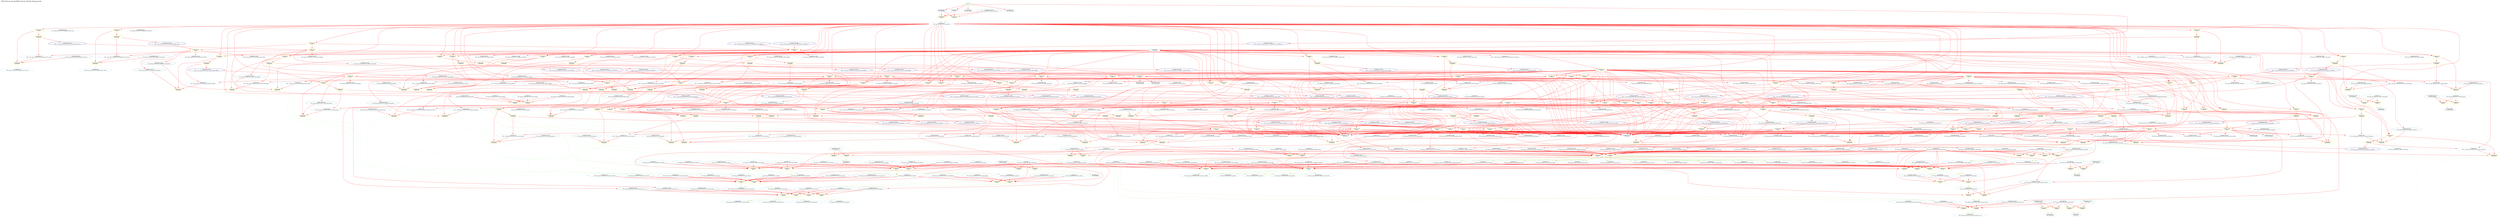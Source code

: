 digraph v3graph {
	graph	[label="MIPS_Harvard_obj_dir/MIPS_Harvard_TB_056_orderg_pre.dot",
		 labelloc=t, labeljust=l,
		 //size="7.5,10",
		 rankdir=TB];
	n0	[fontsize=8 label="*INPUTS*", color=green];
	n0x558869f5d4e0_1	[fontsize=8 label="0x558869f58340\n TOP->clk", color=skyblue];
	n0x558869f5d4e0_2	[fontsize=8 label="0x558869f6b100\n TOP->reset", color=skyblue];
	n0x558869f5d4e0_3	[fontsize=8 label="0x558869f629b0\n TOP->clk_enable", color=skyblue];
	n0x558869f5d4e0_4	[fontsize=8 label="0x558869f558c0\n TOP->instr_readdata", color=skyblue];
	n0x558869f5d4e0_5	[fontsize=8 label="0x558869f60760\n TOP->data_readdata", color=skyblue];
	n0x558869f5d4e0_6	[fontsize=8 label="0x558869f7da50\n ASSIGNW", color=yellow];
	n0x558869f5d4e0_7	[fontsize=8 label="0x558869f7c170\n TOP->mips_cpu_harvard__DOT__ALU_output_memory", color=skyblue];
	n0x558869f5d4e0_8	[fontsize=8 label="0x558869f5ac00\n TOP->data_address", color=skyblue];
	n0x558869f5d4e0_9	[fontsize=8 label="0x558869f5ac00 POST\n TOP->data_address", color=CadetBlue];
	n0x558869f5d4e0_10	[fontsize=8 label="0x558869f7dd50\n ASSIGNW", color=yellow];
	n0x558869f5d4e0_11	[fontsize=8 label="0x558869f7c4f0\n TOP->mips_cpu_harvard__DOT__write_data_memory", color=skyblue];
	n0x558869f5d4e0_12	[fontsize=8 label="0x558869f60290\n TOP->data_writedata", color=skyblue];
	n0x558869f5d4e0_13	[fontsize=8 label="0x558869f60290 POST\n TOP->data_writedata", color=CadetBlue];
	n0x558869f5d4e0_14	[fontsize=8 label="0x558869f7e050\n ASSIGNW", color=yellow];
	n0x558869f5d4e0_15	[fontsize=8 label="0x558869f7bc30\n TOP->mips_cpu_harvard__DOT__memory_write_memory", color=skyblue];
	n0x558869f5d4e0_16	[fontsize=8 label="0x558869f5c870\n TOP->data_write", color=skyblue];
	n0x558869f5d4e0_17	[fontsize=8 label="0x558869f5c870 POST\n TOP->data_write", color=CadetBlue];
	n0x558869f5d4e0_18	[fontsize=8 label="0x558869f7e350\n ASSIGNW", color=yellow];
	n0x558869f5d4e0_19	[fontsize=8 label="0x558869f7bb50\n TOP->mips_cpu_harvard__DOT__memory_to_register_memory", color=skyblue];
	n0x558869f5d4e0_20	[fontsize=8 label="0x558869f5f3e0\n TOP->data_read", color=skyblue];
	n0x558869f5d4e0_21	[fontsize=8 label="0x558869f5f3e0 POST\n TOP->data_read", color=CadetBlue];
	n0x558869f5d4e0_22	[fontsize=8 label="0x558869f7e650\n ASSIGNW", color=yellow];
	n0x558869f5d4e0_23	[fontsize=8 label="0x558869f746d0\n TOP->mips_cpu_harvard__DOT__program_counter_fetch", color=skyblue];
	n0x558869f5d4e0_24	[fontsize=8 label="0x558869f54220\n TOP->instr_address", color=skyblue];
	n0x558869f5d4e0_25	[fontsize=8 label="0x558869f54220 POST\n TOP->instr_address", color=CadetBlue];
	n0x558869f5d4e0_26	[fontsize=8 label="0x558869f7ec50\n ASSIGNW", color=yellow];
	n0x558869f5d4e0_27	[fontsize=8 label="0x558869f75930\n TOP->mips_cpu_harvard__DOT__instruction_decode", color=skyblue];
	n0x558869f5d4e0_28	[fontsize=8 label="0x558869f7ba70\n TOP->mips_cpu_harvard__DOT__write_register_memory", color=skyblue];
	n0x558869f5d4e0_29	[fontsize=8 label="0x558869f7b990\n TOP->mips_cpu_harvard__DOT__register_write_memory", color=skyblue];
	n0x558869f5d4e0_30	[fontsize=8 label="0x558869f79a10\n TOP->mips_cpu_harvard__DOT__register_file_output_A_decode", color=skyblue];
	n0x558869f5d4e0_31	[fontsize=8 label="0x558869f79e70\n TOP->mips_cpu_harvard__DOT__comparator_1", color=skyblue];
	n0x558869f5d4e0_32	[fontsize=8 label="0x558869f79e70 POST\n TOP->mips_cpu_harvard__DOT__comparator_1", color=CadetBlue];
	n0x558869f5d4e0_33	[fontsize=8 label="0x558869f7f250\n ASSIGNW", color=yellow];
	n0x558869f5d4e0_34	[fontsize=8 label="0x558869f79af0\n TOP->mips_cpu_harvard__DOT__register_file_output_B_decode", color=skyblue];
	n0x558869f5d4e0_35	[fontsize=8 label="0x558869f79f50\n TOP->mips_cpu_harvard__DOT__comparator_2", color=skyblue];
	n0x558869f5d4e0_36	[fontsize=8 label="0x558869f79f50 POST\n TOP->mips_cpu_harvard__DOT__comparator_2", color=CadetBlue];
	n0x558869f5d4e0_37	[fontsize=8 label="0x558869f80450\n ASSIGNW", color=yellow];
	n0x558869f5d4e0_38	[fontsize=8 label="0x558869f75070\n TOP->mips_cpu_harvard__DOT__branch_decode", color=skyblue];
	n0x558869f5d4e0_39	[fontsize=8 label="0x558869f75150\n TOP->mips_cpu_harvard__DOT__equal_decode", color=skyblue];
	n0x558869f5d4e0_40	[fontsize=8 label="0x558869f74b30\n TOP->mips_cpu_harvard__DOT__program_counter_src_decode", color=skyblue];
	n0x558869f5d4e0_41	[fontsize=8 label="0x558869f74b30 POST\n TOP->mips_cpu_harvard__DOT__program_counter_src_decode", color=CadetBlue];
	n0x558869f5d4e0_42	[fontsize=8 label="0x558869f80930\n ASSIGNW", color=yellow];
	n0x558869f5d4e0_43	[fontsize=8 label="0x558869f79d90\n TOP->mips_cpu_harvard__DOT__sign_imm_decode", color=skyblue];
	n0x558869f5d4e0_44	[fontsize=8 label="0x558869f79d90 POST\n TOP->mips_cpu_harvard__DOT__sign_imm_decode", color=CadetBlue];
	n0x558869f5d4e0_45	[fontsize=8 label="0x558869f823e0\n ASSIGNW", color=yellow];
	n0x558869f5d4e0_46	[fontsize=8 label="0x558869f74510\n TOP->mips_cpu_harvard__DOT__internal_clk", color=skyblue];
	n0x558869f5d4e0_47	[fontsize=8 label="0x558869f74510 POST\n TOP->mips_cpu_harvard__DOT__internal_clk", color=CadetBlue];
	n0x558869f5d4e0_48	[fontsize=8 label="0x558869f828c0\n ASSIGNW", color=yellow];
	n0x558869f5d4e0_49	[fontsize=8 label="0x558869f64570\n TOP->active", color=skyblue];
	n0x558869f5d4e0_50	[fontsize=8 label="0x558869f64570 POST\n TOP->active", color=CadetBlue];
	n0x558869f5d4e0_51	[fontsize=8 label="0x558869f86a20\n ASSIGNW", color=yellow];
	n0x558869f5d4e0_52	[fontsize=8 label="0x558869f86780\n TOP->mips_cpu_harvard__DOT__register_file__DOT__registers", color=skyblue];
	n0x558869f5d4e0_53	[fontsize=8 label="0x558869f79a10 POST\n TOP->mips_cpu_harvard__DOT__register_file_output_A_decode", color=CadetBlue];
	n0x558869f5d4e0_54	[fontsize=8 label="0x558869f86f00\n ASSIGNW", color=yellow];
	n0x558869f5d4e0_55	[fontsize=8 label="0x558869f79af0 POST\n TOP->mips_cpu_harvard__DOT__register_file_output_B_decode", color=CadetBlue];
	n0x558869f5d4e0_56	[fontsize=8 label="0x558869f879e0\n ASSIGNW", color=yellow];
	n0x558869f5d4e0_57	[fontsize=8 label="0x558869f634b0\n TOP->register_v0", color=skyblue];
	n0x558869f5d4e0_58	[fontsize=8 label="0x558869f634b0 POST\n TOP->register_v0", color=CadetBlue];
	n0x558869f5d4e0_59	[fontsize=8 label="0x558869f8e5f0\n ASSIGNW", color=yellow];
	n0x558869f5d4e0_60	[fontsize=8 label="0x558869f75a10\n TOP->mips_cpu_harvard__DOT__program_counter_plus_four_decode", color=skyblue];
	n0x558869f5d4e0_61	[fontsize=8 label="0x558869f74970\n TOP->mips_cpu_harvard__DOT__program_counter_mux_1_out", color=skyblue];
	n0x558869f5d4e0_62	[fontsize=8 label="0x558869f74970 POST\n TOP->mips_cpu_harvard__DOT__program_counter_mux_1_out", color=CadetBlue];
	n0x558869f5d4e0_63	[fontsize=8 label="0x558869f97560\n ALWAYS", color=yellow];
	n0x558869f5d4e0_64	[fontsize=8 label="0x558869f972c0\n TOP->mips_cpu_harvard__DOT__control_unit__DOT__op", color=skyblue];
	n0x558869f5d4e0_65	[fontsize=8 label="0x558869f972c0 POST\n TOP->mips_cpu_harvard__DOT__control_unit__DOT__op", color=CadetBlue];
	n0x558869f5d4e0_66	[fontsize=8 label="0x558869f973a0\n TOP->mips_cpu_harvard__DOT__control_unit__DOT__rt", color=skyblue];
	n0x558869f5d4e0_67	[fontsize=8 label="0x558869f973a0 POST\n TOP->mips_cpu_harvard__DOT__control_unit__DOT__rt", color=CadetBlue];
	n0x558869f5d4e0_68	[fontsize=8 label="0x558869f97480\n TOP->mips_cpu_harvard__DOT__control_unit__DOT__funct", color=skyblue];
	n0x558869f5d4e0_69	[fontsize=8 label="0x558869f97480 POST\n TOP->mips_cpu_harvard__DOT__control_unit__DOT__funct", color=CadetBlue];
	n0x558869f5d4e0_70	[fontsize=8 label="0x558869f74c10\n TOP->mips_cpu_harvard__DOT__register_write_decode", color=skyblue];
	n0x558869f5d4e0_71	[fontsize=8 label="0x558869f74c10 POST\n TOP->mips_cpu_harvard__DOT__register_write_decode", color=CadetBlue];
	n0x558869f5d4e0_72	[fontsize=8 label="0x558869f74cf0\n TOP->mips_cpu_harvard__DOT__memory_to_register_decode", color=skyblue];
	n0x558869f5d4e0_73	[fontsize=8 label="0x558869f74cf0 POST\n TOP->mips_cpu_harvard__DOT__memory_to_register_decode", color=CadetBlue];
	n0x558869f5d4e0_74	[fontsize=8 label="0x558869f74dd0\n TOP->mips_cpu_harvard__DOT__memory_write_decode", color=skyblue];
	n0x558869f5d4e0_75	[fontsize=8 label="0x558869f74dd0 POST\n TOP->mips_cpu_harvard__DOT__memory_write_decode", color=CadetBlue];
	n0x558869f5d4e0_76	[fontsize=8 label="0x558869f74eb0\n TOP->mips_cpu_harvard__DOT__ALU_src_B_decode", color=skyblue];
	n0x558869f5d4e0_77	[fontsize=8 label="0x558869f74eb0 POST\n TOP->mips_cpu_harvard__DOT__ALU_src_B_decode", color=CadetBlue];
	n0x558869f5d4e0_78	[fontsize=8 label="0x558869f74f90\n TOP->mips_cpu_harvard__DOT__register_destination_decode", color=skyblue];
	n0x558869f5d4e0_79	[fontsize=8 label="0x558869f74f90 POST\n TOP->mips_cpu_harvard__DOT__register_destination_decode", color=CadetBlue];
	n0x558869f5d4e0_80	[fontsize=8 label="0x558869f75070 POST\n TOP->mips_cpu_harvard__DOT__branch_decode", color=CadetBlue];
	n0x558869f5d4e0_81	[fontsize=8 label="0x558869f75690\n TOP->mips_cpu_harvard__DOT__HI_register_write_decode", color=skyblue];
	n0x558869f5d4e0_82	[fontsize=8 label="0x558869f75690 POST\n TOP->mips_cpu_harvard__DOT__HI_register_write_decode", color=CadetBlue];
	n0x558869f5d4e0_83	[fontsize=8 label="0x558869f75770\n TOP->mips_cpu_harvard__DOT__LO_register_write_decode", color=skyblue];
	n0x558869f5d4e0_84	[fontsize=8 label="0x558869f75770 POST\n TOP->mips_cpu_harvard__DOT__LO_register_write_decode", color=CadetBlue];
	n0x558869f5d4e0_85	[fontsize=8 label="0x558869f75230\n TOP->mips_cpu_harvard__DOT__ALU_function_decode", color=skyblue];
	n0x558869f5d4e0_86	[fontsize=8 label="0x558869f75230 POST\n TOP->mips_cpu_harvard__DOT__ALU_function_decode", color=CadetBlue];
	n0x558869f5d4e0_87	[fontsize=8 label="0x558869f75310\n TOP->mips_cpu_harvard__DOT__program_counter_multiplexer_jump_decode", color=skyblue];
	n0x558869f5d4e0_88	[fontsize=8 label="0x558869f75310 POST\n TOP->mips_cpu_harvard__DOT__program_counter_multiplexer_jump_decode", color=CadetBlue];
	n0x558869f5d4e0_89	[fontsize=8 label="0x558869f755b0\n TOP->mips_cpu_harvard__DOT__j_instruction_decode", color=skyblue];
	n0x558869f5d4e0_90	[fontsize=8 label="0x558869f755b0 POST\n TOP->mips_cpu_harvard__DOT__j_instruction_decode", color=CadetBlue];
	n0x558869f5d4e0_91	[fontsize=8 label="0x558869f754d0\n TOP->mips_cpu_harvard__DOT__using_HI_LO_decode", color=skyblue];
	n0x558869f5d4e0_92	[fontsize=8 label="0x558869f754d0 POST\n TOP->mips_cpu_harvard__DOT__using_HI_LO_decode", color=CadetBlue];
	n0x558869f5d4e0_93	[fontsize=8 label="0x55886a104b70\n ALWAYS", color=yellow];
	n0x558869f5d4e0_94	[fontsize=8 label="0x558869f75150 POST\n TOP->mips_cpu_harvard__DOT__equal_decode", color=CadetBlue];
	n0x558869f5d4e0_95	[fontsize=8 label="0x558869fda6d0\n ALWAYS", color=yellow];
	n0x558869f5d4e0_96	[fontsize=8 label="0x558869f7a110\n TOP->mips_cpu_harvard__DOT__register_destination_execute", color=skyblue];
	n0x558869f5d4e0_97	[fontsize=8 label="0x558869f7b530\n TOP->mips_cpu_harvard__DOT__Rd_execute", color=skyblue];
	n0x558869f5d4e0_98	[fontsize=8 label="0x558869f7b450\n TOP->mips_cpu_harvard__DOT__Rt_execute", color=skyblue];
	n0x558869f5d4e0_99	[fontsize=8 label="0x558869f7a3b0\n TOP->mips_cpu_harvard__DOT__write_register_execute", color=skyblue];
	n0x558869f5d4e0_100	[fontsize=8 label="0x558869f7a3b0 POST\n TOP->mips_cpu_harvard__DOT__write_register_execute", color=CadetBlue];
	n0x558869f5d4e0_101	[fontsize=8 label="0x55886a0f8550\n ALWAYS", color=yellow];
	n0x558869f5d4e0_102	[fontsize=8 label="0x558869f7d4b0\n TOP->mips_cpu_harvard__DOT__forward_A_execute", color=skyblue];
	n0x558869f5d4e0_103	[fontsize=8 label="0x558869f7cdb0\n TOP->mips_cpu_harvard__DOT__ALU_LO_output_writeback", color=skyblue];
	n0x558869f5d4e0_104	[fontsize=8 label="0x558869f7c330\n TOP->mips_cpu_harvard__DOT__ALU_LO_output_memory", color=skyblue];
	n0x558869f5d4e0_105	[fontsize=8 label="0x558869f7cbf0\n TOP->mips_cpu_harvard__DOT__result_writeback", color=skyblue];
	n0x558869f5d4e0_106	[fontsize=8 label="0x558869f7ac70\n TOP->mips_cpu_harvard__DOT__src_A_execute", color=skyblue];
	n0x558869f5d4e0_107	[fontsize=8 label="0x558869f7ae30\n TOP->mips_cpu_harvard__DOT__src_A_ALU_execute", color=skyblue];
	n0x558869f5d4e0_108	[fontsize=8 label="0x558869f7ae30 POST\n TOP->mips_cpu_harvard__DOT__src_A_ALU_execute", color=CadetBlue];
	n0x558869f5d4e0_109	[fontsize=8 label="0x55886a103b00\n ALWAYS", color=yellow];
	n0x558869f5d4e0_110	[fontsize=8 label="0x558869f7d590\n TOP->mips_cpu_harvard__DOT__forward_B_execute", color=skyblue];
	n0x558869f5d4e0_111	[fontsize=8 label="0x558869f7ccd0\n TOP->mips_cpu_harvard__DOT__ALU_HI_output_writeback", color=skyblue];
	n0x558869f5d4e0_112	[fontsize=8 label="0x558869f7c250\n TOP->mips_cpu_harvard__DOT__ALU_HI_output_memory", color=skyblue];
	n0x558869f5d4e0_113	[fontsize=8 label="0x558869f7ad50\n TOP->mips_cpu_harvard__DOT__src_B_execute", color=skyblue];
	n0x558869f5d4e0_114	[fontsize=8 label="0x558869fe0e30\n TOP->mips_cpu_harvard__DOT__alu_input_mux__DOT__src_mux_input_0", color=skyblue];
	n0x558869f5d4e0_115	[fontsize=8 label="0x558869fe0e30 POST\n TOP->mips_cpu_harvard__DOT__alu_input_mux__DOT__src_mux_input_0", color=CadetBlue];
	n0x558869f5d4e0_116	[fontsize=8 label="0x558869f7a490\n TOP->mips_cpu_harvard__DOT__ALU_src_B_execute", color=skyblue];
	n0x558869f5d4e0_117	[fontsize=8 label="0x558869f7b610\n TOP->mips_cpu_harvard__DOT__sign_imm_execute", color=skyblue];
	n0x558869f5d4e0_118	[fontsize=8 label="0x558869f7b7d0\n TOP->mips_cpu_harvard__DOT__program_counter_plus_four_execute", color=skyblue];
	n0x558869f5d4e0_119	[fontsize=8 label="0x558869f7af10\n TOP->mips_cpu_harvard__DOT__src_B_ALU_execute", color=skyblue];
	n0x558869f5d4e0_120	[fontsize=8 label="0x558869f7af10 POST\n TOP->mips_cpu_harvard__DOT__src_B_ALU_execute", color=CadetBlue];
	n0x558869f5d4e0_121	[fontsize=8 label="0x55886a0f6a50\n ALWAYS", color=yellow];
	n0x558869f5d4e0_122	[fontsize=8 label="0x558869f7b0d0\n TOP->mips_cpu_harvard__DOT__ALU_output_execute", color=skyblue];
	n0x558869f5d4e0_123	[fontsize=8 label="0x558869f7b0d0 POST\n TOP->mips_cpu_harvard__DOT__ALU_output_execute", color=CadetBlue];
	n0x558869f5d4e0_124	[fontsize=8 label="0x558869f7a570\n TOP->mips_cpu_harvard__DOT__ALU_function_execute", color=skyblue];
	n0x558869f5d4e0_125	[fontsize=8 label="0x55886a0f6750\n ALWAYS", color=yellow];
	n0x558869f5d4e0_126	[fontsize=8 label="0x558869fe98d0\n TOP->mips_cpu_harvard__DOT__alu__DOT__ALU_HI_LO_output", color=skyblue];
	n0x558869f5d4e0_127	[fontsize=8 label="0x558869fe98d0 POST\n TOP->mips_cpu_harvard__DOT__alu__DOT__ALU_HI_LO_output", color=CadetBlue];
	n0x558869f5d4e0_128	[fontsize=8 label="0x558869f7b1b0\n TOP->mips_cpu_harvard__DOT__ALU_HI_output_execute", color=skyblue];
	n0x558869f5d4e0_129	[fontsize=8 label="0x558869f7b1b0 POST\n TOP->mips_cpu_harvard__DOT__ALU_HI_output_execute", color=CadetBlue];
	n0x558869f5d4e0_130	[fontsize=8 label="0x558869f7b290\n TOP->mips_cpu_harvard__DOT__ALU_LO_output_execute", color=skyblue];
	n0x558869f5d4e0_131	[fontsize=8 label="0x558869f7b290 POST\n TOP->mips_cpu_harvard__DOT__ALU_LO_output_execute", color=CadetBlue];
	n0x558869f5d4e0_132	[fontsize=8 label="0x55886a01c870\n ASSIGNW", color=yellow];
	n0x558869f5d4e0_133	[fontsize=8 label="0x558869f7ca30\n TOP->mips_cpu_harvard__DOT__memory_to_register_writeback", color=skyblue];
	n0x558869f5d4e0_134	[fontsize=8 label="0x558869f7cf70\n TOP->mips_cpu_harvard__DOT__read_data_writeback", color=skyblue];
	n0x558869f5d4e0_135	[fontsize=8 label="0x558869f7ce90\n TOP->mips_cpu_harvard__DOT__ALU_output_writeback", color=skyblue];
	n0x558869f5d4e0_136	[fontsize=8 label="0x558869f7cbf0 POST\n TOP->mips_cpu_harvard__DOT__result_writeback", color=CadetBlue];
	n0x558869f5d4e0_137	[fontsize=8 label="0x55886a11f2a0\n ALWAYS", color=yellow];
	n0x558869f5d4e0_138	[fontsize=8 label="0x558869f7ab90\n TOP->mips_cpu_harvard__DOT__using_HI_LO_execute", color=skyblue];
	n0x558869f5d4e0_139	[fontsize=8 label="0x558869f7bd10\n TOP->mips_cpu_harvard__DOT__HI_register_write_memory", color=skyblue];
	n0x558869f5d4e0_140	[fontsize=8 label="0x558869f7cb10\n TOP->mips_cpu_harvard__DOT__write_register_writeback", color=skyblue];
	n0x558869f5d4e0_141	[fontsize=8 label="0x558869f7c790\n TOP->mips_cpu_harvard__DOT__register_write_writeback", color=skyblue];
	n0x558869f5d4e0_142	[fontsize=8 label="0x558869f7c870\n TOP->mips_cpu_harvard__DOT__HI_register_write_writeback", color=skyblue];
	n0x558869f5d4e0_143	[fontsize=8 label="0x558869f7d590 POST\n TOP->mips_cpu_harvard__DOT__forward_B_execute", color=CadetBlue];
	n0x558869f5d4e0_144	[fontsize=8 label="0x55886a11f120\n ALWAYS", color=yellow];
	n0x558869f5d4e0_145	[fontsize=8 label="0x558869f7b370\n TOP->mips_cpu_harvard__DOT__Rs_execute", color=skyblue];
	n0x558869f5d4e0_146	[fontsize=8 label="0x558869f7bdf0\n TOP->mips_cpu_harvard__DOT__LO_register_write_memory", color=skyblue];
	n0x558869f5d4e0_147	[fontsize=8 label="0x558869f7c950\n TOP->mips_cpu_harvard__DOT__LO_register_write_writeback", color=skyblue];
	n0x558869f5d4e0_148	[fontsize=8 label="0x558869f7d4b0 POST\n TOP->mips_cpu_harvard__DOT__forward_A_execute", color=CadetBlue];
	n0x558869f5d4e0_149	[fontsize=8 label="0x55886a11efa0\n ALWAYS", color=yellow];
	n0x558869f5d4e0_150	[fontsize=8 label="0x558869f7a1f0\n TOP->mips_cpu_harvard__DOT__memory_to_register_execute", color=skyblue];
	n0x558869f5d4e0_151	[fontsize=8 label="0x55886a0254b0\n TOP->mips_cpu_harvard__DOT__hazard_unit__DOT__lwstall", color=skyblue];
	n0x558869f5d4e0_152	[fontsize=8 label="0x55886a0254b0 POST\n TOP->mips_cpu_harvard__DOT__hazard_unit__DOT__lwstall", color=CadetBlue];
	n0x558869f5d4e0_153	[fontsize=8 label="0x558869f7a810\n TOP->mips_cpu_harvard__DOT__register_write_execute", color=skyblue];
	n0x558869f5d4e0_154	[fontsize=8 label="0x55886a025610\n TOP->mips_cpu_harvard__DOT__hazard_unit__DOT__branchstall", color=skyblue];
	n0x558869f5d4e0_155	[fontsize=8 label="0x55886a025610 POST\n TOP->mips_cpu_harvard__DOT__hazard_unit__DOT__branchstall", color=CadetBlue];
	n0x558869f5d4e0_156	[fontsize=8 label="0x558869f7a8f0\n TOP->mips_cpu_harvard__DOT__program_counter_multiplexer_jump_execute", color=skyblue];
	n0x558869f5d4e0_157	[fontsize=8 label="0x558869f7d050\n TOP->mips_cpu_harvard__DOT__stall_fetch", color=skyblue];
	n0x558869f5d4e0_158	[fontsize=8 label="0x558869f7d050 POST\n TOP->mips_cpu_harvard__DOT__stall_fetch", color=CadetBlue];
	n0x558869f5d4e0_159	[fontsize=8 label="0x558869f7d130\n TOP->mips_cpu_harvard__DOT__stall_decode", color=skyblue];
	n0x558869f5d4e0_160	[fontsize=8 label="0x558869f7d130 POST\n TOP->mips_cpu_harvard__DOT__stall_decode", color=CadetBlue];
	n0x558869f5d4e0_161	[fontsize=8 label="0x558869f7d3d0\n TOP->mips_cpu_harvard__DOT__flush_execute_register", color=skyblue];
	n0x558869f5d4e0_162	[fontsize=8 label="0x558869f7d3d0 POST\n TOP->mips_cpu_harvard__DOT__flush_execute_register", color=CadetBlue];
	n0x558869f5d4e0_163	[fontsize=8 label="0x55886a202470\n ASSIGNW", color=yellow];
	n0x558869f5d4e0_164	[fontsize=8 label="0x55886a202770\n ASSIGNW", color=yellow];
	n0x558869f5d4e0_165	[fontsize=8 label="0x55886a202a70\n ASSIGNW", color=yellow];
	n0x558869f5d4e0_166	[fontsize=8 label="0x55886a202d70\n ASSIGNW", color=yellow];
	n0x558869f5d4e0_167	[fontsize=8 label="0x55886a203070\n ASSIGNW", color=yellow];
	n0x558869f5d4e0_168	[fontsize=8 label="0x55886a203370\n ASSIGNW", color=yellow];
	n0x558869f5d4e0_169	[fontsize=8 label="0x55886a1ee800\n ASSIGNW", color=yellow];
	n0x558869f5d4e0_170	[fontsize=8 label="0x55886a1efc10\n ASSIGNW", color=yellow];
	n0x558869f5d4e0_171	[fontsize=8 label="0x55886a1f0130\n ASSIGNW", color=yellow];
	n0x558869f5d4e0_172	[fontsize=8 label="0x55886a281290\n ASSIGNW", color=yellow];
	n0x558869f5d4e0_173	[fontsize=8 label="0x55886a2817a0\n ASSIGNW", color=yellow];
	n0x558869f5d4e0_174	[fontsize=8 label="0x55886a281d10\n ASSIGNW", color=yellow];
	n0x558869f5d4e0_175	[fontsize=8 label="0x55886a282660\n ASSIGNW", color=yellow];
	n0x558869f5d4e0_176	[fontsize=8 label="0x55886a282fb0\n ASSIGNW", color=yellow];
	n0x558869f5d4e0_177	[fontsize=8 label="0x55886a283520\n ASSIGNW", color=yellow];
	n0x558869f5d4e0_178	[fontsize=8 label="0x55886a1fddb0\n ALWAYS", color=yellow];
	n0x558869f5d4e0_179	[fontsize=8 label="0x55886a2afb30\n ALWAYS", color=yellow];
	n0x558869f5d4e0_180	[fontsize=8 label="0x55886a2b76f0\n ALWAYS", color=yellow];
	n0x558869f5d4e0_181	[fontsize=8 label="0x55886a2b8f60\n ALWAYS", color=yellow];
	n0x558869f5d4e0_182	[fontsize=8 label="0x55886a2bc120\n ALWAYS", color=yellow];
	n0x558869f5d4e0_183	[fontsize=8 label="0x55886a2c0c30\n ALWAYS", color=yellow];
	n0x558869f5d4e0_184	[fontsize=8 label="0x55886a2d4fb0\n ALWAYS", color=yellow];
	n0x558869f5d4e0_185	[fontsize=8 label="0x55886a2dcef0\n ASSIGNW", color=yellow];
	n0x558869f5d4e0_186	[fontsize=8 label="0x55886a2dd5e0\n ALWAYS", color=yellow];
	n0x558869f5d4e0_187	[fontsize=8 label="0x55886a2dff50\n ALWAYS", color=yellow];
	n0x558869f5d4e0_188	[fontsize=8 label="0x55886a2e28c0\n ALWAYS", color=yellow];
	n0x558869f5d4e0_189	[fontsize=8 label="0x55886a0d1c90\n ACTIVE", color=yellow];
	n0x558869f5d4e0_190	[fontsize=8 label="0x55886a129660\n ALWAYS", color=yellow];
	n0x558869f5d4e0_191	[fontsize=8 label="0x558869f7c790 PRE\n TOP->mips_cpu_harvard__DOT__register_write_writeback", color=lightblue];
	n0x558869f5d4e0_192	[fontsize=8 label="0x558869f7c790 POST\n TOP->mips_cpu_harvard__DOT__register_write_writeback", color=CadetBlue];
	n0x558869f5d4e0_193	[fontsize=8 label="0x558869f7cbf0 PRE\n TOP->mips_cpu_harvard__DOT__result_writeback", color=lightblue];
	n0x558869f5d4e0_194	[fontsize=8 label="0x55886a1cf230 PORD\n TOP->__Vdlyvval__mips_cpu_harvard__DOT__register_file__DOT__registers__v0", color=NavyBlue];
	n0x558869f5d4e0_195	[fontsize=8 label="0x55886a1cf230\n TOP->__Vdlyvval__mips_cpu_harvard__DOT__register_file__DOT__registers__v0", color=skyblue];
	n0x558869f5d4e0_196	[fontsize=8 label="0x55886a1ceed0 PORD\n TOP->__Vdlyvset__mips_cpu_harvard__DOT__register_file__DOT__registers__v0", color=NavyBlue];
	n0x558869f5d4e0_197	[fontsize=8 label="0x55886a1ceed0\n TOP->__Vdlyvset__mips_cpu_harvard__DOT__register_file__DOT__registers__v0", color=skyblue];
	n0x558869f5d4e0_198	[fontsize=8 label="0x558869f7cb10 PRE\n TOP->mips_cpu_harvard__DOT__write_register_writeback", color=lightblue];
	n0x558869f5d4e0_199	[fontsize=8 label="0x558869f7cb10 POST\n TOP->mips_cpu_harvard__DOT__write_register_writeback", color=CadetBlue];
	n0x558869f5d4e0_200	[fontsize=8 label="0x55886a1f9750 PORD\n TOP->__Vdlyvdim0__mips_cpu_harvard__DOT__register_file__DOT__registers__v0", color=NavyBlue];
	n0x558869f5d4e0_201	[fontsize=8 label="0x55886a1f9750\n TOP->__Vdlyvdim0__mips_cpu_harvard__DOT__register_file__DOT__registers__v0", color=skyblue];
	n0x558869f5d4e0_202	[fontsize=8 label="0x55886a1294e0\n ALWAYS", color=yellow];
	n0x558869f5d4e0_203	[fontsize=8 label="0x558869f7c870 PRE\n TOP->mips_cpu_harvard__DOT__HI_register_write_writeback", color=lightblue];
	n0x558869f5d4e0_204	[fontsize=8 label="0x558869f7c870 POST\n TOP->mips_cpu_harvard__DOT__HI_register_write_writeback", color=CadetBlue];
	n0x558869f5d4e0_205	[fontsize=8 label="0x558869f7ccd0 PRE\n TOP->mips_cpu_harvard__DOT__ALU_HI_output_writeback", color=lightblue];
	n0x558869f5d4e0_206	[fontsize=8 label="0x558869f7ccd0 POST\n TOP->mips_cpu_harvard__DOT__ALU_HI_output_writeback", color=CadetBlue];
	n0x558869f5d4e0_207	[fontsize=8 label="0x55886a1d00e0 PORD\n TOP->__Vdly__mips_cpu_harvard__DOT__register_file__DOT__HI_reg", color=NavyBlue];
	n0x558869f5d4e0_208	[fontsize=8 label="0x55886a1d00e0\n TOP->__Vdly__mips_cpu_harvard__DOT__register_file__DOT__HI_reg", color=skyblue];
	n0x558869f5d4e0_209	[fontsize=8 label="0x55886a129030\n ALWAYS", color=yellow];
	n0x558869f5d4e0_210	[fontsize=8 label="0x558869f7c950 PRE\n TOP->mips_cpu_harvard__DOT__LO_register_write_writeback", color=lightblue];
	n0x558869f5d4e0_211	[fontsize=8 label="0x558869f7c950 POST\n TOP->mips_cpu_harvard__DOT__LO_register_write_writeback", color=CadetBlue];
	n0x558869f5d4e0_212	[fontsize=8 label="0x558869f7cdb0 PRE\n TOP->mips_cpu_harvard__DOT__ALU_LO_output_writeback", color=lightblue];
	n0x558869f5d4e0_213	[fontsize=8 label="0x558869f7cdb0 POST\n TOP->mips_cpu_harvard__DOT__ALU_LO_output_writeback", color=CadetBlue];
	n0x558869f5d4e0_214	[fontsize=8 label="0x55886a1f8dc0 PORD\n TOP->__Vdly__mips_cpu_harvard__DOT__register_file__DOT__LO_reg", color=NavyBlue];
	n0x558869f5d4e0_215	[fontsize=8 label="0x55886a1f8dc0\n TOP->__Vdly__mips_cpu_harvard__DOT__register_file__DOT__LO_reg", color=skyblue];
	n0x558869f5d4e0_216	[fontsize=8 label="0x55886a1f9e50\n ACTIVE", color=yellow];
	n0x558869f5d4e0_217	[fontsize=8 label="0x55886a1fa550\n ASSIGNPRE", color=yellow];
	n0x558869f5d4e0_218	[fontsize=8 label="0x558869f86940 PRE\n TOP->mips_cpu_harvard__DOT__register_file__DOT__LO_reg", color=lightblue];
	n0x558869f5d4e0_219	[fontsize=8 label="0x55886a1f9c90\n ASSIGNPOST", color=yellow];
	n0x558869f5d4e0_220	[fontsize=8 label="0x558869f86940\n TOP->mips_cpu_harvard__DOT__register_file__DOT__LO_reg", color=skyblue];
	n0x558869f5d4e0_221	[fontsize=8 label="0x558869f86940 POST\n TOP->mips_cpu_harvard__DOT__register_file__DOT__LO_reg", color=CadetBlue];
	n0x558869f5d4e0_222	[fontsize=8 label="0x55886a1cab80\n ACTIVE", color=yellow];
	n0x558869f5d4e0_223	[fontsize=8 label="0x55886a1ce270\n ASSIGNPRE", color=yellow];
	n0x558869f5d4e0_224	[fontsize=8 label="0x558869f86860 PRE\n TOP->mips_cpu_harvard__DOT__register_file__DOT__HI_reg", color=lightblue];
	n0x558869f5d4e0_225	[fontsize=8 label="0x55886a1cad30\n ASSIGNPOST", color=yellow];
	n0x558869f5d4e0_226	[fontsize=8 label="0x558869f86860\n TOP->mips_cpu_harvard__DOT__register_file__DOT__HI_reg", color=skyblue];
	n0x558869f5d4e0_227	[fontsize=8 label="0x558869f86860 POST\n TOP->mips_cpu_harvard__DOT__register_file__DOT__HI_reg", color=CadetBlue];
	n0x558869f5d4e0_228	[fontsize=8 label="0x55886a1d2980\n ACTIVE", color=yellow];
	n0x558869f5d4e0_229	[fontsize=8 label="0x558869aba230\n ALWAYSPOST", color=yellow];
	n0x558869f5d4e0_230	[fontsize=8 label="0x558869f86780 POST\n TOP->mips_cpu_harvard__DOT__register_file__DOT__registers", color=CadetBlue];
	n0x558869f5d4e0_231	[fontsize=8 label="0x558869ab9f10\n ASSIGNPRE", color=yellow];
	n0x558869f5d4e0_232	[fontsize=8 label="0x55886a0d09d0\n ACTIVE", color=yellow];
	n0x558869f5d4e0_233	[fontsize=8 label="0x55886a12bf80\n ALWAYS", color=yellow];
	n0x558869f5d4e0_234	[fontsize=8 label="0x558869f6b100 PRE\n TOP->reset", color=lightblue];
	n0x558869f5d4e0_235	[fontsize=8 label="0x558869f6b100 POST\n TOP->reset", color=CadetBlue];
	n0x558869f5d4e0_236	[fontsize=8 label="0x55886a1f9910 PORD\n TOP->__Vdly__mips_cpu_harvard__DOT__program_counter_fetch", color=NavyBlue];
	n0x558869f5d4e0_237	[fontsize=8 label="0x55886a1f9910\n TOP->__Vdly__mips_cpu_harvard__DOT__program_counter_fetch", color=skyblue];
	n0x558869f5d4e0_238	[fontsize=8 label="0x558869f7d050 PRE\n TOP->mips_cpu_harvard__DOT__stall_fetch", color=lightblue];
	n0x558869f5d4e0_239	[fontsize=8 label="0x558869f7bed0 PRE\n TOP->mips_cpu_harvard__DOT__program_counter_multiplexer_jump_memory", color=lightblue];
	n0x558869f5d4e0_240	[fontsize=8 label="0x558869f7bed0 POST\n TOP->mips_cpu_harvard__DOT__program_counter_multiplexer_jump_memory", color=CadetBlue];
	n0x558869f5d4e0_241	[fontsize=8 label="0x558869f7a9d0 PRE\n TOP->mips_cpu_harvard__DOT__register_file_memory_mux_control_execute", color=lightblue];
	n0x558869f5d4e0_242	[fontsize=8 label="0x558869f7a9d0 POST\n TOP->mips_cpu_harvard__DOT__register_file_memory_mux_control_execute", color=CadetBlue];
	n0x558869f5d4e0_243	[fontsize=8 label="0x558869f7b8b0 PRE\n TOP->mips_cpu_harvard__DOT__j_program_counter_execute", color=lightblue];
	n0x558869f5d4e0_244	[fontsize=8 label="0x558869f7b8b0 POST\n TOP->mips_cpu_harvard__DOT__j_program_counter_execute", color=CadetBlue];
	n0x558869f5d4e0_245	[fontsize=8 label="0x558869f7c170 PRE\n TOP->mips_cpu_harvard__DOT__ALU_output_memory", color=lightblue];
	n0x558869f5d4e0_246	[fontsize=8 label="0x558869f7c170 POST\n TOP->mips_cpu_harvard__DOT__ALU_output_memory", color=CadetBlue];
	n0x558869f5d4e0_247	[fontsize=8 label="0x558869f74970 PRE\n TOP->mips_cpu_harvard__DOT__program_counter_mux_1_out", color=lightblue];
	n0x558869f5d4e0_248	[fontsize=8 label="0x55886a12e460\n ALWAYS", color=yellow];
	n0x558869f5d4e0_249	[fontsize=8 label="0x55886a1f89a0 PORD\n TOP->__Vdly__mips_cpu_harvard__DOT__instruction_decode", color=NavyBlue];
	n0x558869f5d4e0_250	[fontsize=8 label="0x55886a1f89a0\n TOP->__Vdly__mips_cpu_harvard__DOT__instruction_decode", color=skyblue];
	n0x558869f5d4e0_251	[fontsize=8 label="0x558869f7d130 PRE\n TOP->mips_cpu_harvard__DOT__stall_decode", color=lightblue];
	n0x558869f5d4e0_252	[fontsize=8 label="0x558869f74b30 PRE\n TOP->mips_cpu_harvard__DOT__program_counter_src_decode", color=lightblue];
	n0x558869f5d4e0_253	[fontsize=8 label="0x558869f558c0 PRE\n TOP->instr_readdata", color=lightblue];
	n0x558869f5d4e0_254	[fontsize=8 label="0x558869f558c0 POST\n TOP->instr_readdata", color=CadetBlue];
	n0x558869f5d4e0_255	[fontsize=8 label="0x55886a12e100\n ALWAYS", color=yellow];
	n0x558869f5d4e0_256	[fontsize=8 label="0x55886a1f7710 PORD\n TOP->__Vdly__mips_cpu_harvard__DOT__program_counter_plus_four_decode", color=NavyBlue];
	n0x558869f5d4e0_257	[fontsize=8 label="0x55886a1f7710\n TOP->__Vdly__mips_cpu_harvard__DOT__program_counter_plus_four_decode", color=skyblue];
	n0x558869f5d4e0_258	[fontsize=8 label="0x558869f746d0 PRE\n TOP->mips_cpu_harvard__DOT__program_counter_fetch", color=lightblue];
	n0x558869f5d4e0_259	[fontsize=8 label="0x558869f746d0 POST\n TOP->mips_cpu_harvard__DOT__program_counter_fetch", color=CadetBlue];
	n0x558869f5d4e0_260	[fontsize=8 label="0x55886a137640\n ALWAYS", color=yellow];
	n0x558869f5d4e0_261	[fontsize=8 label="0x558869f7d3d0 PRE\n TOP->mips_cpu_harvard__DOT__flush_execute_register", color=lightblue];
	n0x558869f5d4e0_262	[fontsize=8 label="0x558869f75930 PRE\n TOP->mips_cpu_harvard__DOT__instruction_decode", color=lightblue];
	n0x558869f5d4e0_263	[fontsize=8 label="0x558869f75930 POST\n TOP->mips_cpu_harvard__DOT__instruction_decode", color=CadetBlue];
	n0x558869f5d4e0_264	[fontsize=8 label="0x55886a1eb760 PORD\n TOP->__Vdly__mips_cpu_harvard__DOT__Rd_execute", color=NavyBlue];
	n0x558869f5d4e0_265	[fontsize=8 label="0x55886a1eb760\n TOP->__Vdly__mips_cpu_harvard__DOT__Rd_execute", color=skyblue];
	n0x558869f5d4e0_266	[fontsize=8 label="0x55886a1374a0\n ALWAYS", color=yellow];
	n0x558869f5d4e0_267	[fontsize=8 label="0x55886a1e47b0 PORD\n TOP->__Vdly__mips_cpu_harvard__DOT__Rt_execute", color=NavyBlue];
	n0x558869f5d4e0_268	[fontsize=8 label="0x55886a1e47b0\n TOP->__Vdly__mips_cpu_harvard__DOT__Rt_execute", color=skyblue];
	n0x558869f5d4e0_269	[fontsize=8 label="0x55886a137300\n ALWAYS", color=yellow];
	n0x558869f5d4e0_270	[fontsize=8 label="0x558869f75230 PRE\n TOP->mips_cpu_harvard__DOT__ALU_function_decode", color=lightblue];
	n0x558869f5d4e0_271	[fontsize=8 label="0x55886a1e1580 PORD\n TOP->__Vdly__mips_cpu_harvard__DOT__ALU_function_execute", color=NavyBlue];
	n0x558869f5d4e0_272	[fontsize=8 label="0x55886a1e1580\n TOP->__Vdly__mips_cpu_harvard__DOT__ALU_function_execute", color=skyblue];
	n0x558869f5d4e0_273	[fontsize=8 label="0x55886a137160\n ALWAYS", color=yellow];
	n0x558869f5d4e0_274	[fontsize=8 label="0x558869f75770 PRE\n TOP->mips_cpu_harvard__DOT__LO_register_write_decode", color=lightblue];
	n0x558869f5d4e0_275	[fontsize=8 label="0x55886a1dfa80 PORD\n TOP->__Vdly__mips_cpu_harvard__DOT__LO_register_write_execute", color=NavyBlue];
	n0x558869f5d4e0_276	[fontsize=8 label="0x55886a1dfa80\n TOP->__Vdly__mips_cpu_harvard__DOT__LO_register_write_execute", color=skyblue];
	n0x558869f5d4e0_277	[fontsize=8 label="0x55886a136fc0\n ALWAYS", color=yellow];
	n0x558869f5d4e0_278	[fontsize=8 label="0x558869f75690 PRE\n TOP->mips_cpu_harvard__DOT__HI_register_write_decode", color=lightblue];
	n0x558869f5d4e0_279	[fontsize=8 label="0x55886a1d4900 PORD\n TOP->__Vdly__mips_cpu_harvard__DOT__HI_register_write_execute", color=NavyBlue];
	n0x558869f5d4e0_280	[fontsize=8 label="0x55886a1d4900\n TOP->__Vdly__mips_cpu_harvard__DOT__HI_register_write_execute", color=skyblue];
	n0x558869f5d4e0_281	[fontsize=8 label="0x55886a136e20\n ALWAYS", color=yellow];
	n0x558869f5d4e0_282	[fontsize=8 label="0x558869f74f90 PRE\n TOP->mips_cpu_harvard__DOT__register_destination_decode", color=lightblue];
	n0x558869f5d4e0_283	[fontsize=8 label="0x55886a1d2740 PORD\n TOP->__Vdly__mips_cpu_harvard__DOT__register_destination_execute", color=NavyBlue];
	n0x558869f5d4e0_284	[fontsize=8 label="0x55886a1d2740\n TOP->__Vdly__mips_cpu_harvard__DOT__register_destination_execute", color=skyblue];
	n0x558869f5d4e0_285	[fontsize=8 label="0x55886a136c80\n ALWAYS", color=yellow];
	n0x558869f5d4e0_286	[fontsize=8 label="0x558869f74c10 PRE\n TOP->mips_cpu_harvard__DOT__register_write_decode", color=lightblue];
	n0x558869f5d4e0_287	[fontsize=8 label="0x55886a1ce810 PORD\n TOP->__Vdly__mips_cpu_harvard__DOT__register_write_execute", color=NavyBlue];
	n0x558869f5d4e0_288	[fontsize=8 label="0x55886a1ce810\n TOP->__Vdly__mips_cpu_harvard__DOT__register_write_execute", color=skyblue];
	n0x558869f5d4e0_289	[fontsize=8 label="0x55886a136880\n ALWAYS", color=yellow];
	n0x558869f5d4e0_290	[fontsize=8 label="0x558869f74cf0 PRE\n TOP->mips_cpu_harvard__DOT__memory_to_register_decode", color=lightblue];
	n0x558869f5d4e0_291	[fontsize=8 label="0x55886a1c6430 PORD\n TOP->__Vdly__mips_cpu_harvard__DOT__memory_to_register_execute", color=NavyBlue];
	n0x558869f5d4e0_292	[fontsize=8 label="0x55886a1c6430\n TOP->__Vdly__mips_cpu_harvard__DOT__memory_to_register_execute", color=skyblue];
	n0x558869f5d4e0_293	[fontsize=8 label="0x55886a1366e0\n ALWAYS", color=yellow];
	n0x558869f5d4e0_294	[fontsize=8 label="0x558869f74dd0 PRE\n TOP->mips_cpu_harvard__DOT__memory_write_decode", color=lightblue];
	n0x558869f5d4e0_295	[fontsize=8 label="0x55886a1f4040 PORD\n TOP->__Vdly__mips_cpu_harvard__DOT__memory_write_execute", color=NavyBlue];
	n0x558869f5d4e0_296	[fontsize=8 label="0x55886a1f4040\n TOP->__Vdly__mips_cpu_harvard__DOT__memory_write_execute", color=skyblue];
	n0x558869f5d4e0_297	[fontsize=8 label="0x55886a136540\n ALWAYS", color=yellow];
	n0x558869f5d4e0_298	[fontsize=8 label="0x558869f74eb0 PRE\n TOP->mips_cpu_harvard__DOT__ALU_src_B_decode", color=lightblue];
	n0x558869f5d4e0_299	[fontsize=8 label="0x55886a1ce120 PORD\n TOP->__Vdly__mips_cpu_harvard__DOT__ALU_src_B_execute", color=NavyBlue];
	n0x558869f5d4e0_300	[fontsize=8 label="0x55886a1ce120\n TOP->__Vdly__mips_cpu_harvard__DOT__ALU_src_B_execute", color=skyblue];
	n0x558869f5d4e0_301	[fontsize=8 label="0x55886a136310\n ALWAYS", color=yellow];
	n0x558869f5d4e0_302	[fontsize=8 label="0x55886a1cd290 PORD\n TOP->__Vdly__mips_cpu_harvard__DOT__Rs_execute", color=NavyBlue];
	n0x558869f5d4e0_303	[fontsize=8 label="0x55886a1cd290\n TOP->__Vdly__mips_cpu_harvard__DOT__Rs_execute", color=skyblue];
	n0x558869f5d4e0_304	[fontsize=8 label="0x55886a136170\n ALWAYS", color=yellow];
	n0x558869f5d4e0_305	[fontsize=8 label="0x558869f79d90 PRE\n TOP->mips_cpu_harvard__DOT__sign_imm_decode", color=lightblue];
	n0x558869f5d4e0_306	[fontsize=8 label="0x55886a1f75e0 PORD\n TOP->__Vdly__mips_cpu_harvard__DOT__sign_imm_execute", color=NavyBlue];
	n0x558869f5d4e0_307	[fontsize=8 label="0x55886a1f75e0\n TOP->__Vdly__mips_cpu_harvard__DOT__sign_imm_execute", color=skyblue];
	n0x558869f5d4e0_308	[fontsize=8 label="0x55886a135fd0\n ALWAYS", color=yellow];
	n0x558869f5d4e0_309	[fontsize=8 label="0x558869f75310 PRE\n TOP->mips_cpu_harvard__DOT__program_counter_multiplexer_jump_decode", color=lightblue];
	n0x558869f5d4e0_310	[fontsize=8 label="0x55886a1df0a0 PORD\n TOP->__Vdly__mips_cpu_harvard__DOT__program_counter_multiplexer_jump_execute", color=NavyBlue];
	n0x558869f5d4e0_311	[fontsize=8 label="0x55886a1df0a0\n TOP->__Vdly__mips_cpu_harvard__DOT__program_counter_multiplexer_jump_execute", color=skyblue];
	n0x558869f5d4e0_312	[fontsize=8 label="0x55886a135e30\n ALWAYS", color=yellow];
	n0x558869f5d4e0_313	[fontsize=8 label="0x558869f755b0 PRE\n TOP->mips_cpu_harvard__DOT__j_instruction_decode", color=lightblue];
	n0x558869f5d4e0_314	[fontsize=8 label="0x55886a1d53e0 PORD\n TOP->__Vdly__mips_cpu_harvard__DOT__j_instruction_execute", color=NavyBlue];
	n0x558869f5d4e0_315	[fontsize=8 label="0x55886a1d53e0\n TOP->__Vdly__mips_cpu_harvard__DOT__j_instruction_execute", color=skyblue];
	n0x558869f5d4e0_316	[fontsize=8 label="0x55886a135c60\n ALWAYS", color=yellow];
	n0x558869f5d4e0_317	[fontsize=8 label="0x558869f754d0 PRE\n TOP->mips_cpu_harvard__DOT__using_HI_LO_decode", color=lightblue];
	n0x558869f5d4e0_318	[fontsize=8 label="0x55886a1e2780 PORD\n TOP->__Vdly__mips_cpu_harvard__DOT__using_HI_LO_execute", color=NavyBlue];
	n0x558869f5d4e0_319	[fontsize=8 label="0x55886a1e2780\n TOP->__Vdly__mips_cpu_harvard__DOT__using_HI_LO_execute", color=skyblue];
	n0x558869f5d4e0_320	[fontsize=8 label="0x55886a135ae0\n ALWAYS", color=yellow];
	n0x558869f5d4e0_321	[fontsize=8 label="0x558869f75a10 PRE\n TOP->mips_cpu_harvard__DOT__program_counter_plus_four_decode", color=lightblue];
	n0x558869f5d4e0_322	[fontsize=8 label="0x558869f75a10 POST\n TOP->mips_cpu_harvard__DOT__program_counter_plus_four_decode", color=CadetBlue];
	n0x558869f5d4e0_323	[fontsize=8 label="0x55886a1cf740 PORD\n TOP->__Vdly__mips_cpu_harvard__DOT__program_counter_plus_four_execute", color=NavyBlue];
	n0x558869f5d4e0_324	[fontsize=8 label="0x55886a1cf740\n TOP->__Vdly__mips_cpu_harvard__DOT__program_counter_plus_four_execute", color=skyblue];
	n0x558869f5d4e0_325	[fontsize=8 label="0x55886a135960\n ALWAYS", color=yellow];
	n0x558869f5d4e0_326	[fontsize=8 label="0x55886a1d1e20 PORD\n TOP->__Vdly__mips_cpu_harvard__DOT__j_program_counter_execute", color=NavyBlue];
	n0x558869f5d4e0_327	[fontsize=8 label="0x55886a1d1e20\n TOP->__Vdly__mips_cpu_harvard__DOT__j_program_counter_execute", color=skyblue];
	n0x558869f5d4e0_328	[fontsize=8 label="0x55886a1357a0\n ALWAYS", color=yellow];
	n0x558869f5d4e0_329	[fontsize=8 label="0x558869f79a10 PRE\n TOP->mips_cpu_harvard__DOT__register_file_output_A_decode", color=lightblue];
	n0x558869f5d4e0_330	[fontsize=8 label="0x55886a1e3110 PORD\n TOP->__Vdly__mips_cpu_harvard__DOT__src_A_execute", color=NavyBlue];
	n0x558869f5d4e0_331	[fontsize=8 label="0x55886a1e3110\n TOP->__Vdly__mips_cpu_harvard__DOT__src_A_execute", color=skyblue];
	n0x558869f5d4e0_332	[fontsize=8 label="0x55886a1355c0\n ALWAYS", color=yellow];
	n0x558869f5d4e0_333	[fontsize=8 label="0x558869f79af0 PRE\n TOP->mips_cpu_harvard__DOT__register_file_output_B_decode", color=lightblue];
	n0x558869f5d4e0_334	[fontsize=8 label="0x55886a207280 PORD\n TOP->__Vdly__mips_cpu_harvard__DOT__src_B_execute", color=NavyBlue];
	n0x558869f5d4e0_335	[fontsize=8 label="0x55886a207280\n TOP->__Vdly__mips_cpu_harvard__DOT__src_B_execute", color=skyblue];
	n0x558869f5d4e0_336	[fontsize=8 label="0x55886a148030\n ALWAYS", color=yellow];
	n0x558869f5d4e0_337	[fontsize=8 label="0x558869f7aff0 PRE\n TOP->mips_cpu_harvard__DOT__write_data_execute", color=lightblue];
	n0x558869f5d4e0_338	[fontsize=8 label="0x558869f7aff0 POST\n TOP->mips_cpu_harvard__DOT__write_data_execute", color=CadetBlue];
	n0x558869f5d4e0_339	[fontsize=8 label="0x55886a1cbd90 PORD\n TOP->__Vdly__mips_cpu_harvard__DOT__write_data_memory", color=NavyBlue];
	n0x558869f5d4e0_340	[fontsize=8 label="0x55886a1cbd90\n TOP->__Vdly__mips_cpu_harvard__DOT__write_data_memory", color=skyblue];
	n0x558869f5d4e0_341	[fontsize=8 label="0x55886a147eb0\n ALWAYS", color=yellow];
	n0x558869f5d4e0_342	[fontsize=8 label="0x558869f7b290 PRE\n TOP->mips_cpu_harvard__DOT__ALU_LO_output_execute", color=lightblue];
	n0x558869f5d4e0_343	[fontsize=8 label="0x55886a1f5140 PORD\n TOP->__Vdly__mips_cpu_harvard__DOT__ALU_LO_output_memory", color=NavyBlue];
	n0x558869f5d4e0_344	[fontsize=8 label="0x55886a1f5140\n TOP->__Vdly__mips_cpu_harvard__DOT__ALU_LO_output_memory", color=skyblue];
	n0x558869f5d4e0_345	[fontsize=8 label="0x55886a147c70\n ALWAYS", color=yellow];
	n0x558869f5d4e0_346	[fontsize=8 label="0x558869f7b1b0 PRE\n TOP->mips_cpu_harvard__DOT__ALU_HI_output_execute", color=lightblue];
	n0x558869f5d4e0_347	[fontsize=8 label="0x55886a20b360 PORD\n TOP->__Vdly__mips_cpu_harvard__DOT__ALU_HI_output_memory", color=NavyBlue];
	n0x558869f5d4e0_348	[fontsize=8 label="0x55886a20b360\n TOP->__Vdly__mips_cpu_harvard__DOT__ALU_HI_output_memory", color=skyblue];
	n0x558869f5d4e0_349	[fontsize=8 label="0x55886a147970\n ALWAYS", color=yellow];
	n0x558869f5d4e0_350	[fontsize=8 label="0x558869f7b0d0 PRE\n TOP->mips_cpu_harvard__DOT__ALU_output_execute", color=lightblue];
	n0x558869f5d4e0_351	[fontsize=8 label="0x55886a1f1160 PORD\n TOP->__Vdly__mips_cpu_harvard__DOT__ALU_output_memory", color=NavyBlue];
	n0x558869f5d4e0_352	[fontsize=8 label="0x55886a1f1160\n TOP->__Vdly__mips_cpu_harvard__DOT__ALU_output_memory", color=skyblue];
	n0x558869f5d4e0_353	[fontsize=8 label="0x55886a1477f0\n ALWAYS", color=yellow];
	n0x558869f5d4e0_354	[fontsize=8 label="0x558869f7a8f0 PRE\n TOP->mips_cpu_harvard__DOT__program_counter_multiplexer_jump_execute", color=lightblue];
	n0x558869f5d4e0_355	[fontsize=8 label="0x558869f7a8f0 POST\n TOP->mips_cpu_harvard__DOT__program_counter_multiplexer_jump_execute", color=CadetBlue];
	n0x558869f5d4e0_356	[fontsize=8 label="0x55886a20e720 PORD\n TOP->__Vdly__mips_cpu_harvard__DOT__program_counter_multiplexer_jump_memory", color=NavyBlue];
	n0x558869f5d4e0_357	[fontsize=8 label="0x55886a20e720\n TOP->__Vdly__mips_cpu_harvard__DOT__program_counter_multiplexer_jump_memory", color=skyblue];
	n0x558869f5d4e0_358	[fontsize=8 label="0x55886a147670\n ALWAYS", color=yellow];
	n0x558869f5d4e0_359	[fontsize=8 label="0x558869f7a730 PRE\n TOP->mips_cpu_harvard__DOT__LO_register_write_execute", color=lightblue];
	n0x558869f5d4e0_360	[fontsize=8 label="0x558869f7a730 POST\n TOP->mips_cpu_harvard__DOT__LO_register_write_execute", color=CadetBlue];
	n0x558869f5d4e0_361	[fontsize=8 label="0x55886a207da0 PORD\n TOP->__Vdly__mips_cpu_harvard__DOT__LO_register_write_memory", color=NavyBlue];
	n0x558869f5d4e0_362	[fontsize=8 label="0x55886a207da0\n TOP->__Vdly__mips_cpu_harvard__DOT__LO_register_write_memory", color=skyblue];
	n0x558869f5d4e0_363	[fontsize=8 label="0x55886a1474f0\n ALWAYS", color=yellow];
	n0x558869f5d4e0_364	[fontsize=8 label="0x558869f7a810 PRE\n TOP->mips_cpu_harvard__DOT__register_write_execute", color=lightblue];
	n0x558869f5d4e0_365	[fontsize=8 label="0x558869f7a810 POST\n TOP->mips_cpu_harvard__DOT__register_write_execute", color=CadetBlue];
	n0x558869f5d4e0_366	[fontsize=8 label="0x55886a205010 PORD\n TOP->__Vdly__mips_cpu_harvard__DOT__register_write_memory", color=NavyBlue];
	n0x558869f5d4e0_367	[fontsize=8 label="0x55886a205010\n TOP->__Vdly__mips_cpu_harvard__DOT__register_write_memory", color=skyblue];
	n0x558869f5d4e0_368	[fontsize=8 label="0x55886a147370\n ALWAYS", color=yellow];
	n0x558869f5d4e0_369	[fontsize=8 label="0x558869f7a1f0 PRE\n TOP->mips_cpu_harvard__DOT__memory_to_register_execute", color=lightblue];
	n0x558869f5d4e0_370	[fontsize=8 label="0x558869f7a1f0 POST\n TOP->mips_cpu_harvard__DOT__memory_to_register_execute", color=CadetBlue];
	n0x558869f5d4e0_371	[fontsize=8 label="0x55886a1cc4a0 PORD\n TOP->__Vdly__mips_cpu_harvard__DOT__memory_to_register_memory", color=NavyBlue];
	n0x558869f5d4e0_372	[fontsize=8 label="0x55886a1cc4a0\n TOP->__Vdly__mips_cpu_harvard__DOT__memory_to_register_memory", color=skyblue];
	n0x558869f5d4e0_373	[fontsize=8 label="0x55886a1471a0\n ALWAYS", color=yellow];
	n0x558869f5d4e0_374	[fontsize=8 label="0x558869f7a2d0 PRE\n TOP->mips_cpu_harvard__DOT__memory_write_execute", color=lightblue];
	n0x558869f5d4e0_375	[fontsize=8 label="0x558869f7a2d0 POST\n TOP->mips_cpu_harvard__DOT__memory_write_execute", color=CadetBlue];
	n0x558869f5d4e0_376	[fontsize=8 label="0x55886a208630 PORD\n TOP->__Vdly__mips_cpu_harvard__DOT__memory_write_memory", color=NavyBlue];
	n0x558869f5d4e0_377	[fontsize=8 label="0x55886a208630\n TOP->__Vdly__mips_cpu_harvard__DOT__memory_write_memory", color=skyblue];
	n0x558869f5d4e0_378	[fontsize=8 label="0x55886a147020\n ALWAYS", color=yellow];
	n0x558869f5d4e0_379	[fontsize=8 label="0x558869f7a650 PRE\n TOP->mips_cpu_harvard__DOT__HI_register_write_execute", color=lightblue];
	n0x558869f5d4e0_380	[fontsize=8 label="0x558869f7a650 POST\n TOP->mips_cpu_harvard__DOT__HI_register_write_execute", color=CadetBlue];
	n0x558869f5d4e0_381	[fontsize=8 label="0x55886a209300 PORD\n TOP->__Vdly__mips_cpu_harvard__DOT__HI_register_write_memory", color=NavyBlue];
	n0x558869f5d4e0_382	[fontsize=8 label="0x55886a209300\n TOP->__Vdly__mips_cpu_harvard__DOT__HI_register_write_memory", color=skyblue];
	n0x558869f5d4e0_383	[fontsize=8 label="0x55886a146ea0\n ALWAYS", color=yellow];
	n0x558869f5d4e0_384	[fontsize=8 label="0x558869f7a3b0 PRE\n TOP->mips_cpu_harvard__DOT__write_register_execute", color=lightblue];
	n0x558869f5d4e0_385	[fontsize=8 label="0x55886a20a0d0 PORD\n TOP->__Vdly__mips_cpu_harvard__DOT__write_register_memory", color=NavyBlue];
	n0x558869f5d4e0_386	[fontsize=8 label="0x55886a20a0d0\n TOP->__Vdly__mips_cpu_harvard__DOT__write_register_memory", color=skyblue];
	n0x558869f5d4e0_387	[fontsize=8 label="0x55886a146d20\n ALWAYS", color=yellow];
	n0x558869f5d4e0_388	[fontsize=8 label="0x558869f7aab0 PRE\n TOP->mips_cpu_harvard__DOT__j_instruction_execute", color=lightblue];
	n0x558869f5d4e0_389	[fontsize=8 label="0x558869f7aab0 POST\n TOP->mips_cpu_harvard__DOT__j_instruction_execute", color=CadetBlue];
	n0x558869f5d4e0_390	[fontsize=8 label="0x55886a205a40 PORD\n TOP->__Vdly__mips_cpu_harvard__DOT__j_instruction_memory", color=NavyBlue];
	n0x558869f5d4e0_391	[fontsize=8 label="0x55886a205a40\n TOP->__Vdly__mips_cpu_harvard__DOT__j_instruction_memory", color=skyblue];
	n0x558869f5d4e0_392	[fontsize=8 label="0x55886a136a20\n ALWAYS", color=yellow];
	n0x558869f5d4e0_393	[fontsize=8 label="0x55886a206710 PORD\n TOP->__Vdly__mips_cpu_harvard__DOT__j_program_counter_memory", color=NavyBlue];
	n0x558869f5d4e0_394	[fontsize=8 label="0x55886a206710\n TOP->__Vdly__mips_cpu_harvard__DOT__j_program_counter_memory", color=skyblue];
	n0x558869f5d4e0_395	[fontsize=8 label="0x55886a151a30\n ALWAYS", color=yellow];
	n0x558869f5d4e0_396	[fontsize=8 label="0x558869f7bdf0 PRE\n TOP->mips_cpu_harvard__DOT__LO_register_write_memory", color=lightblue];
	n0x558869f5d4e0_397	[fontsize=8 label="0x558869f7bdf0 POST\n TOP->mips_cpu_harvard__DOT__LO_register_write_memory", color=CadetBlue];
	n0x558869f5d4e0_398	[fontsize=8 label="0x55886a1eca30 PORD\n TOP->__Vdly__mips_cpu_harvard__DOT__LO_register_write_writeback", color=NavyBlue];
	n0x558869f5d4e0_399	[fontsize=8 label="0x55886a1eca30\n TOP->__Vdly__mips_cpu_harvard__DOT__LO_register_write_writeback", color=skyblue];
	n0x558869f5d4e0_400	[fontsize=8 label="0x55886a1516a0\n ALWAYS", color=yellow];
	n0x558869f5d4e0_401	[fontsize=8 label="0x558869f7bd10 PRE\n TOP->mips_cpu_harvard__DOT__HI_register_write_memory", color=lightblue];
	n0x558869f5d4e0_402	[fontsize=8 label="0x558869f7bd10 POST\n TOP->mips_cpu_harvard__DOT__HI_register_write_memory", color=CadetBlue];
	n0x558869f5d4e0_403	[fontsize=8 label="0x55886a1ed760 PORD\n TOP->__Vdly__mips_cpu_harvard__DOT__HI_register_write_writeback", color=NavyBlue];
	n0x558869f5d4e0_404	[fontsize=8 label="0x55886a1ed760\n TOP->__Vdly__mips_cpu_harvard__DOT__HI_register_write_writeback", color=skyblue];
	n0x558869f5d4e0_405	[fontsize=8 label="0x55886a151520\n ALWAYS", color=yellow];
	n0x558869f5d4e0_406	[fontsize=8 label="0x558869f7bb50 PRE\n TOP->mips_cpu_harvard__DOT__memory_to_register_memory", color=lightblue];
	n0x558869f5d4e0_407	[fontsize=8 label="0x558869f7bb50 POST\n TOP->mips_cpu_harvard__DOT__memory_to_register_memory", color=CadetBlue];
	n0x558869f5d4e0_408	[fontsize=8 label="0x55886a1f25c0 PORD\n TOP->__Vdly__mips_cpu_harvard__DOT__memory_to_register_writeback", color=NavyBlue];
	n0x558869f5d4e0_409	[fontsize=8 label="0x55886a1f25c0\n TOP->__Vdly__mips_cpu_harvard__DOT__memory_to_register_writeback", color=skyblue];
	n0x558869f5d4e0_410	[fontsize=8 label="0x55886a1513a0\n ALWAYS", color=yellow];
	n0x558869f5d4e0_411	[fontsize=8 label="0x558869f7b990 PRE\n TOP->mips_cpu_harvard__DOT__register_write_memory", color=lightblue];
	n0x558869f5d4e0_412	[fontsize=8 label="0x558869f7b990 POST\n TOP->mips_cpu_harvard__DOT__register_write_memory", color=CadetBlue];
	n0x558869f5d4e0_413	[fontsize=8 label="0x55886a1f32c0 PORD\n TOP->__Vdly__mips_cpu_harvard__DOT__register_write_writeback", color=NavyBlue];
	n0x558869f5d4e0_414	[fontsize=8 label="0x55886a1f32c0\n TOP->__Vdly__mips_cpu_harvard__DOT__register_write_writeback", color=skyblue];
	n0x558869f5d4e0_415	[fontsize=8 label="0x55886a1511d0\n ALWAYS", color=yellow];
	n0x558869f5d4e0_416	[fontsize=8 label="0x55886a1fbe10 PORD\n TOP->__Vdly__mips_cpu_harvard__DOT__ALU_output_writeback", color=NavyBlue];
	n0x558869f5d4e0_417	[fontsize=8 label="0x55886a1fbe10\n TOP->__Vdly__mips_cpu_harvard__DOT__ALU_output_writeback", color=skyblue];
	n0x558869f5d4e0_418	[fontsize=8 label="0x55886a151050\n ALWAYS", color=yellow];
	n0x558869f5d4e0_419	[fontsize=8 label="0x558869f7ba70 PRE\n TOP->mips_cpu_harvard__DOT__write_register_memory", color=lightblue];
	n0x558869f5d4e0_420	[fontsize=8 label="0x558869f7ba70 POST\n TOP->mips_cpu_harvard__DOT__write_register_memory", color=CadetBlue];
	n0x558869f5d4e0_421	[fontsize=8 label="0x55886a1fcae0 PORD\n TOP->__Vdly__mips_cpu_harvard__DOT__write_register_writeback", color=NavyBlue];
	n0x558869f5d4e0_422	[fontsize=8 label="0x55886a1fcae0\n TOP->__Vdly__mips_cpu_harvard__DOT__write_register_writeback", color=skyblue];
	n0x558869f5d4e0_423	[fontsize=8 label="0x55886a150ed0\n ALWAYS", color=yellow];
	n0x558869f5d4e0_424	[fontsize=8 label="0x558869f7c250 PRE\n TOP->mips_cpu_harvard__DOT__ALU_HI_output_memory", color=lightblue];
	n0x558869f5d4e0_425	[fontsize=8 label="0x558869f7c250 POST\n TOP->mips_cpu_harvard__DOT__ALU_HI_output_memory", color=CadetBlue];
	n0x558869f5d4e0_426	[fontsize=8 label="0x55886a20c4e0 PORD\n TOP->__Vdly__mips_cpu_harvard__DOT__ALU_HI_output_writeback", color=NavyBlue];
	n0x558869f5d4e0_427	[fontsize=8 label="0x55886a20c4e0\n TOP->__Vdly__mips_cpu_harvard__DOT__ALU_HI_output_writeback", color=skyblue];
	n0x558869f5d4e0_428	[fontsize=8 label="0x55886a147df0\n ALWAYS", color=yellow];
	n0x558869f5d4e0_429	[fontsize=8 label="0x558869f7c330 PRE\n TOP->mips_cpu_harvard__DOT__ALU_LO_output_memory", color=lightblue];
	n0x558869f5d4e0_430	[fontsize=8 label="0x558869f7c330 POST\n TOP->mips_cpu_harvard__DOT__ALU_LO_output_memory", color=CadetBlue];
	n0x558869f5d4e0_431	[fontsize=8 label="0x55886a20d1b0 PORD\n TOP->__Vdly__mips_cpu_harvard__DOT__ALU_LO_output_writeback", color=NavyBlue];
	n0x558869f5d4e0_432	[fontsize=8 label="0x55886a20d1b0\n TOP->__Vdly__mips_cpu_harvard__DOT__ALU_LO_output_writeback", color=skyblue];
	n0x558869f5d4e0_433	[fontsize=8 label="0x55886a135330\n ALWAYS", color=yellow];
	n0x558869f5d4e0_434	[fontsize=8 label="0x558869f60760 PRE\n TOP->data_readdata", color=lightblue];
	n0x558869f5d4e0_435	[fontsize=8 label="0x558869f60760 POST\n TOP->data_readdata", color=CadetBlue];
	n0x558869f5d4e0_436	[fontsize=8 label="0x55886a20de80 PORD\n TOP->__Vdly__mips_cpu_harvard__DOT__read_data_writeback", color=NavyBlue];
	n0x558869f5d4e0_437	[fontsize=8 label="0x55886a20de80\n TOP->__Vdly__mips_cpu_harvard__DOT__read_data_writeback", color=skyblue];
	n0x558869f5d4e0_438	[fontsize=8 label="0x55886a202090\n ACTIVE", color=yellow];
	n0x558869f5d4e0_439	[fontsize=8 label="0x55886a20df60\n ASSIGNPRE", color=yellow];
	n0x558869f5d4e0_440	[fontsize=8 label="0x558869f7cf70 PRE\n TOP->mips_cpu_harvard__DOT__read_data_writeback", color=lightblue];
	n0x558869f5d4e0_441	[fontsize=8 label="0x55886a201fd0\n ASSIGNPOST", color=yellow];
	n0x558869f5d4e0_442	[fontsize=8 label="0x558869f7cf70 POST\n TOP->mips_cpu_harvard__DOT__read_data_writeback", color=CadetBlue];
	n0x558869f5d4e0_443	[fontsize=8 label="0x55886a20d9d0\n ACTIVE", color=yellow];
	n0x558869f5d4e0_444	[fontsize=8 label="0x55886a20d590\n ASSIGNPRE", color=yellow];
	n0x558869f5d4e0_445	[fontsize=8 label="0x55886a20d910\n ASSIGNPOST", color=yellow];
	n0x558869f5d4e0_446	[fontsize=8 label="0x55886a20cd00\n ACTIVE", color=yellow];
	n0x558869f5d4e0_447	[fontsize=8 label="0x55886a20c8c0\n ASSIGNPRE", color=yellow];
	n0x558869f5d4e0_448	[fontsize=8 label="0x55886a20cc40\n ASSIGNPOST", color=yellow];
	n0x558869f5d4e0_449	[fontsize=8 label="0x55886a20c030\n ACTIVE", color=yellow];
	n0x558869f5d4e0_450	[fontsize=8 label="0x55886a1fcec0\n ASSIGNPRE", color=yellow];
	n0x558869f5d4e0_451	[fontsize=8 label="0x55886a1fd240\n ASSIGNPOST", color=yellow];
	n0x558869f5d4e0_452	[fontsize=8 label="0x55886a1fc630\n ACTIVE", color=yellow];
	n0x558869f5d4e0_453	[fontsize=8 label="0x55886a1fc1f0\n ASSIGNPRE", color=yellow];
	n0x558869f5d4e0_454	[fontsize=8 label="0x558869f7ce90 PRE\n TOP->mips_cpu_harvard__DOT__ALU_output_writeback", color=lightblue];
	n0x558869f5d4e0_455	[fontsize=8 label="0x55886a1fc570\n ASSIGNPOST", color=yellow];
	n0x558869f5d4e0_456	[fontsize=8 label="0x558869f7ce90 POST\n TOP->mips_cpu_harvard__DOT__ALU_output_writeback", color=CadetBlue];
	n0x558869f5d4e0_457	[fontsize=8 label="0x55886a1fb960\n ACTIVE", color=yellow];
	n0x558869f5d4e0_458	[fontsize=8 label="0x55886a1c60d0\n ASSIGNPRE", color=yellow];
	n0x558869f5d4e0_459	[fontsize=8 label="0x55886a1fb8a0\n ASSIGNPOST", color=yellow];
	n0x558869f5d4e0_460	[fontsize=8 label="0x55886a1f2e10\n ACTIVE", color=yellow];
	n0x558869f5d4e0_461	[fontsize=8 label="0x55886a1f29c0\n ASSIGNPRE", color=yellow];
	n0x558869f5d4e0_462	[fontsize=8 label="0x558869f7ca30 PRE\n TOP->mips_cpu_harvard__DOT__memory_to_register_writeback", color=lightblue];
	n0x558869f5d4e0_463	[fontsize=8 label="0x55886a1f2d50\n ASSIGNPOST", color=yellow];
	n0x558869f5d4e0_464	[fontsize=8 label="0x558869f7ca30 POST\n TOP->mips_cpu_harvard__DOT__memory_to_register_writeback", color=CadetBlue];
	n0x558869f5d4e0_465	[fontsize=8 label="0x55886a1f20e0\n ACTIVE", color=yellow];
	n0x558869f5d4e0_466	[fontsize=8 label="0x55886a1ca700\n ASSIGNPRE", color=yellow];
	n0x558869f5d4e0_467	[fontsize=8 label="0x55886a1f2020\n ASSIGNPOST", color=yellow];
	n0x558869f5d4e0_468	[fontsize=8 label="0x55886a1ed280\n ACTIVE", color=yellow];
	n0x558869f5d4e0_469	[fontsize=8 label="0x55886a1ece30\n ASSIGNPRE", color=yellow];
	n0x558869f5d4e0_470	[fontsize=8 label="0x55886a1ed1c0\n ASSIGNPOST", color=yellow];
	n0x558869f5d4e0_471	[fontsize=8 label="0x55886a1ec550\n ACTIVE", color=yellow];
	n0x558869f5d4e0_472	[fontsize=8 label="0x55886a206af0\n ASSIGNPRE", color=yellow];
	n0x558869f5d4e0_473	[fontsize=8 label="0x558869f7c6b0 PRE\n TOP->mips_cpu_harvard__DOT__j_program_counter_memory", color=lightblue];
	n0x558869f5d4e0_474	[fontsize=8 label="0x55886a1ec490\n ASSIGNPOST", color=yellow];
	n0x558869f5d4e0_475	[fontsize=8 label="0x558869f7c6b0\n TOP->mips_cpu_harvard__DOT__j_program_counter_memory", color=skyblue];
	n0x558869f5d4e0_476	[fontsize=8 label="0x558869f7c6b0 POST\n TOP->mips_cpu_harvard__DOT__j_program_counter_memory", color=CadetBlue];
	n0x558869f5d4e0_477	[fontsize=8 label="0x55886a206260\n ACTIVE", color=yellow];
	n0x558869f5d4e0_478	[fontsize=8 label="0x55886a205e20\n ASSIGNPRE", color=yellow];
	n0x558869f5d4e0_479	[fontsize=8 label="0x558869f7c090 PRE\n TOP->mips_cpu_harvard__DOT__j_instruction_memory", color=lightblue];
	n0x558869f5d4e0_480	[fontsize=8 label="0x55886a2061a0\n ASSIGNPOST", color=yellow];
	n0x558869f5d4e0_481	[fontsize=8 label="0x558869f7c090\n TOP->mips_cpu_harvard__DOT__j_instruction_memory", color=skyblue];
	n0x558869f5d4e0_482	[fontsize=8 label="0x558869f7c090 POST\n TOP->mips_cpu_harvard__DOT__j_instruction_memory", color=CadetBlue];
	n0x558869f5d4e0_483	[fontsize=8 label="0x55886a20a8f0\n ACTIVE", color=yellow];
	n0x558869f5d4e0_484	[fontsize=8 label="0x55886a20a4b0\n ASSIGNPRE", color=yellow];
	n0x558869f5d4e0_485	[fontsize=8 label="0x55886a20a830\n ASSIGNPOST", color=yellow];
	n0x558869f5d4e0_486	[fontsize=8 label="0x55886a209c20\n ACTIVE", color=yellow];
	n0x558869f5d4e0_487	[fontsize=8 label="0x55886a2096e0\n ASSIGNPRE", color=yellow];
	n0x558869f5d4e0_488	[fontsize=8 label="0x55886a209b60\n ASSIGNPOST", color=yellow];
	n0x558869f5d4e0_489	[fontsize=8 label="0x55886a208e50\n ACTIVE", color=yellow];
	n0x558869f5d4e0_490	[fontsize=8 label="0x55886a208a10\n ASSIGNPRE", color=yellow];
	n0x558869f5d4e0_491	[fontsize=8 label="0x558869f7bc30 PRE\n TOP->mips_cpu_harvard__DOT__memory_write_memory", color=lightblue];
	n0x558869f5d4e0_492	[fontsize=8 label="0x55886a208d90\n ASSIGNPOST", color=yellow];
	n0x558869f5d4e0_493	[fontsize=8 label="0x558869f7bc30 POST\n TOP->mips_cpu_harvard__DOT__memory_write_memory", color=CadetBlue];
	n0x558869f5d4e0_494	[fontsize=8 label="0x55886a1cccf0\n ACTIVE", color=yellow];
	n0x558869f5d4e0_495	[fontsize=8 label="0x55886a1cc8a0\n ASSIGNPRE", color=yellow];
	n0x558869f5d4e0_496	[fontsize=8 label="0x55886a1ccc30\n ASSIGNPOST", color=yellow];
	n0x558869f5d4e0_497	[fontsize=8 label="0x55886a1cbfc0\n ACTIVE", color=yellow];
	n0x558869f5d4e0_498	[fontsize=8 label="0x55886a2053f0\n ASSIGNPRE", color=yellow];
	n0x558869f5d4e0_499	[fontsize=8 label="0x55886a1cdcd0\n ASSIGNPOST", color=yellow];
	n0x558869f5d4e0_500	[fontsize=8 label="0x55886a204b60\n ACTIVE", color=yellow];
	n0x558869f5d4e0_501	[fontsize=8 label="0x55886a208180\n ASSIGNPRE", color=yellow];
	n0x558869f5d4e0_502	[fontsize=8 label="0x55886a204aa0\n ASSIGNPOST", color=yellow];
	n0x558869f5d4e0_503	[fontsize=8 label="0x55886a2078f0\n ACTIVE", color=yellow];
	n0x558869f5d4e0_504	[fontsize=8 label="0x55886a20eb30\n ASSIGNPRE", color=yellow];
	n0x558869f5d4e0_505	[fontsize=8 label="0x55886a207830\n ASSIGNPOST", color=yellow];
	n0x558869f5d4e0_506	[fontsize=8 label="0x558869f7bed0\n TOP->mips_cpu_harvard__DOT__program_counter_multiplexer_jump_memory", color=skyblue];
	n0x558869f5d4e0_507	[fontsize=8 label="0x55886a20e290\n ACTIVE", color=yellow];
	n0x558869f5d4e0_508	[fontsize=8 label="0x55886a1f1540\n ASSIGNPRE", color=yellow];
	n0x558869f5d4e0_509	[fontsize=8 label="0x55886a20e1d0\n ASSIGNPOST", color=yellow];
	n0x558869f5d4e0_510	[fontsize=8 label="0x55886a1f0c70\n ACTIVE", color=yellow];
	n0x558869f5d4e0_511	[fontsize=8 label="0x55886a20b740\n ASSIGNPRE", color=yellow];
	n0x558869f5d4e0_512	[fontsize=8 label="0x55886a20bac0\n ASSIGNPOST", color=yellow];
	n0x558869f5d4e0_513	[fontsize=8 label="0x55886a1cbe70\n ACTIVE", color=yellow];
	n0x558869f5d4e0_514	[fontsize=8 label="0x55886a1f5520\n ASSIGNPRE", color=yellow];
	n0x558869f5d4e0_515	[fontsize=8 label="0x55886a1f58a0\n ASSIGNPOST", color=yellow];
	n0x558869f5d4e0_516	[fontsize=8 label="0x55886a204260\n ACTIVE", color=yellow];
	n0x558869f5d4e0_517	[fontsize=8 label="0x55886a203e20\n ASSIGNPRE", color=yellow];
	n0x558869f5d4e0_518	[fontsize=8 label="0x558869f7c4f0 PRE\n TOP->mips_cpu_harvard__DOT__write_data_memory", color=lightblue];
	n0x558869f5d4e0_519	[fontsize=8 label="0x55886a2041a0\n ASSIGNPOST", color=yellow];
	n0x558869f5d4e0_520	[fontsize=8 label="0x558869f7c4f0 POST\n TOP->mips_cpu_harvard__DOT__write_data_memory", color=CadetBlue];
	n0x558869f5d4e0_521	[fontsize=8 label="0x55886a1cb8e0\n ACTIVE", color=yellow];
	n0x558869f5d4e0_522	[fontsize=8 label="0x55886a1cdf10\n ASSIGNPRE", color=yellow];
	n0x558869f5d4e0_523	[fontsize=8 label="0x558869f7ad50 PRE\n TOP->mips_cpu_harvard__DOT__src_B_execute", color=lightblue];
	n0x558869f5d4e0_524	[fontsize=8 label="0x55886a1cb820\n ASSIGNPOST", color=yellow];
	n0x558869f5d4e0_525	[fontsize=8 label="0x558869f7ad50 POST\n TOP->mips_cpu_harvard__DOT__src_B_execute", color=CadetBlue];
	n0x558869f5d4e0_526	[fontsize=8 label="0x55886a206dd0\n ACTIVE", color=yellow];
	n0x558869f5d4e0_527	[fontsize=8 label="0x55886a1e34b0\n ASSIGNPRE", color=yellow];
	n0x558869f5d4e0_528	[fontsize=8 label="0x558869f7ac70 PRE\n TOP->mips_cpu_harvard__DOT__src_A_execute", color=lightblue];
	n0x558869f5d4e0_529	[fontsize=8 label="0x55886a1ce6f0\n ASSIGNPOST", color=yellow];
	n0x558869f5d4e0_530	[fontsize=8 label="0x558869f7ac70 POST\n TOP->mips_cpu_harvard__DOT__src_A_execute", color=CadetBlue];
	n0x558869f5d4e0_531	[fontsize=8 label="0x55886a1f07d0\n ACTIVE", color=yellow];
	n0x558869f5d4e0_532	[fontsize=8 label="0x55886a20ae70\n ASSIGNPRE", color=yellow];
	n0x558869f5d4e0_533	[fontsize=8 label="0x55886a1f0710\n ASSIGNPOST", color=yellow];
	n0x558869f5d4e0_534	[fontsize=8 label="0x558869f7b8b0\n TOP->mips_cpu_harvard__DOT__j_program_counter_execute", color=skyblue];
	n0x558869f5d4e0_535	[fontsize=8 label="0x55886a1cd9f0\n ACTIVE", color=yellow];
	n0x558869f5d4e0_536	[fontsize=8 label="0x55886a1cfb50\n ASSIGNPRE", color=yellow];
	n0x558869f5d4e0_537	[fontsize=8 label="0x558869f7b7d0 PRE\n TOP->mips_cpu_harvard__DOT__program_counter_plus_four_execute", color=lightblue];
	n0x558869f5d4e0_538	[fontsize=8 label="0x55886a1cd930\n ASSIGNPOST", color=yellow];
	n0x558869f5d4e0_539	[fontsize=8 label="0x558869f7b7d0 POST\n TOP->mips_cpu_harvard__DOT__program_counter_plus_four_execute", color=CadetBlue];
	n0x558869f5d4e0_540	[fontsize=8 label="0x55886a1f1840\n ACTIVE", color=yellow];
	n0x558869f5d4e0_541	[fontsize=8 label="0x55886a1cedb0\n ASSIGNPRE", color=yellow];
	n0x558869f5d4e0_542	[fontsize=8 label="0x558869f7ab90 PRE\n TOP->mips_cpu_harvard__DOT__using_HI_LO_execute", color=lightblue];
	n0x558869f5d4e0_543	[fontsize=8 label="0x55886a1f65a0\n ASSIGNPOST", color=yellow];
	n0x558869f5d4e0_544	[fontsize=8 label="0x558869f7ab90 POST\n TOP->mips_cpu_harvard__DOT__using_HI_LO_execute", color=CadetBlue];
	n0x558869f5d4e0_545	[fontsize=8 label="0x55886a1d4480\n ACTIVE", color=yellow];
	n0x558869f5d4e0_546	[fontsize=8 label="0x55886a1d1010\n ASSIGNPRE", color=yellow];
	n0x558869f5d4e0_547	[fontsize=8 label="0x55886a1e0880\n ASSIGNPOST", color=yellow];
	n0x558869f5d4e0_548	[fontsize=8 label="0x558869f7aab0\n TOP->mips_cpu_harvard__DOT__j_instruction_execute", color=skyblue];
	n0x558869f5d4e0_549	[fontsize=8 label="0x55886a0db7a0\n ACTIVE", color=yellow];
	n0x558869f5d4e0_550	[fontsize=8 label="0x55886a1d16d0\n ASSIGNPRE", color=yellow];
	n0x558869f5d4e0_551	[fontsize=8 label="0x55886a1ebe70\n ASSIGNPOST", color=yellow];
	n0x558869f5d4e0_552	[fontsize=8 label="0x55886a0db590\n ACTIVE", color=yellow];
	n0x558869f5d4e0_553	[fontsize=8 label="0x55886a1d3f70\n ASSIGNPRE", color=yellow];
	n0x558869f5d4e0_554	[fontsize=8 label="0x558869f7b610 PRE\n TOP->mips_cpu_harvard__DOT__sign_imm_execute", color=lightblue];
	n0x558869f5d4e0_555	[fontsize=8 label="0x55886a1d3d30\n ASSIGNPOST", color=yellow];
	n0x558869f5d4e0_556	[fontsize=8 label="0x558869f7b610 POST\n TOP->mips_cpu_harvard__DOT__sign_imm_execute", color=CadetBlue];
	n0x558869f5d4e0_557	[fontsize=8 label="0x55886a1dda20\n ACTIVE", color=yellow];
	n0x558869f5d4e0_558	[fontsize=8 label="0x55886a204760\n ASSIGNPRE", color=yellow];
	n0x558869f5d4e0_559	[fontsize=8 label="0x558869f7b370 PRE\n TOP->mips_cpu_harvard__DOT__Rs_execute", color=lightblue];
	n0x558869f5d4e0_560	[fontsize=8 label="0x55886a1df4e0\n ASSIGNPOST", color=yellow];
	n0x558869f5d4e0_561	[fontsize=8 label="0x558869f7b370 POST\n TOP->mips_cpu_harvard__DOT__Rs_execute", color=CadetBlue];
	n0x558869f5d4e0_562	[fontsize=8 label="0x55886a1f42b0\n ACTIVE", color=yellow];
	n0x558869f5d4e0_563	[fontsize=8 label="0x55886a1df720\n ASSIGNPRE", color=yellow];
	n0x558869f5d4e0_564	[fontsize=8 label="0x558869f7a490 PRE\n TOP->mips_cpu_harvard__DOT__ALU_src_B_execute", color=lightblue];
	n0x558869f5d4e0_565	[fontsize=8 label="0x55886a1e3b30\n ASSIGNPOST", color=yellow];
	n0x558869f5d4e0_566	[fontsize=8 label="0x558869f7a490 POST\n TOP->mips_cpu_harvard__DOT__ALU_src_B_execute", color=CadetBlue];
	n0x558869f5d4e0_567	[fontsize=8 label="0x55886a1e6020\n ACTIVE", color=yellow];
	n0x558869f5d4e0_568	[fontsize=8 label="0x55886a1e4c90\n ASSIGNPRE", color=yellow];
	n0x558869f5d4e0_569	[fontsize=8 label="0x55886a1fa830\n ASSIGNPOST", color=yellow];
	n0x558869f5d4e0_570	[fontsize=8 label="0x558869f7a2d0\n TOP->mips_cpu_harvard__DOT__memory_write_execute", color=skyblue];
	n0x558869f5d4e0_571	[fontsize=8 label="0x55886a1c6510\n ACTIVE", color=yellow];
	n0x558869f5d4e0_572	[fontsize=8 label="0x55886a1e0260\n ASSIGNPRE", color=yellow];
	n0x558869f5d4e0_573	[fontsize=8 label="0x55886a1e0020\n ASSIGNPOST", color=yellow];
	n0x558869f5d4e0_574	[fontsize=8 label="0x55886a1ce8f0\n ACTIVE", color=yellow];
	n0x558869f5d4e0_575	[fontsize=8 label="0x55886a1e0b60\n ASSIGNPRE", color=yellow];
	n0x558869f5d4e0_576	[fontsize=8 label="0x55886a1e04a0\n ASSIGNPOST", color=yellow];
	n0x558869f5d4e0_577	[fontsize=8 label="0x55886a1d2820\n ACTIVE", color=yellow];
	n0x558869f5d4e0_578	[fontsize=8 label="0x55886a1e1b20\n ASSIGNPRE", color=yellow];
	n0x558869f5d4e0_579	[fontsize=8 label="0x558869f7a110 PRE\n TOP->mips_cpu_harvard__DOT__register_destination_execute", color=lightblue];
	n0x558869f5d4e0_580	[fontsize=8 label="0x55886a1e1460\n ASSIGNPOST", color=yellow];
	n0x558869f5d4e0_581	[fontsize=8 label="0x558869f7a110 POST\n TOP->mips_cpu_harvard__DOT__register_destination_execute", color=CadetBlue];
	n0x558869f5d4e0_582	[fontsize=8 label="0x55886a1d49e0\n ACTIVE", color=yellow];
	n0x558869f5d4e0_583	[fontsize=8 label="0x55886a1e2660\n ASSIGNPRE", color=yellow];
	n0x558869f5d4e0_584	[fontsize=8 label="0x55886a1e2420\n ASSIGNPOST", color=yellow];
	n0x558869f5d4e0_585	[fontsize=8 label="0x558869f7a650\n TOP->mips_cpu_harvard__DOT__HI_register_write_execute", color=skyblue];
	n0x558869f5d4e0_586	[fontsize=8 label="0x55886a1dfb60\n ACTIVE", color=yellow];
	n0x558869f5d4e0_587	[fontsize=8 label="0x55886a1e3fd0\n ASSIGNPRE", color=yellow];
	n0x558869f5d4e0_588	[fontsize=8 label="0x55886a1e3d90\n ASSIGNPOST", color=yellow];
	n0x558869f5d4e0_589	[fontsize=8 label="0x558869f7a730\n TOP->mips_cpu_harvard__DOT__LO_register_write_execute", color=skyblue];
	n0x558869f5d4e0_590	[fontsize=8 label="0x55886a1e1660\n ACTIVE", color=yellow];
	n0x558869f5d4e0_591	[fontsize=8 label="0x55886a1e68e0\n ASSIGNPRE", color=yellow];
	n0x558869f5d4e0_592	[fontsize=8 label="0x558869f7a570 PRE\n TOP->mips_cpu_harvard__DOT__ALU_function_execute", color=lightblue];
	n0x558869f5d4e0_593	[fontsize=8 label="0x55886a1e5bb0\n ASSIGNPOST", color=yellow];
	n0x558869f5d4e0_594	[fontsize=8 label="0x558869f7a570 POST\n TOP->mips_cpu_harvard__DOT__ALU_function_execute", color=CadetBlue];
	n0x558869f5d4e0_595	[fontsize=8 label="0x55886a1e4890\n ACTIVE", color=yellow];
	n0x558869f5d4e0_596	[fontsize=8 label="0x55886a1e6d60\n ASSIGNPRE", color=yellow];
	n0x558869f5d4e0_597	[fontsize=8 label="0x558869f7b450 PRE\n TOP->mips_cpu_harvard__DOT__Rt_execute", color=lightblue];
	n0x558869f5d4e0_598	[fontsize=8 label="0x55886a1e6b20\n ASSIGNPOST", color=yellow];
	n0x558869f5d4e0_599	[fontsize=8 label="0x558869f7b450 POST\n TOP->mips_cpu_harvard__DOT__Rt_execute", color=CadetBlue];
	n0x558869f5d4e0_600	[fontsize=8 label="0x55886a1eb840\n ACTIVE", color=yellow];
	n0x558869f5d4e0_601	[fontsize=8 label="0x55886a1f6a80\n ASSIGNPRE", color=yellow];
	n0x558869f5d4e0_602	[fontsize=8 label="0x558869f7b530 PRE\n TOP->mips_cpu_harvard__DOT__Rd_execute", color=lightblue];
	n0x558869f5d4e0_603	[fontsize=8 label="0x55886a1eb2e0\n ASSIGNPOST", color=yellow];
	n0x558869f5d4e0_604	[fontsize=8 label="0x558869f7b530 POST\n TOP->mips_cpu_harvard__DOT__Rd_execute", color=CadetBlue];
	n0x558869f5d4e0_605	[fontsize=8 label="0x55886a1f6990\n ACTIVE", color=yellow];
	n0x558869f5d4e0_606	[fontsize=8 label="0x55886a1f8040\n ASSIGNPRE", color=yellow];
	n0x558869f5d4e0_607	[fontsize=8 label="0x55886a1f77f0\n ASSIGNPOST", color=yellow];
	n0x558869f5d4e0_608	[fontsize=8 label="0x55886a1f7f50\n ACTIVE", color=yellow];
	n0x558869f5d4e0_609	[fontsize=8 label="0x55886a1e6350\n ASSIGNPRE", color=yellow];
	n0x558869f5d4e0_610	[fontsize=8 label="0x55886a1f8a80\n ASSIGNPOST", color=yellow];
	n0x558869f5d4e0_611	[fontsize=8 label="0x55886a1e6260\n ACTIVE", color=yellow];
	n0x558869f5d4e0_612	[fontsize=8 label="0x55886a1e78b0\n ASSIGNPRE", color=yellow];
	n0x558869f5d4e0_613	[fontsize=8 label="0x55886a1e7970\n ASSIGNPOST", color=yellow];
	n0 -> n0x558869f5d4e0_1 [fontsize=8 label="" weight=1 color=red];
	n0 -> n0x558869f5d4e0_2 [fontsize=8 label="" weight=1 color=red];
	n0 -> n0x558869f5d4e0_3 [fontsize=8 label="" weight=1 color=red];
	n0 -> n0x558869f5d4e0_4 [fontsize=8 label="" weight=1 color=red];
	n0 -> n0x558869f5d4e0_5 [fontsize=8 label="" weight=1 color=red];
	n0x558869f5d4e0_1 -> n0x558869f5d4e0_45 [fontsize=8 label="" weight=8 color=red];
	n0x558869f5d4e0_1 -> n0x558869f5d4e0_172 [fontsize=8 label="" weight=8 color=red];
	n0x558869f5d4e0_2 -> n0x558869f5d4e0_232 [fontsize=8 label="" weight=8 color=red];
	n0x558869f5d4e0_2 -> n0x558869f5d4e0_438 [fontsize=8 label="" weight=8 color=red];
	n0x558869f5d4e0_2 -> n0x558869f5d4e0_443 [fontsize=8 label="" weight=8 color=red];
	n0x558869f5d4e0_2 -> n0x558869f5d4e0_446 [fontsize=8 label="" weight=8 color=red];
	n0x558869f5d4e0_2 -> n0x558869f5d4e0_449 [fontsize=8 label="" weight=8 color=red];
	n0x558869f5d4e0_2 -> n0x558869f5d4e0_452 [fontsize=8 label="" weight=8 color=red];
	n0x558869f5d4e0_2 -> n0x558869f5d4e0_457 [fontsize=8 label="" weight=8 color=red];
	n0x558869f5d4e0_2 -> n0x558869f5d4e0_460 [fontsize=8 label="" weight=8 color=red];
	n0x558869f5d4e0_2 -> n0x558869f5d4e0_465 [fontsize=8 label="" weight=8 color=red];
	n0x558869f5d4e0_2 -> n0x558869f5d4e0_468 [fontsize=8 label="" weight=8 color=red];
	n0x558869f5d4e0_2 -> n0x558869f5d4e0_471 [fontsize=8 label="" weight=8 color=red];
	n0x558869f5d4e0_2 -> n0x558869f5d4e0_477 [fontsize=8 label="" weight=8 color=red];
	n0x558869f5d4e0_2 -> n0x558869f5d4e0_483 [fontsize=8 label="" weight=8 color=red];
	n0x558869f5d4e0_2 -> n0x558869f5d4e0_486 [fontsize=8 label="" weight=8 color=red];
	n0x558869f5d4e0_2 -> n0x558869f5d4e0_489 [fontsize=8 label="" weight=8 color=red];
	n0x558869f5d4e0_2 -> n0x558869f5d4e0_494 [fontsize=8 label="" weight=8 color=red];
	n0x558869f5d4e0_2 -> n0x558869f5d4e0_497 [fontsize=8 label="" weight=8 color=red];
	n0x558869f5d4e0_2 -> n0x558869f5d4e0_500 [fontsize=8 label="" weight=8 color=red];
	n0x558869f5d4e0_2 -> n0x558869f5d4e0_503 [fontsize=8 label="" weight=8 color=red];
	n0x558869f5d4e0_2 -> n0x558869f5d4e0_507 [fontsize=8 label="" weight=8 color=red];
	n0x558869f5d4e0_2 -> n0x558869f5d4e0_510 [fontsize=8 label="" weight=8 color=red];
	n0x558869f5d4e0_2 -> n0x558869f5d4e0_513 [fontsize=8 label="" weight=8 color=red];
	n0x558869f5d4e0_2 -> n0x558869f5d4e0_516 [fontsize=8 label="" weight=8 color=red];
	n0x558869f5d4e0_2 -> n0x558869f5d4e0_521 [fontsize=8 label="" weight=8 color=red];
	n0x558869f5d4e0_2 -> n0x558869f5d4e0_526 [fontsize=8 label="" weight=8 color=red];
	n0x558869f5d4e0_2 -> n0x558869f5d4e0_531 [fontsize=8 label="" weight=8 color=red];
	n0x558869f5d4e0_2 -> n0x558869f5d4e0_535 [fontsize=8 label="" weight=8 color=red];
	n0x558869f5d4e0_2 -> n0x558869f5d4e0_540 [fontsize=8 label="" weight=8 color=red];
	n0x558869f5d4e0_2 -> n0x558869f5d4e0_545 [fontsize=8 label="" weight=8 color=red];
	n0x558869f5d4e0_2 -> n0x558869f5d4e0_549 [fontsize=8 label="" weight=8 color=red];
	n0x558869f5d4e0_2 -> n0x558869f5d4e0_552 [fontsize=8 label="" weight=8 color=red];
	n0x558869f5d4e0_2 -> n0x558869f5d4e0_557 [fontsize=8 label="" weight=8 color=red];
	n0x558869f5d4e0_2 -> n0x558869f5d4e0_562 [fontsize=8 label="" weight=8 color=red];
	n0x558869f5d4e0_2 -> n0x558869f5d4e0_567 [fontsize=8 label="" weight=8 color=red];
	n0x558869f5d4e0_2 -> n0x558869f5d4e0_571 [fontsize=8 label="" weight=8 color=red];
	n0x558869f5d4e0_2 -> n0x558869f5d4e0_574 [fontsize=8 label="" weight=8 color=red];
	n0x558869f5d4e0_2 -> n0x558869f5d4e0_577 [fontsize=8 label="" weight=8 color=red];
	n0x558869f5d4e0_2 -> n0x558869f5d4e0_582 [fontsize=8 label="" weight=8 color=red];
	n0x558869f5d4e0_2 -> n0x558869f5d4e0_586 [fontsize=8 label="" weight=8 color=red];
	n0x558869f5d4e0_2 -> n0x558869f5d4e0_590 [fontsize=8 label="" weight=8 color=red];
	n0x558869f5d4e0_2 -> n0x558869f5d4e0_595 [fontsize=8 label="" weight=8 color=red];
	n0x558869f5d4e0_2 -> n0x558869f5d4e0_600 [fontsize=8 label="" weight=8 color=red];
	n0x558869f5d4e0_2 -> n0x558869f5d4e0_605 [fontsize=8 label="" weight=8 color=red];
	n0x558869f5d4e0_2 -> n0x558869f5d4e0_608 [fontsize=8 label="" weight=8 color=red];
	n0x558869f5d4e0_2 -> n0x558869f5d4e0_611 [fontsize=8 label="" weight=8 color=red];
	n0x558869f5d4e0_3 -> n0x558869f5d4e0_45 [fontsize=8 label="" weight=8 color=red];
	n0x558869f5d4e0_3 -> n0x558869f5d4e0_172 [fontsize=8 label="" weight=8 color=red];
	n0x558869f5d4e0_6 -> n0x558869f5d4e0_8 [fontsize=8 label="" weight=1 color=yellowGreen style=dashed];
	n0x558869f5d4e0_7 -> n0x558869f5d4e0_6 [fontsize=8 label="" weight=8 color=red];
	n0x558869f5d4e0_7 -> n0x558869f5d4e0_26 [fontsize=8 label="" weight=8 color=red];
	n0x558869f5d4e0_7 -> n0x558869f5d4e0_33 [fontsize=8 label="" weight=8 color=red];
	n0x558869f5d4e0_7 -> n0x558869f5d4e0_101 [fontsize=8 label="" weight=8 color=red];
	n0x558869f5d4e0_7 -> n0x558869f5d4e0_109 [fontsize=8 label="" weight=8 color=red];
	n0x558869f5d4e0_7 -> n0x558869f5d4e0_163 [fontsize=8 label="" weight=8 color=red];
	n0x558869f5d4e0_7 -> n0x558869f5d4e0_168 [fontsize=8 label="" weight=8 color=red];
	n0x558869f5d4e0_7 -> n0x558869f5d4e0_169 [fontsize=8 label="" weight=8 color=red];
	n0x558869f5d4e0_7 -> n0x558869f5d4e0_181 [fontsize=8 label="" weight=8 color=red];
	n0x558869f5d4e0_7 -> n0x558869f5d4e0_182 [fontsize=8 label="" weight=8 color=red];
	n0x558869f5d4e0_9 -> n0x558869f5d4e0_6 [fontsize=8 label="" weight=2 color=red];
	n0x558869f5d4e0_9 -> n0x558869f5d4e0_163 [fontsize=8 label="" weight=2 color=red];
	n0x558869f5d4e0_10 -> n0x558869f5d4e0_12 [fontsize=8 label="" weight=1 color=yellowGreen style=dashed];
	n0x558869f5d4e0_11 -> n0x558869f5d4e0_10 [fontsize=8 label="" weight=8 color=red];
	n0x558869f5d4e0_11 -> n0x558869f5d4e0_164 [fontsize=8 label="" weight=8 color=red];
	n0x558869f5d4e0_13 -> n0x558869f5d4e0_10 [fontsize=8 label="" weight=2 color=red];
	n0x558869f5d4e0_13 -> n0x558869f5d4e0_164 [fontsize=8 label="" weight=2 color=red];
	n0x558869f5d4e0_14 -> n0x558869f5d4e0_16 [fontsize=8 label="" weight=1 color=yellowGreen style=dashed];
	n0x558869f5d4e0_15 -> n0x558869f5d4e0_14 [fontsize=8 label="" weight=8 color=red];
	n0x558869f5d4e0_15 -> n0x558869f5d4e0_165 [fontsize=8 label="" weight=8 color=red];
	n0x558869f5d4e0_17 -> n0x558869f5d4e0_14 [fontsize=8 label="" weight=2 color=red];
	n0x558869f5d4e0_17 -> n0x558869f5d4e0_165 [fontsize=8 label="" weight=2 color=red];
	n0x558869f5d4e0_18 -> n0x558869f5d4e0_20 [fontsize=8 label="" weight=1 color=yellowGreen style=dashed];
	n0x558869f5d4e0_19 -> n0x558869f5d4e0_18 [fontsize=8 label="" weight=8 color=red];
	n0x558869f5d4e0_19 -> n0x558869f5d4e0_149 [fontsize=8 label="" weight=8 color=red];
	n0x558869f5d4e0_19 -> n0x558869f5d4e0_166 [fontsize=8 label="" weight=8 color=red];
	n0x558869f5d4e0_19 -> n0x558869f5d4e0_188 [fontsize=8 label="" weight=8 color=red];
	n0x558869f5d4e0_21 -> n0x558869f5d4e0_18 [fontsize=8 label="" weight=2 color=red];
	n0x558869f5d4e0_21 -> n0x558869f5d4e0_166 [fontsize=8 label="" weight=2 color=red];
	n0x558869f5d4e0_22 -> n0x558869f5d4e0_24 [fontsize=8 label="" weight=1 color=yellowGreen style=dashed];
	n0x558869f5d4e0_23 -> n0x558869f5d4e0_22 [fontsize=8 label="" weight=8 color=red];
	n0x558869f5d4e0_23 -> n0x558869f5d4e0_48 [fontsize=8 label="" weight=8 color=red];
	n0x558869f5d4e0_23 -> n0x558869f5d4e0_59 [fontsize=8 label="" weight=8 color=red];
	n0x558869f5d4e0_23 -> n0x558869f5d4e0_167 [fontsize=8 label="" weight=8 color=red];
	n0x558869f5d4e0_23 -> n0x558869f5d4e0_173 [fontsize=8 label="" weight=8 color=red];
	n0x558869f5d4e0_23 -> n0x558869f5d4e0_177 [fontsize=8 label="" weight=8 color=red];
	n0x558869f5d4e0_25 -> n0x558869f5d4e0_22 [fontsize=8 label="" weight=2 color=red];
	n0x558869f5d4e0_25 -> n0x558869f5d4e0_167 [fontsize=8 label="" weight=2 color=red];
	n0x558869f5d4e0_26 -> n0x558869f5d4e0_31 [fontsize=8 label="" weight=1 color=yellowGreen style=dashed];
	n0x558869f5d4e0_27 -> n0x558869f5d4e0_26 [fontsize=8 label="" weight=8 color=red];
	n0x558869f5d4e0_27 -> n0x558869f5d4e0_33 [fontsize=8 label="" weight=8 color=red];
	n0x558869f5d4e0_27 -> n0x558869f5d4e0_42 [fontsize=8 label="" weight=8 color=red];
	n0x558869f5d4e0_27 -> n0x558869f5d4e0_51 [fontsize=8 label="" weight=8 color=red];
	n0x558869f5d4e0_27 -> n0x558869f5d4e0_54 [fontsize=8 label="" weight=8 color=red];
	n0x558869f5d4e0_27 -> n0x558869f5d4e0_63 [fontsize=8 label="" weight=8 color=red];
	n0x558869f5d4e0_27 -> n0x558869f5d4e0_93 [fontsize=8 label="" weight=8 color=red];
	n0x558869f5d4e0_27 -> n0x558869f5d4e0_149 [fontsize=8 label="" weight=8 color=red];
	n0x558869f5d4e0_27 -> n0x558869f5d4e0_168 [fontsize=8 label="" weight=8 color=red];
	n0x558869f5d4e0_27 -> n0x558869f5d4e0_169 [fontsize=8 label="" weight=8 color=red];
	n0x558869f5d4e0_27 -> n0x558869f5d4e0_171 [fontsize=8 label="" weight=8 color=red];
	n0x558869f5d4e0_27 -> n0x558869f5d4e0_174 [fontsize=8 label="" weight=8 color=red];
	n0x558869f5d4e0_27 -> n0x558869f5d4e0_175 [fontsize=8 label="" weight=8 color=red];
	n0x558869f5d4e0_27 -> n0x558869f5d4e0_178 [fontsize=8 label="" weight=8 color=red];
	n0x558869f5d4e0_27 -> n0x558869f5d4e0_179 [fontsize=8 label="" weight=8 color=red];
	n0x558869f5d4e0_27 -> n0x558869f5d4e0_188 [fontsize=8 label="" weight=8 color=red];
	n0x558869f5d4e0_28 -> n0x558869f5d4e0_26 [fontsize=8 label="" weight=8 color=red];
	n0x558869f5d4e0_28 -> n0x558869f5d4e0_33 [fontsize=8 label="" weight=8 color=red];
	n0x558869f5d4e0_28 -> n0x558869f5d4e0_137 [fontsize=8 label="" weight=8 color=red];
	n0x558869f5d4e0_28 -> n0x558869f5d4e0_144 [fontsize=8 label="" weight=8 color=red];
	n0x558869f5d4e0_28 -> n0x558869f5d4e0_149 [fontsize=8 label="" weight=8 color=red];
	n0x558869f5d4e0_28 -> n0x558869f5d4e0_168 [fontsize=8 label="" weight=8 color=red];
	n0x558869f5d4e0_28 -> n0x558869f5d4e0_169 [fontsize=8 label="" weight=8 color=red];
	n0x558869f5d4e0_28 -> n0x558869f5d4e0_186 [fontsize=8 label="" weight=8 color=red];
	n0x558869f5d4e0_28 -> n0x558869f5d4e0_187 [fontsize=8 label="" weight=8 color=red];
	n0x558869f5d4e0_28 -> n0x558869f5d4e0_188 [fontsize=8 label="" weight=8 color=red];
	n0x558869f5d4e0_29 -> n0x558869f5d4e0_26 [fontsize=8 label="" weight=8 color=red];
	n0x558869f5d4e0_29 -> n0x558869f5d4e0_33 [fontsize=8 label="" weight=8 color=red];
	n0x558869f5d4e0_29 -> n0x558869f5d4e0_137 [fontsize=8 label="" weight=8 color=red];
	n0x558869f5d4e0_29 -> n0x558869f5d4e0_144 [fontsize=8 label="" weight=8 color=red];
	n0x558869f5d4e0_29 -> n0x558869f5d4e0_168 [fontsize=8 label="" weight=8 color=red];
	n0x558869f5d4e0_29 -> n0x558869f5d4e0_169 [fontsize=8 label="" weight=8 color=red];
	n0x558869f5d4e0_29 -> n0x558869f5d4e0_186 [fontsize=8 label="" weight=8 color=red];
	n0x558869f5d4e0_29 -> n0x558869f5d4e0_187 [fontsize=8 label="" weight=8 color=red];
	n0x558869f5d4e0_30 -> n0x558869f5d4e0_26 [fontsize=8 label="" weight=8 color=red];
	n0x558869f5d4e0_30 -> n0x558869f5d4e0_168 [fontsize=8 label="" weight=8 color=red];
	n0x558869f5d4e0_31 -> n0x558869f5d4e0_93 [fontsize=8 label="" weight=8 color=red];
	n0x558869f5d4e0_31 -> n0x558869f5d4e0_179 [fontsize=8 label="" weight=8 color=red];
	n0x558869f5d4e0_32 -> n0x558869f5d4e0_26 [fontsize=8 label="" weight=2 color=red];
	n0x558869f5d4e0_32 -> n0x558869f5d4e0_168 [fontsize=8 label="" weight=2 color=red];
	n0x558869f5d4e0_33 -> n0x558869f5d4e0_35 [fontsize=8 label="" weight=1 color=yellowGreen style=dashed];
	n0x558869f5d4e0_34 -> n0x558869f5d4e0_33 [fontsize=8 label="" weight=8 color=red];
	n0x558869f5d4e0_34 -> n0x558869f5d4e0_169 [fontsize=8 label="" weight=8 color=red];
	n0x558869f5d4e0_35 -> n0x558869f5d4e0_93 [fontsize=8 label="" weight=8 color=red];
	n0x558869f5d4e0_35 -> n0x558869f5d4e0_179 [fontsize=8 label="" weight=8 color=red];
	n0x558869f5d4e0_36 -> n0x558869f5d4e0_33 [fontsize=8 label="" weight=2 color=red];
	n0x558869f5d4e0_36 -> n0x558869f5d4e0_169 [fontsize=8 label="" weight=2 color=red];
	n0x558869f5d4e0_37 -> n0x558869f5d4e0_40 [fontsize=8 label="" weight=1 color=yellowGreen style=dashed];
	n0x558869f5d4e0_38 -> n0x558869f5d4e0_37 [fontsize=8 label="" weight=8 color=red];
	n0x558869f5d4e0_38 -> n0x558869f5d4e0_149 [fontsize=8 label="" weight=8 color=red];
	n0x558869f5d4e0_38 -> n0x558869f5d4e0_170 [fontsize=8 label="" weight=8 color=red];
	n0x558869f5d4e0_38 -> n0x558869f5d4e0_188 [fontsize=8 label="" weight=8 color=red];
	n0x558869f5d4e0_39 -> n0x558869f5d4e0_37 [fontsize=8 label="" weight=8 color=red];
	n0x558869f5d4e0_39 -> n0x558869f5d4e0_170 [fontsize=8 label="" weight=8 color=red];
	n0x558869f5d4e0_40 -> n0x558869f5d4e0_59 [fontsize=8 label="" weight=8 color=red];
	n0x558869f5d4e0_40 -> n0x558869f5d4e0_177 [fontsize=8 label="" weight=8 color=red];
	n0x558869f5d4e0_41 -> n0x558869f5d4e0_37 [fontsize=8 label="" weight=2 color=red];
	n0x558869f5d4e0_41 -> n0x558869f5d4e0_170 [fontsize=8 label="" weight=2 color=red];
	n0x558869f5d4e0_42 -> n0x558869f5d4e0_43 [fontsize=8 label="" weight=1 color=yellowGreen style=dashed];
	n0x558869f5d4e0_43 -> n0x558869f5d4e0_59 [fontsize=8 label="" weight=8 color=red];
	n0x558869f5d4e0_43 -> n0x558869f5d4e0_177 [fontsize=8 label="" weight=8 color=red];
	n0x558869f5d4e0_44 -> n0x558869f5d4e0_42 [fontsize=8 label="" weight=2 color=red];
	n0x558869f5d4e0_44 -> n0x558869f5d4e0_171 [fontsize=8 label="" weight=2 color=red];
	n0x558869f5d4e0_45 -> n0x558869f5d4e0_46 [fontsize=8 label="" weight=1 color=yellowGreen style=dashed];
	n0x558869f5d4e0_46 -> n0x558869f5d4e0_189 [fontsize=8 label="" weight=8 color=red];
	n0x558869f5d4e0_46 -> n0x558869f5d4e0_216 [fontsize=8 label="" weight=8 color=red];
	n0x558869f5d4e0_46 -> n0x558869f5d4e0_222 [fontsize=8 label="" weight=8 color=red];
	n0x558869f5d4e0_46 -> n0x558869f5d4e0_228 [fontsize=8 label="" weight=8 color=red];
	n0x558869f5d4e0_46 -> n0x558869f5d4e0_232 [fontsize=8 label="" weight=8 color=red];
	n0x558869f5d4e0_46 -> n0x558869f5d4e0_438 [fontsize=8 label="" weight=8 color=red];
	n0x558869f5d4e0_46 -> n0x558869f5d4e0_443 [fontsize=8 label="" weight=8 color=red];
	n0x558869f5d4e0_46 -> n0x558869f5d4e0_446 [fontsize=8 label="" weight=8 color=red];
	n0x558869f5d4e0_46 -> n0x558869f5d4e0_449 [fontsize=8 label="" weight=8 color=red];
	n0x558869f5d4e0_46 -> n0x558869f5d4e0_452 [fontsize=8 label="" weight=8 color=red];
	n0x558869f5d4e0_46 -> n0x558869f5d4e0_457 [fontsize=8 label="" weight=8 color=red];
	n0x558869f5d4e0_46 -> n0x558869f5d4e0_460 [fontsize=8 label="" weight=8 color=red];
	n0x558869f5d4e0_46 -> n0x558869f5d4e0_465 [fontsize=8 label="" weight=8 color=red];
	n0x558869f5d4e0_46 -> n0x558869f5d4e0_468 [fontsize=8 label="" weight=8 color=red];
	n0x558869f5d4e0_46 -> n0x558869f5d4e0_471 [fontsize=8 label="" weight=8 color=red];
	n0x558869f5d4e0_46 -> n0x558869f5d4e0_477 [fontsize=8 label="" weight=8 color=red];
	n0x558869f5d4e0_46 -> n0x558869f5d4e0_483 [fontsize=8 label="" weight=8 color=red];
	n0x558869f5d4e0_46 -> n0x558869f5d4e0_486 [fontsize=8 label="" weight=8 color=red];
	n0x558869f5d4e0_46 -> n0x558869f5d4e0_489 [fontsize=8 label="" weight=8 color=red];
	n0x558869f5d4e0_46 -> n0x558869f5d4e0_494 [fontsize=8 label="" weight=8 color=red];
	n0x558869f5d4e0_46 -> n0x558869f5d4e0_497 [fontsize=8 label="" weight=8 color=red];
	n0x558869f5d4e0_46 -> n0x558869f5d4e0_500 [fontsize=8 label="" weight=8 color=red];
	n0x558869f5d4e0_46 -> n0x558869f5d4e0_503 [fontsize=8 label="" weight=8 color=red];
	n0x558869f5d4e0_46 -> n0x558869f5d4e0_507 [fontsize=8 label="" weight=8 color=red];
	n0x558869f5d4e0_46 -> n0x558869f5d4e0_510 [fontsize=8 label="" weight=8 color=red];
	n0x558869f5d4e0_46 -> n0x558869f5d4e0_513 [fontsize=8 label="" weight=8 color=red];
	n0x558869f5d4e0_46 -> n0x558869f5d4e0_516 [fontsize=8 label="" weight=8 color=red];
	n0x558869f5d4e0_46 -> n0x558869f5d4e0_521 [fontsize=8 label="" weight=8 color=red];
	n0x558869f5d4e0_46 -> n0x558869f5d4e0_526 [fontsize=8 label="" weight=8 color=red];
	n0x558869f5d4e0_46 -> n0x558869f5d4e0_531 [fontsize=8 label="" weight=8 color=red];
	n0x558869f5d4e0_46 -> n0x558869f5d4e0_535 [fontsize=8 label="" weight=8 color=red];
	n0x558869f5d4e0_46 -> n0x558869f5d4e0_540 [fontsize=8 label="" weight=8 color=red];
	n0x558869f5d4e0_46 -> n0x558869f5d4e0_545 [fontsize=8 label="" weight=8 color=red];
	n0x558869f5d4e0_46 -> n0x558869f5d4e0_549 [fontsize=8 label="" weight=8 color=red];
	n0x558869f5d4e0_46 -> n0x558869f5d4e0_552 [fontsize=8 label="" weight=8 color=red];
	n0x558869f5d4e0_46 -> n0x558869f5d4e0_557 [fontsize=8 label="" weight=8 color=red];
	n0x558869f5d4e0_46 -> n0x558869f5d4e0_562 [fontsize=8 label="" weight=8 color=red];
	n0x558869f5d4e0_46 -> n0x558869f5d4e0_567 [fontsize=8 label="" weight=8 color=red];
	n0x558869f5d4e0_46 -> n0x558869f5d4e0_571 [fontsize=8 label="" weight=8 color=red];
	n0x558869f5d4e0_46 -> n0x558869f5d4e0_574 [fontsize=8 label="" weight=8 color=red];
	n0x558869f5d4e0_46 -> n0x558869f5d4e0_577 [fontsize=8 label="" weight=8 color=red];
	n0x558869f5d4e0_46 -> n0x558869f5d4e0_582 [fontsize=8 label="" weight=8 color=red];
	n0x558869f5d4e0_46 -> n0x558869f5d4e0_586 [fontsize=8 label="" weight=8 color=red];
	n0x558869f5d4e0_46 -> n0x558869f5d4e0_590 [fontsize=8 label="" weight=8 color=red];
	n0x558869f5d4e0_46 -> n0x558869f5d4e0_595 [fontsize=8 label="" weight=8 color=red];
	n0x558869f5d4e0_46 -> n0x558869f5d4e0_600 [fontsize=8 label="" weight=8 color=red];
	n0x558869f5d4e0_46 -> n0x558869f5d4e0_605 [fontsize=8 label="" weight=8 color=red];
	n0x558869f5d4e0_46 -> n0x558869f5d4e0_608 [fontsize=8 label="" weight=8 color=red];
	n0x558869f5d4e0_46 -> n0x558869f5d4e0_611 [fontsize=8 label="" weight=8 color=red];
	n0x558869f5d4e0_47 -> n0x558869f5d4e0_45 [fontsize=8 label="" weight=2 color=red];
	n0x558869f5d4e0_47 -> n0x558869f5d4e0_172 [fontsize=8 label="" weight=2 color=red];
	n0x558869f5d4e0_48 -> n0x558869f5d4e0_49 [fontsize=8 label="" weight=1 color=yellowGreen style=dashed];
	n0x558869f5d4e0_50 -> n0x558869f5d4e0_48 [fontsize=8 label="" weight=2 color=red];
	n0x558869f5d4e0_50 -> n0x558869f5d4e0_173 [fontsize=8 label="" weight=2 color=red];
	n0x558869f5d4e0_51 -> n0x558869f5d4e0_30 [fontsize=8 label="" weight=1 color=yellowGreen style=dashed];
	n0x558869f5d4e0_52 -> n0x558869f5d4e0_51 [fontsize=8 label="" weight=8 color=red];
	n0x558869f5d4e0_52 -> n0x558869f5d4e0_54 [fontsize=8 label="" weight=8 color=red];
	n0x558869f5d4e0_52 -> n0x558869f5d4e0_56 [fontsize=8 label="" weight=8 color=red];
	n0x558869f5d4e0_52 -> n0x558869f5d4e0_174 [fontsize=8 label="" weight=8 color=red];
	n0x558869f5d4e0_52 -> n0x558869f5d4e0_175 [fontsize=8 label="" weight=8 color=red];
	n0x558869f5d4e0_52 -> n0x558869f5d4e0_176 [fontsize=8 label="" weight=8 color=red];
	n0x558869f5d4e0_53 -> n0x558869f5d4e0_51 [fontsize=8 label="" weight=2 color=red];
	n0x558869f5d4e0_53 -> n0x558869f5d4e0_174 [fontsize=8 label="" weight=2 color=red];
	n0x558869f5d4e0_54 -> n0x558869f5d4e0_34 [fontsize=8 label="" weight=1 color=yellowGreen style=dashed];
	n0x558869f5d4e0_55 -> n0x558869f5d4e0_54 [fontsize=8 label="" weight=2 color=red];
	n0x558869f5d4e0_55 -> n0x558869f5d4e0_175 [fontsize=8 label="" weight=2 color=red];
	n0x558869f5d4e0_56 -> n0x558869f5d4e0_57 [fontsize=8 label="" weight=1 color=yellowGreen style=dashed];
	n0x558869f5d4e0_58 -> n0x558869f5d4e0_56 [fontsize=8 label="" weight=2 color=red];
	n0x558869f5d4e0_58 -> n0x558869f5d4e0_176 [fontsize=8 label="" weight=2 color=red];
	n0x558869f5d4e0_59 -> n0x558869f5d4e0_61 [fontsize=8 label="" weight=1 color=yellowGreen style=dashed];
	n0x558869f5d4e0_60 -> n0x558869f5d4e0_59 [fontsize=8 label="" weight=8 color=red];
	n0x558869f5d4e0_60 -> n0x558869f5d4e0_177 [fontsize=8 label="" weight=8 color=red];
	n0x558869f5d4e0_62 -> n0x558869f5d4e0_59 [fontsize=8 label="" weight=2 color=red];
	n0x558869f5d4e0_62 -> n0x558869f5d4e0_177 [fontsize=8 label="" weight=2 color=red];
	n0x558869f5d4e0_63 -> n0x558869f5d4e0_64 [fontsize=8 label="" weight=1 color=yellowGreen style=dashed];
	n0x558869f5d4e0_63 -> n0x558869f5d4e0_66 [fontsize=8 label="" weight=1 color=yellowGreen style=dashed];
	n0x558869f5d4e0_63 -> n0x558869f5d4e0_68 [fontsize=8 label="" weight=1 color=yellowGreen style=dashed];
	n0x558869f5d4e0_63 -> n0x558869f5d4e0_70 [fontsize=8 label="" weight=1 color=yellowGreen style=dashed];
	n0x558869f5d4e0_63 -> n0x558869f5d4e0_72 [fontsize=8 label="" weight=1 color=yellowGreen style=dashed];
	n0x558869f5d4e0_63 -> n0x558869f5d4e0_74 [fontsize=8 label="" weight=1 color=yellowGreen style=dashed];
	n0x558869f5d4e0_63 -> n0x558869f5d4e0_76 [fontsize=8 label="" weight=1 color=yellowGreen style=dashed];
	n0x558869f5d4e0_63 -> n0x558869f5d4e0_78 [fontsize=8 label="" weight=1 color=yellowGreen style=dashed];
	n0x558869f5d4e0_63 -> n0x558869f5d4e0_38 [fontsize=8 label="" weight=1 color=yellowGreen style=dashed];
	n0x558869f5d4e0_63 -> n0x558869f5d4e0_81 [fontsize=8 label="" weight=1 color=yellowGreen style=dashed];
	n0x558869f5d4e0_63 -> n0x558869f5d4e0_83 [fontsize=8 label="" weight=1 color=yellowGreen style=dashed];
	n0x558869f5d4e0_63 -> n0x558869f5d4e0_85 [fontsize=8 label="" weight=1 color=yellowGreen style=dashed];
	n0x558869f5d4e0_63 -> n0x558869f5d4e0_87 [fontsize=8 label="" weight=1 color=yellowGreen style=dashed];
	n0x558869f5d4e0_63 -> n0x558869f5d4e0_89 [fontsize=8 label="" weight=1 color=yellowGreen style=dashed];
	n0x558869f5d4e0_63 -> n0x558869f5d4e0_91 [fontsize=8 label="" weight=1 color=yellowGreen style=dashed];
	n0x558869f5d4e0_65 -> n0x558869f5d4e0_63 [fontsize=8 label="" weight=2 color=red];
	n0x558869f5d4e0_65 -> n0x558869f5d4e0_178 [fontsize=8 label="" weight=2 color=red];
	n0x558869f5d4e0_67 -> n0x558869f5d4e0_63 [fontsize=8 label="" weight=2 color=red];
	n0x558869f5d4e0_67 -> n0x558869f5d4e0_178 [fontsize=8 label="" weight=2 color=red];
	n0x558869f5d4e0_69 -> n0x558869f5d4e0_63 [fontsize=8 label="" weight=2 color=red];
	n0x558869f5d4e0_69 -> n0x558869f5d4e0_178 [fontsize=8 label="" weight=2 color=red];
	n0x558869f5d4e0_71 -> n0x558869f5d4e0_63 [fontsize=8 label="" weight=2 color=red];
	n0x558869f5d4e0_71 -> n0x558869f5d4e0_178 [fontsize=8 label="" weight=2 color=red];
	n0x558869f5d4e0_73 -> n0x558869f5d4e0_63 [fontsize=8 label="" weight=2 color=red];
	n0x558869f5d4e0_73 -> n0x558869f5d4e0_178 [fontsize=8 label="" weight=2 color=red];
	n0x558869f5d4e0_75 -> n0x558869f5d4e0_63 [fontsize=8 label="" weight=2 color=red];
	n0x558869f5d4e0_75 -> n0x558869f5d4e0_178 [fontsize=8 label="" weight=2 color=red];
	n0x558869f5d4e0_77 -> n0x558869f5d4e0_63 [fontsize=8 label="" weight=2 color=red];
	n0x558869f5d4e0_77 -> n0x558869f5d4e0_178 [fontsize=8 label="" weight=2 color=red];
	n0x558869f5d4e0_79 -> n0x558869f5d4e0_63 [fontsize=8 label="" weight=2 color=red];
	n0x558869f5d4e0_79 -> n0x558869f5d4e0_178 [fontsize=8 label="" weight=2 color=red];
	n0x558869f5d4e0_80 -> n0x558869f5d4e0_63 [fontsize=8 label="" weight=2 color=red];
	n0x558869f5d4e0_80 -> n0x558869f5d4e0_178 [fontsize=8 label="" weight=2 color=red];
	n0x558869f5d4e0_82 -> n0x558869f5d4e0_63 [fontsize=8 label="" weight=2 color=red];
	n0x558869f5d4e0_82 -> n0x558869f5d4e0_178 [fontsize=8 label="" weight=2 color=red];
	n0x558869f5d4e0_84 -> n0x558869f5d4e0_63 [fontsize=8 label="" weight=2 color=red];
	n0x558869f5d4e0_84 -> n0x558869f5d4e0_178 [fontsize=8 label="" weight=2 color=red];
	n0x558869f5d4e0_86 -> n0x558869f5d4e0_63 [fontsize=8 label="" weight=2 color=red];
	n0x558869f5d4e0_86 -> n0x558869f5d4e0_178 [fontsize=8 label="" weight=2 color=red];
	n0x558869f5d4e0_88 -> n0x558869f5d4e0_63 [fontsize=8 label="" weight=2 color=red];
	n0x558869f5d4e0_88 -> n0x558869f5d4e0_178 [fontsize=8 label="" weight=2 color=red];
	n0x558869f5d4e0_90 -> n0x558869f5d4e0_63 [fontsize=8 label="" weight=2 color=red];
	n0x558869f5d4e0_90 -> n0x558869f5d4e0_178 [fontsize=8 label="" weight=2 color=red];
	n0x558869f5d4e0_92 -> n0x558869f5d4e0_63 [fontsize=8 label="" weight=2 color=red];
	n0x558869f5d4e0_92 -> n0x558869f5d4e0_178 [fontsize=8 label="" weight=2 color=red];
	n0x558869f5d4e0_93 -> n0x558869f5d4e0_39 [fontsize=8 label="" weight=1 color=yellowGreen style=dashed];
	n0x558869f5d4e0_94 -> n0x558869f5d4e0_93 [fontsize=8 label="" weight=2 color=red];
	n0x558869f5d4e0_94 -> n0x558869f5d4e0_179 [fontsize=8 label="" weight=2 color=red];
	n0x558869f5d4e0_95 -> n0x558869f5d4e0_99 [fontsize=8 label="" weight=1 color=yellowGreen style=dashed];
	n0x558869f5d4e0_96 -> n0x558869f5d4e0_95 [fontsize=8 label="" weight=8 color=red];
	n0x558869f5d4e0_96 -> n0x558869f5d4e0_180 [fontsize=8 label="" weight=8 color=red];
	n0x558869f5d4e0_97 -> n0x558869f5d4e0_95 [fontsize=8 label="" weight=8 color=red];
	n0x558869f5d4e0_97 -> n0x558869f5d4e0_180 [fontsize=8 label="" weight=8 color=red];
	n0x558869f5d4e0_98 -> n0x558869f5d4e0_95 [fontsize=8 label="" weight=8 color=red];
	n0x558869f5d4e0_98 -> n0x558869f5d4e0_137 [fontsize=8 label="" weight=8 color=red];
	n0x558869f5d4e0_98 -> n0x558869f5d4e0_149 [fontsize=8 label="" weight=8 color=red];
	n0x558869f5d4e0_98 -> n0x558869f5d4e0_180 [fontsize=8 label="" weight=8 color=red];
	n0x558869f5d4e0_98 -> n0x558869f5d4e0_186 [fontsize=8 label="" weight=8 color=red];
	n0x558869f5d4e0_98 -> n0x558869f5d4e0_188 [fontsize=8 label="" weight=8 color=red];
	n0x558869f5d4e0_99 -> n0x558869f5d4e0_149 [fontsize=8 label="" weight=8 color=red];
	n0x558869f5d4e0_99 -> n0x558869f5d4e0_188 [fontsize=8 label="" weight=8 color=red];
	n0x558869f5d4e0_100 -> n0x558869f5d4e0_95 [fontsize=8 label="" weight=2 color=red];
	n0x558869f5d4e0_100 -> n0x558869f5d4e0_180 [fontsize=8 label="" weight=2 color=red];
	n0x558869f5d4e0_101 -> n0x558869f5d4e0_107 [fontsize=8 label="" weight=1 color=yellowGreen style=dashed];
	n0x558869f5d4e0_102 -> n0x558869f5d4e0_101 [fontsize=8 label="" weight=8 color=red];
	n0x558869f5d4e0_102 -> n0x558869f5d4e0_181 [fontsize=8 label="" weight=8 color=red];
	n0x558869f5d4e0_103 -> n0x558869f5d4e0_101 [fontsize=8 label="" weight=8 color=red];
	n0x558869f5d4e0_103 -> n0x558869f5d4e0_181 [fontsize=8 label="" weight=8 color=red];
	n0x558869f5d4e0_104 -> n0x558869f5d4e0_101 [fontsize=8 label="" weight=8 color=red];
	n0x558869f5d4e0_104 -> n0x558869f5d4e0_181 [fontsize=8 label="" weight=8 color=red];
	n0x558869f5d4e0_105 -> n0x558869f5d4e0_101 [fontsize=8 label="" weight=8 color=red];
	n0x558869f5d4e0_105 -> n0x558869f5d4e0_109 [fontsize=8 label="" weight=8 color=red];
	n0x558869f5d4e0_105 -> n0x558869f5d4e0_181 [fontsize=8 label="" weight=8 color=red];
	n0x558869f5d4e0_105 -> n0x558869f5d4e0_182 [fontsize=8 label="" weight=8 color=red];
	n0x558869f5d4e0_106 -> n0x558869f5d4e0_101 [fontsize=8 label="" weight=8 color=red];
	n0x558869f5d4e0_106 -> n0x558869f5d4e0_181 [fontsize=8 label="" weight=8 color=red];
	n0x558869f5d4e0_107 -> n0x558869f5d4e0_121 [fontsize=8 label="" weight=8 color=red];
	n0x558869f5d4e0_107 -> n0x558869f5d4e0_125 [fontsize=8 label="" weight=8 color=red];
	n0x558869f5d4e0_107 -> n0x558869f5d4e0_183 [fontsize=8 label="" weight=8 color=red];
	n0x558869f5d4e0_107 -> n0x558869f5d4e0_184 [fontsize=8 label="" weight=8 color=red];
	n0x558869f5d4e0_108 -> n0x558869f5d4e0_101 [fontsize=8 label="" weight=2 color=red];
	n0x558869f5d4e0_108 -> n0x558869f5d4e0_181 [fontsize=8 label="" weight=2 color=red];
	n0x558869f5d4e0_109 -> n0x558869f5d4e0_114 [fontsize=8 label="" weight=1 color=yellowGreen style=dashed];
	n0x558869f5d4e0_109 -> n0x558869f5d4e0_119 [fontsize=8 label="" weight=1 color=yellowGreen style=dashed];
	n0x558869f5d4e0_110 -> n0x558869f5d4e0_109 [fontsize=8 label="" weight=8 color=red];
	n0x558869f5d4e0_110 -> n0x558869f5d4e0_182 [fontsize=8 label="" weight=8 color=red];
	n0x558869f5d4e0_111 -> n0x558869f5d4e0_109 [fontsize=8 label="" weight=8 color=red];
	n0x558869f5d4e0_111 -> n0x558869f5d4e0_182 [fontsize=8 label="" weight=8 color=red];
	n0x558869f5d4e0_112 -> n0x558869f5d4e0_109 [fontsize=8 label="" weight=8 color=red];
	n0x558869f5d4e0_112 -> n0x558869f5d4e0_182 [fontsize=8 label="" weight=8 color=red];
	n0x558869f5d4e0_113 -> n0x558869f5d4e0_109 [fontsize=8 label="" weight=8 color=red];
	n0x558869f5d4e0_113 -> n0x558869f5d4e0_182 [fontsize=8 label="" weight=8 color=red];
	n0x558869f5d4e0_115 -> n0x558869f5d4e0_109 [fontsize=8 label="" weight=2 color=red];
	n0x558869f5d4e0_115 -> n0x558869f5d4e0_182 [fontsize=8 label="" weight=2 color=red];
	n0x558869f5d4e0_116 -> n0x558869f5d4e0_109 [fontsize=8 label="" weight=8 color=red];
	n0x558869f5d4e0_116 -> n0x558869f5d4e0_182 [fontsize=8 label="" weight=8 color=red];
	n0x558869f5d4e0_117 -> n0x558869f5d4e0_109 [fontsize=8 label="" weight=8 color=red];
	n0x558869f5d4e0_117 -> n0x558869f5d4e0_182 [fontsize=8 label="" weight=8 color=red];
	n0x558869f5d4e0_118 -> n0x558869f5d4e0_109 [fontsize=8 label="" weight=8 color=red];
	n0x558869f5d4e0_118 -> n0x558869f5d4e0_182 [fontsize=8 label="" weight=8 color=red];
	n0x558869f5d4e0_119 -> n0x558869f5d4e0_121 [fontsize=8 label="" weight=8 color=red];
	n0x558869f5d4e0_119 -> n0x558869f5d4e0_125 [fontsize=8 label="" weight=8 color=red];
	n0x558869f5d4e0_119 -> n0x558869f5d4e0_183 [fontsize=8 label="" weight=8 color=red];
	n0x558869f5d4e0_119 -> n0x558869f5d4e0_184 [fontsize=8 label="" weight=8 color=red];
	n0x558869f5d4e0_120 -> n0x558869f5d4e0_109 [fontsize=8 label="" weight=2 color=red];
	n0x558869f5d4e0_120 -> n0x558869f5d4e0_182 [fontsize=8 label="" weight=2 color=red];
	n0x558869f5d4e0_121 -> n0x558869f5d4e0_122 [fontsize=8 label="" weight=1 color=yellowGreen style=dashed];
	n0x558869f5d4e0_123 -> n0x558869f5d4e0_121 [fontsize=8 label="" weight=2 color=red];
	n0x558869f5d4e0_123 -> n0x558869f5d4e0_183 [fontsize=8 label="" weight=2 color=red];
	n0x558869f5d4e0_124 -> n0x558869f5d4e0_121 [fontsize=8 label="" weight=8 color=red];
	n0x558869f5d4e0_124 -> n0x558869f5d4e0_125 [fontsize=8 label="" weight=8 color=red];
	n0x558869f5d4e0_124 -> n0x558869f5d4e0_183 [fontsize=8 label="" weight=8 color=red];
	n0x558869f5d4e0_124 -> n0x558869f5d4e0_184 [fontsize=8 label="" weight=8 color=red];
	n0x558869f5d4e0_125 -> n0x558869f5d4e0_126 [fontsize=8 label="" weight=1 color=yellowGreen style=dashed];
	n0x558869f5d4e0_125 -> n0x558869f5d4e0_128 [fontsize=8 label="" weight=1 color=yellowGreen style=dashed];
	n0x558869f5d4e0_125 -> n0x558869f5d4e0_130 [fontsize=8 label="" weight=1 color=yellowGreen style=dashed];
	n0x558869f5d4e0_127 -> n0x558869f5d4e0_125 [fontsize=8 label="" weight=2 color=red];
	n0x558869f5d4e0_127 -> n0x558869f5d4e0_184 [fontsize=8 label="" weight=2 color=red];
	n0x558869f5d4e0_129 -> n0x558869f5d4e0_125 [fontsize=8 label="" weight=2 color=red];
	n0x558869f5d4e0_129 -> n0x558869f5d4e0_184 [fontsize=8 label="" weight=2 color=red];
	n0x558869f5d4e0_131 -> n0x558869f5d4e0_125 [fontsize=8 label="" weight=2 color=red];
	n0x558869f5d4e0_131 -> n0x558869f5d4e0_184 [fontsize=8 label="" weight=2 color=red];
	n0x558869f5d4e0_132 -> n0x558869f5d4e0_105 [fontsize=8 label="" weight=1 color=yellowGreen style=dashed];
	n0x558869f5d4e0_133 -> n0x558869f5d4e0_132 [fontsize=8 label="" weight=8 color=red];
	n0x558869f5d4e0_133 -> n0x558869f5d4e0_185 [fontsize=8 label="" weight=8 color=red];
	n0x558869f5d4e0_134 -> n0x558869f5d4e0_132 [fontsize=8 label="" weight=8 color=red];
	n0x558869f5d4e0_134 -> n0x558869f5d4e0_185 [fontsize=8 label="" weight=8 color=red];
	n0x558869f5d4e0_135 -> n0x558869f5d4e0_132 [fontsize=8 label="" weight=8 color=red];
	n0x558869f5d4e0_135 -> n0x558869f5d4e0_185 [fontsize=8 label="" weight=8 color=red];
	n0x558869f5d4e0_136 -> n0x558869f5d4e0_132 [fontsize=8 label="" weight=2 color=red];
	n0x558869f5d4e0_136 -> n0x558869f5d4e0_185 [fontsize=8 label="" weight=2 color=red];
	n0x558869f5d4e0_137 -> n0x558869f5d4e0_110 [fontsize=8 label="" weight=1 color=yellowGreen style=dashed];
	n0x558869f5d4e0_138 -> n0x558869f5d4e0_137 [fontsize=8 label="" weight=8 color=red];
	n0x558869f5d4e0_138 -> n0x558869f5d4e0_144 [fontsize=8 label="" weight=8 color=red];
	n0x558869f5d4e0_138 -> n0x558869f5d4e0_186 [fontsize=8 label="" weight=8 color=red];
	n0x558869f5d4e0_138 -> n0x558869f5d4e0_187 [fontsize=8 label="" weight=8 color=red];
	n0x558869f5d4e0_139 -> n0x558869f5d4e0_137 [fontsize=8 label="" weight=8 color=red];
	n0x558869f5d4e0_139 -> n0x558869f5d4e0_186 [fontsize=8 label="" weight=8 color=red];
	n0x558869f5d4e0_140 -> n0x558869f5d4e0_137 [fontsize=8 label="" weight=8 color=red];
	n0x558869f5d4e0_140 -> n0x558869f5d4e0_144 [fontsize=8 label="" weight=8 color=red];
	n0x558869f5d4e0_140 -> n0x558869f5d4e0_186 [fontsize=8 label="" weight=8 color=red];
	n0x558869f5d4e0_140 -> n0x558869f5d4e0_187 [fontsize=8 label="" weight=8 color=red];
	n0x558869f5d4e0_141 -> n0x558869f5d4e0_137 [fontsize=8 label="" weight=8 color=red];
	n0x558869f5d4e0_141 -> n0x558869f5d4e0_144 [fontsize=8 label="" weight=8 color=red];
	n0x558869f5d4e0_141 -> n0x558869f5d4e0_186 [fontsize=8 label="" weight=8 color=red];
	n0x558869f5d4e0_141 -> n0x558869f5d4e0_187 [fontsize=8 label="" weight=8 color=red];
	n0x558869f5d4e0_142 -> n0x558869f5d4e0_137 [fontsize=8 label="" weight=8 color=red];
	n0x558869f5d4e0_142 -> n0x558869f5d4e0_186 [fontsize=8 label="" weight=8 color=red];
	n0x558869f5d4e0_143 -> n0x558869f5d4e0_137 [fontsize=8 label="" weight=2 color=red];
	n0x558869f5d4e0_143 -> n0x558869f5d4e0_186 [fontsize=8 label="" weight=2 color=red];
	n0x558869f5d4e0_144 -> n0x558869f5d4e0_102 [fontsize=8 label="" weight=1 color=yellowGreen style=dashed];
	n0x558869f5d4e0_145 -> n0x558869f5d4e0_144 [fontsize=8 label="" weight=8 color=red];
	n0x558869f5d4e0_145 -> n0x558869f5d4e0_187 [fontsize=8 label="" weight=8 color=red];
	n0x558869f5d4e0_146 -> n0x558869f5d4e0_144 [fontsize=8 label="" weight=8 color=red];
	n0x558869f5d4e0_146 -> n0x558869f5d4e0_187 [fontsize=8 label="" weight=8 color=red];
	n0x558869f5d4e0_147 -> n0x558869f5d4e0_144 [fontsize=8 label="" weight=8 color=red];
	n0x558869f5d4e0_147 -> n0x558869f5d4e0_187 [fontsize=8 label="" weight=8 color=red];
	n0x558869f5d4e0_148 -> n0x558869f5d4e0_144 [fontsize=8 label="" weight=2 color=red];
	n0x558869f5d4e0_148 -> n0x558869f5d4e0_187 [fontsize=8 label="" weight=2 color=red];
	n0x558869f5d4e0_149 -> n0x558869f5d4e0_151 [fontsize=8 label="" weight=1 color=yellowGreen style=dashed];
	n0x558869f5d4e0_149 -> n0x558869f5d4e0_154 [fontsize=8 label="" weight=1 color=yellowGreen style=dashed];
	n0x558869f5d4e0_149 -> n0x558869f5d4e0_157 [fontsize=8 label="" weight=1 color=yellowGreen style=dashed];
	n0x558869f5d4e0_149 -> n0x558869f5d4e0_159 [fontsize=8 label="" weight=1 color=yellowGreen style=dashed];
	n0x558869f5d4e0_149 -> n0x558869f5d4e0_161 [fontsize=8 label="" weight=1 color=yellowGreen style=dashed];
	n0x558869f5d4e0_150 -> n0x558869f5d4e0_149 [fontsize=8 label="" weight=8 color=red];
	n0x558869f5d4e0_150 -> n0x558869f5d4e0_188 [fontsize=8 label="" weight=8 color=red];
	n0x558869f5d4e0_152 -> n0x558869f5d4e0_149 [fontsize=8 label="" weight=2 color=red];
	n0x558869f5d4e0_152 -> n0x558869f5d4e0_188 [fontsize=8 label="" weight=2 color=red];
	n0x558869f5d4e0_153 -> n0x558869f5d4e0_149 [fontsize=8 label="" weight=8 color=red];
	n0x558869f5d4e0_153 -> n0x558869f5d4e0_188 [fontsize=8 label="" weight=8 color=red];
	n0x558869f5d4e0_155 -> n0x558869f5d4e0_149 [fontsize=8 label="" weight=2 color=red];
	n0x558869f5d4e0_155 -> n0x558869f5d4e0_188 [fontsize=8 label="" weight=2 color=red];
	n0x558869f5d4e0_156 -> n0x558869f5d4e0_149 [fontsize=8 label="" weight=8 color=red];
	n0x558869f5d4e0_156 -> n0x558869f5d4e0_188 [fontsize=8 label="" weight=8 color=red];
	n0x558869f5d4e0_158 -> n0x558869f5d4e0_149 [fontsize=8 label="" weight=2 color=red];
	n0x558869f5d4e0_158 -> n0x558869f5d4e0_188 [fontsize=8 label="" weight=2 color=red];
	n0x558869f5d4e0_160 -> n0x558869f5d4e0_149 [fontsize=8 label="" weight=2 color=red];
	n0x558869f5d4e0_160 -> n0x558869f5d4e0_188 [fontsize=8 label="" weight=2 color=red];
	n0x558869f5d4e0_162 -> n0x558869f5d4e0_149 [fontsize=8 label="" weight=2 color=red];
	n0x558869f5d4e0_162 -> n0x558869f5d4e0_188 [fontsize=8 label="" weight=2 color=red];
	n0x558869f5d4e0_163 -> n0x558869f5d4e0_8 [fontsize=8 label="" weight=1 color=yellowGreen style=dashed];
	n0x558869f5d4e0_164 -> n0x558869f5d4e0_12 [fontsize=8 label="" weight=1 color=yellowGreen style=dashed];
	n0x558869f5d4e0_165 -> n0x558869f5d4e0_16 [fontsize=8 label="" weight=1 color=yellowGreen style=dashed];
	n0x558869f5d4e0_166 -> n0x558869f5d4e0_20 [fontsize=8 label="" weight=1 color=yellowGreen style=dashed];
	n0x558869f5d4e0_167 -> n0x558869f5d4e0_24 [fontsize=8 label="" weight=1 color=yellowGreen style=dashed];
	n0x558869f5d4e0_168 -> n0x558869f5d4e0_31 [fontsize=8 label="" weight=1 color=yellowGreen style=dashed];
	n0x558869f5d4e0_169 -> n0x558869f5d4e0_35 [fontsize=8 label="" weight=1 color=yellowGreen style=dashed];
	n0x558869f5d4e0_170 -> n0x558869f5d4e0_40 [fontsize=8 label="" weight=1 color=yellowGreen style=dashed];
	n0x558869f5d4e0_171 -> n0x558869f5d4e0_43 [fontsize=8 label="" weight=1 color=yellowGreen style=dashed];
	n0x558869f5d4e0_172 -> n0x558869f5d4e0_46 [fontsize=8 label="" weight=1 color=yellowGreen style=dashed];
	n0x558869f5d4e0_173 -> n0x558869f5d4e0_49 [fontsize=8 label="" weight=1 color=yellowGreen style=dashed];
	n0x558869f5d4e0_174 -> n0x558869f5d4e0_30 [fontsize=8 label="" weight=1 color=yellowGreen style=dashed];
	n0x558869f5d4e0_175 -> n0x558869f5d4e0_34 [fontsize=8 label="" weight=1 color=yellowGreen style=dashed];
	n0x558869f5d4e0_176 -> n0x558869f5d4e0_57 [fontsize=8 label="" weight=1 color=yellowGreen style=dashed];
	n0x558869f5d4e0_177 -> n0x558869f5d4e0_61 [fontsize=8 label="" weight=1 color=yellowGreen style=dashed];
	n0x558869f5d4e0_178 -> n0x558869f5d4e0_64 [fontsize=8 label="" weight=1 color=yellowGreen style=dashed];
	n0x558869f5d4e0_178 -> n0x558869f5d4e0_66 [fontsize=8 label="" weight=1 color=yellowGreen style=dashed];
	n0x558869f5d4e0_178 -> n0x558869f5d4e0_68 [fontsize=8 label="" weight=1 color=yellowGreen style=dashed];
	n0x558869f5d4e0_178 -> n0x558869f5d4e0_70 [fontsize=8 label="" weight=1 color=yellowGreen style=dashed];
	n0x558869f5d4e0_178 -> n0x558869f5d4e0_72 [fontsize=8 label="" weight=1 color=yellowGreen style=dashed];
	n0x558869f5d4e0_178 -> n0x558869f5d4e0_74 [fontsize=8 label="" weight=1 color=yellowGreen style=dashed];
	n0x558869f5d4e0_178 -> n0x558869f5d4e0_76 [fontsize=8 label="" weight=1 color=yellowGreen style=dashed];
	n0x558869f5d4e0_178 -> n0x558869f5d4e0_78 [fontsize=8 label="" weight=1 color=yellowGreen style=dashed];
	n0x558869f5d4e0_178 -> n0x558869f5d4e0_38 [fontsize=8 label="" weight=1 color=yellowGreen style=dashed];
	n0x558869f5d4e0_178 -> n0x558869f5d4e0_81 [fontsize=8 label="" weight=1 color=yellowGreen style=dashed];
	n0x558869f5d4e0_178 -> n0x558869f5d4e0_83 [fontsize=8 label="" weight=1 color=yellowGreen style=dashed];
	n0x558869f5d4e0_178 -> n0x558869f5d4e0_85 [fontsize=8 label="" weight=1 color=yellowGreen style=dashed];
	n0x558869f5d4e0_178 -> n0x558869f5d4e0_87 [fontsize=8 label="" weight=1 color=yellowGreen style=dashed];
	n0x558869f5d4e0_178 -> n0x558869f5d4e0_89 [fontsize=8 label="" weight=1 color=yellowGreen style=dashed];
	n0x558869f5d4e0_178 -> n0x558869f5d4e0_91 [fontsize=8 label="" weight=1 color=yellowGreen style=dashed];
	n0x558869f5d4e0_179 -> n0x558869f5d4e0_39 [fontsize=8 label="" weight=1 color=yellowGreen style=dashed];
	n0x558869f5d4e0_180 -> n0x558869f5d4e0_99 [fontsize=8 label="" weight=1 color=yellowGreen style=dashed];
	n0x558869f5d4e0_181 -> n0x558869f5d4e0_107 [fontsize=8 label="" weight=1 color=yellowGreen style=dashed];
	n0x558869f5d4e0_182 -> n0x558869f5d4e0_114 [fontsize=8 label="" weight=1 color=yellowGreen style=dashed];
	n0x558869f5d4e0_182 -> n0x558869f5d4e0_119 [fontsize=8 label="" weight=1 color=yellowGreen style=dashed];
	n0x558869f5d4e0_183 -> n0x558869f5d4e0_122 [fontsize=8 label="" weight=1 color=yellowGreen style=dashed];
	n0x558869f5d4e0_184 -> n0x558869f5d4e0_126 [fontsize=8 label="" weight=1 color=yellowGreen style=dashed];
	n0x558869f5d4e0_184 -> n0x558869f5d4e0_128 [fontsize=8 label="" weight=1 color=yellowGreen style=dashed];
	n0x558869f5d4e0_184 -> n0x558869f5d4e0_130 [fontsize=8 label="" weight=1 color=yellowGreen style=dashed];
	n0x558869f5d4e0_185 -> n0x558869f5d4e0_105 [fontsize=8 label="" weight=1 color=yellowGreen style=dashed];
	n0x558869f5d4e0_186 -> n0x558869f5d4e0_110 [fontsize=8 label="" weight=1 color=yellowGreen style=dashed];
	n0x558869f5d4e0_187 -> n0x558869f5d4e0_102 [fontsize=8 label="" weight=1 color=yellowGreen style=dashed];
	n0x558869f5d4e0_188 -> n0x558869f5d4e0_151 [fontsize=8 label="" weight=1 color=yellowGreen style=dashed];
	n0x558869f5d4e0_188 -> n0x558869f5d4e0_154 [fontsize=8 label="" weight=1 color=yellowGreen style=dashed];
	n0x558869f5d4e0_188 -> n0x558869f5d4e0_157 [fontsize=8 label="" weight=1 color=yellowGreen style=dashed];
	n0x558869f5d4e0_188 -> n0x558869f5d4e0_159 [fontsize=8 label="" weight=1 color=yellowGreen style=dashed];
	n0x558869f5d4e0_188 -> n0x558869f5d4e0_161 [fontsize=8 label="" weight=1 color=yellowGreen style=dashed];
	n0x558869f5d4e0_189 -> n0x558869f5d4e0_190 [fontsize=8 label="" weight=32 color=red];
	n0x558869f5d4e0_189 -> n0x558869f5d4e0_202 [fontsize=8 label="" weight=32 color=red];
	n0x558869f5d4e0_189 -> n0x558869f5d4e0_209 [fontsize=8 label="" weight=32 color=red];
	n0x558869f5d4e0_190 -> n0x558869f5d4e0_191 [fontsize=8 label="" weight=32 color=red];
	n0x558869f5d4e0_190 -> n0x558869f5d4e0_192 [fontsize=8 label="" weight=2 color=red];
	n0x558869f5d4e0_190 -> n0x558869f5d4e0_193 [fontsize=8 label="" weight=32 color=red];
	n0x558869f5d4e0_190 -> n0x558869f5d4e0_136 [fontsize=8 label="" weight=2 color=red];
	n0x558869f5d4e0_190 -> n0x558869f5d4e0_195 [fontsize=8 label="" weight=32 color=red];
	n0x558869f5d4e0_190 -> n0x558869f5d4e0_197 [fontsize=8 label="" weight=32 color=red];
	n0x558869f5d4e0_190 -> n0x558869f5d4e0_198 [fontsize=8 label="" weight=32 color=red];
	n0x558869f5d4e0_190 -> n0x558869f5d4e0_199 [fontsize=8 label="" weight=2 color=red];
	n0x558869f5d4e0_190 -> n0x558869f5d4e0_201 [fontsize=8 label="" weight=32 color=red];
	n0x558869f5d4e0_191 -> n0x558869f5d4e0_458 [fontsize=8 label="" weight=3 color=khaki style=dashed];
	n0x558869f5d4e0_192 -> n0x558869f5d4e0_459 [fontsize=8 label="" weight=2 color=red];
	n0x558869f5d4e0_194 -> n0x558869f5d4e0_190 [fontsize=8 label="" weight=32 color=red];
	n0x558869f5d4e0_195 -> n0x558869f5d4e0_229 [fontsize=8 label="" weight=8 color=red];
	n0x558869f5d4e0_196 -> n0x558869f5d4e0_190 [fontsize=8 label="" weight=32 color=red];
	n0x558869f5d4e0_197 -> n0x558869f5d4e0_229 [fontsize=8 label="" weight=8 color=red];
	n0x558869f5d4e0_198 -> n0x558869f5d4e0_450 [fontsize=8 label="" weight=3 color=khaki style=dashed];
	n0x558869f5d4e0_199 -> n0x558869f5d4e0_451 [fontsize=8 label="" weight=2 color=red];
	n0x558869f5d4e0_200 -> n0x558869f5d4e0_190 [fontsize=8 label="" weight=32 color=red];
	n0x558869f5d4e0_201 -> n0x558869f5d4e0_229 [fontsize=8 label="" weight=8 color=red];
	n0x558869f5d4e0_202 -> n0x558869f5d4e0_203 [fontsize=8 label="" weight=32 color=red];
	n0x558869f5d4e0_202 -> n0x558869f5d4e0_204 [fontsize=8 label="" weight=2 color=red];
	n0x558869f5d4e0_202 -> n0x558869f5d4e0_205 [fontsize=8 label="" weight=32 color=red];
	n0x558869f5d4e0_202 -> n0x558869f5d4e0_206 [fontsize=8 label="" weight=2 color=red];
	n0x558869f5d4e0_202 -> n0x558869f5d4e0_208 [fontsize=8 label="" weight=32 color=red];
	n0x558869f5d4e0_203 -> n0x558869f5d4e0_466 [fontsize=8 label="" weight=3 color=khaki style=dashed];
	n0x558869f5d4e0_204 -> n0x558869f5d4e0_467 [fontsize=8 label="" weight=2 color=red];
	n0x558869f5d4e0_205 -> n0x558869f5d4e0_447 [fontsize=8 label="" weight=3 color=khaki style=dashed];
	n0x558869f5d4e0_206 -> n0x558869f5d4e0_448 [fontsize=8 label="" weight=2 color=red];
	n0x558869f5d4e0_207 -> n0x558869f5d4e0_202 [fontsize=8 label="" weight=32 color=red];
	n0x558869f5d4e0_208 -> n0x558869f5d4e0_225 [fontsize=8 label="" weight=8 color=red];
	n0x558869f5d4e0_209 -> n0x558869f5d4e0_210 [fontsize=8 label="" weight=32 color=red];
	n0x558869f5d4e0_209 -> n0x558869f5d4e0_211 [fontsize=8 label="" weight=2 color=red];
	n0x558869f5d4e0_209 -> n0x558869f5d4e0_212 [fontsize=8 label="" weight=32 color=red];
	n0x558869f5d4e0_209 -> n0x558869f5d4e0_213 [fontsize=8 label="" weight=2 color=red];
	n0x558869f5d4e0_209 -> n0x558869f5d4e0_215 [fontsize=8 label="" weight=32 color=red];
	n0x558869f5d4e0_210 -> n0x558869f5d4e0_469 [fontsize=8 label="" weight=3 color=khaki style=dashed];
	n0x558869f5d4e0_211 -> n0x558869f5d4e0_470 [fontsize=8 label="" weight=2 color=red];
	n0x558869f5d4e0_212 -> n0x558869f5d4e0_444 [fontsize=8 label="" weight=3 color=khaki style=dashed];
	n0x558869f5d4e0_213 -> n0x558869f5d4e0_445 [fontsize=8 label="" weight=2 color=red];
	n0x558869f5d4e0_214 -> n0x558869f5d4e0_209 [fontsize=8 label="" weight=32 color=red];
	n0x558869f5d4e0_215 -> n0x558869f5d4e0_219 [fontsize=8 label="" weight=8 color=red];
	n0x558869f5d4e0_216 -> n0x558869f5d4e0_217 [fontsize=8 label="" weight=32 color=red];
	n0x558869f5d4e0_216 -> n0x558869f5d4e0_219 [fontsize=8 label="" weight=32 color=red];
	n0x558869f5d4e0_217 -> n0x558869f5d4e0_214 [fontsize=8 label="" weight=32 color=red];
	n0x558869f5d4e0_217 -> n0x558869f5d4e0_215 [fontsize=8 label="" weight=32 color=red];
	n0x558869f5d4e0_218 -> n0x558869f5d4e0_217 [fontsize=8 label="" weight=3 color=khaki style=dashed];
	n0x558869f5d4e0_219 -> n0x558869f5d4e0_220 [fontsize=8 label="" weight=1 color=PaleGreen style=dashed];
	n0x558869f5d4e0_221 -> n0x558869f5d4e0_219 [fontsize=8 label="" weight=2 color=red];
	n0x558869f5d4e0_222 -> n0x558869f5d4e0_223 [fontsize=8 label="" weight=32 color=red];
	n0x558869f5d4e0_222 -> n0x558869f5d4e0_225 [fontsize=8 label="" weight=32 color=red];
	n0x558869f5d4e0_223 -> n0x558869f5d4e0_207 [fontsize=8 label="" weight=32 color=red];
	n0x558869f5d4e0_223 -> n0x558869f5d4e0_208 [fontsize=8 label="" weight=32 color=red];
	n0x558869f5d4e0_224 -> n0x558869f5d4e0_223 [fontsize=8 label="" weight=3 color=khaki style=dashed];
	n0x558869f5d4e0_225 -> n0x558869f5d4e0_226 [fontsize=8 label="" weight=1 color=PaleGreen style=dashed];
	n0x558869f5d4e0_227 -> n0x558869f5d4e0_225 [fontsize=8 label="" weight=2 color=red];
	n0x558869f5d4e0_228 -> n0x558869f5d4e0_229 [fontsize=8 label="" weight=32 color=red];
	n0x558869f5d4e0_228 -> n0x558869f5d4e0_231 [fontsize=8 label="" weight=32 color=red];
	n0x558869f5d4e0_229 -> n0x558869f5d4e0_52 [fontsize=8 label="" weight=1 color=PaleGreen style=dashed];
	n0x558869f5d4e0_230 -> n0x558869f5d4e0_229 [fontsize=8 label="" weight=2 color=red];
	n0x558869f5d4e0_231 -> n0x558869f5d4e0_196 [fontsize=8 label="" weight=32 color=red];
	n0x558869f5d4e0_231 -> n0x558869f5d4e0_197 [fontsize=8 label="" weight=32 color=red];
	n0x558869f5d4e0_232 -> n0x558869f5d4e0_233 [fontsize=8 label="" weight=32 color=red];
	n0x558869f5d4e0_232 -> n0x558869f5d4e0_248 [fontsize=8 label="" weight=32 color=red];
	n0x558869f5d4e0_232 -> n0x558869f5d4e0_255 [fontsize=8 label="" weight=32 color=red];
	n0x558869f5d4e0_232 -> n0x558869f5d4e0_260 [fontsize=8 label="" weight=32 color=red];
	n0x558869f5d4e0_232 -> n0x558869f5d4e0_266 [fontsize=8 label="" weight=32 color=red];
	n0x558869f5d4e0_232 -> n0x558869f5d4e0_269 [fontsize=8 label="" weight=32 color=red];
	n0x558869f5d4e0_232 -> n0x558869f5d4e0_273 [fontsize=8 label="" weight=32 color=red];
	n0x558869f5d4e0_232 -> n0x558869f5d4e0_277 [fontsize=8 label="" weight=32 color=red];
	n0x558869f5d4e0_232 -> n0x558869f5d4e0_281 [fontsize=8 label="" weight=32 color=red];
	n0x558869f5d4e0_232 -> n0x558869f5d4e0_285 [fontsize=8 label="" weight=32 color=red];
	n0x558869f5d4e0_232 -> n0x558869f5d4e0_289 [fontsize=8 label="" weight=32 color=red];
	n0x558869f5d4e0_232 -> n0x558869f5d4e0_293 [fontsize=8 label="" weight=32 color=red];
	n0x558869f5d4e0_232 -> n0x558869f5d4e0_297 [fontsize=8 label="" weight=32 color=red];
	n0x558869f5d4e0_232 -> n0x558869f5d4e0_301 [fontsize=8 label="" weight=32 color=red];
	n0x558869f5d4e0_232 -> n0x558869f5d4e0_304 [fontsize=8 label="" weight=32 color=red];
	n0x558869f5d4e0_232 -> n0x558869f5d4e0_308 [fontsize=8 label="" weight=32 color=red];
	n0x558869f5d4e0_232 -> n0x558869f5d4e0_312 [fontsize=8 label="" weight=32 color=red];
	n0x558869f5d4e0_232 -> n0x558869f5d4e0_316 [fontsize=8 label="" weight=32 color=red];
	n0x558869f5d4e0_232 -> n0x558869f5d4e0_320 [fontsize=8 label="" weight=32 color=red];
	n0x558869f5d4e0_232 -> n0x558869f5d4e0_325 [fontsize=8 label="" weight=32 color=red];
	n0x558869f5d4e0_232 -> n0x558869f5d4e0_328 [fontsize=8 label="" weight=32 color=red];
	n0x558869f5d4e0_232 -> n0x558869f5d4e0_332 [fontsize=8 label="" weight=32 color=red];
	n0x558869f5d4e0_232 -> n0x558869f5d4e0_336 [fontsize=8 label="" weight=32 color=red];
	n0x558869f5d4e0_232 -> n0x558869f5d4e0_341 [fontsize=8 label="" weight=32 color=red];
	n0x558869f5d4e0_232 -> n0x558869f5d4e0_345 [fontsize=8 label="" weight=32 color=red];
	n0x558869f5d4e0_232 -> n0x558869f5d4e0_349 [fontsize=8 label="" weight=32 color=red];
	n0x558869f5d4e0_232 -> n0x558869f5d4e0_353 [fontsize=8 label="" weight=32 color=red];
	n0x558869f5d4e0_232 -> n0x558869f5d4e0_358 [fontsize=8 label="" weight=32 color=red];
	n0x558869f5d4e0_232 -> n0x558869f5d4e0_363 [fontsize=8 label="" weight=32 color=red];
	n0x558869f5d4e0_232 -> n0x558869f5d4e0_368 [fontsize=8 label="" weight=32 color=red];
	n0x558869f5d4e0_232 -> n0x558869f5d4e0_373 [fontsize=8 label="" weight=32 color=red];
	n0x558869f5d4e0_232 -> n0x558869f5d4e0_378 [fontsize=8 label="" weight=32 color=red];
	n0x558869f5d4e0_232 -> n0x558869f5d4e0_383 [fontsize=8 label="" weight=32 color=red];
	n0x558869f5d4e0_232 -> n0x558869f5d4e0_387 [fontsize=8 label="" weight=32 color=red];
	n0x558869f5d4e0_232 -> n0x558869f5d4e0_392 [fontsize=8 label="" weight=32 color=red];
	n0x558869f5d4e0_232 -> n0x558869f5d4e0_395 [fontsize=8 label="" weight=32 color=red];
	n0x558869f5d4e0_232 -> n0x558869f5d4e0_400 [fontsize=8 label="" weight=32 color=red];
	n0x558869f5d4e0_232 -> n0x558869f5d4e0_405 [fontsize=8 label="" weight=32 color=red];
	n0x558869f5d4e0_232 -> n0x558869f5d4e0_410 [fontsize=8 label="" weight=32 color=red];
	n0x558869f5d4e0_232 -> n0x558869f5d4e0_415 [fontsize=8 label="" weight=32 color=red];
	n0x558869f5d4e0_232 -> n0x558869f5d4e0_418 [fontsize=8 label="" weight=32 color=red];
	n0x558869f5d4e0_232 -> n0x558869f5d4e0_423 [fontsize=8 label="" weight=32 color=red];
	n0x558869f5d4e0_232 -> n0x558869f5d4e0_428 [fontsize=8 label="" weight=32 color=red];
	n0x558869f5d4e0_232 -> n0x558869f5d4e0_433 [fontsize=8 label="" weight=32 color=red];
	n0x558869f5d4e0_233 -> n0x558869f5d4e0_234 [fontsize=8 label="" weight=32 color=red];
	n0x558869f5d4e0_233 -> n0x558869f5d4e0_235 [fontsize=8 label="" weight=2 color=red];
	n0x558869f5d4e0_233 -> n0x558869f5d4e0_237 [fontsize=8 label="" weight=32 color=red];
	n0x558869f5d4e0_233 -> n0x558869f5d4e0_238 [fontsize=8 label="" weight=32 color=red];
	n0x558869f5d4e0_233 -> n0x558869f5d4e0_158 [fontsize=8 label="" weight=2 color=red];
	n0x558869f5d4e0_233 -> n0x558869f5d4e0_239 [fontsize=8 label="" weight=32 color=red];
	n0x558869f5d4e0_233 -> n0x558869f5d4e0_240 [fontsize=8 label="" weight=2 color=red];
	n0x558869f5d4e0_233 -> n0x558869f5d4e0_241 [fontsize=8 label="" weight=32 color=red];
	n0x558869f5d4e0_233 -> n0x558869f5d4e0_242 [fontsize=8 label="" weight=2 color=red];
	n0x558869f5d4e0_233 -> n0x558869f5d4e0_243 [fontsize=8 label="" weight=32 color=red];
	n0x558869f5d4e0_233 -> n0x558869f5d4e0_244 [fontsize=8 label="" weight=2 color=red];
	n0x558869f5d4e0_233 -> n0x558869f5d4e0_245 [fontsize=8 label="" weight=32 color=red];
	n0x558869f5d4e0_233 -> n0x558869f5d4e0_246 [fontsize=8 label="" weight=2 color=red];
	n0x558869f5d4e0_233 -> n0x558869f5d4e0_247 [fontsize=8 label="" weight=32 color=red];
	n0x558869f5d4e0_233 -> n0x558869f5d4e0_62 [fontsize=8 label="" weight=2 color=red];
	n0x558869f5d4e0_236 -> n0x558869f5d4e0_233 [fontsize=8 label="" weight=32 color=red];
	n0x558869f5d4e0_237 -> n0x558869f5d4e0_613 [fontsize=8 label="" weight=8 color=red];
	n0x558869f5d4e0_239 -> n0x558869f5d4e0_504 [fontsize=8 label="" weight=3 color=khaki style=dashed];
	n0x558869f5d4e0_240 -> n0x558869f5d4e0_505 [fontsize=8 label="" weight=2 color=red];
	n0x558869f5d4e0_243 -> n0x558869f5d4e0_532 [fontsize=8 label="" weight=3 color=khaki style=dashed];
	n0x558869f5d4e0_244 -> n0x558869f5d4e0_533 [fontsize=8 label="" weight=2 color=red];
	n0x558869f5d4e0_245 -> n0x558869f5d4e0_508 [fontsize=8 label="" weight=3 color=khaki style=dashed];
	n0x558869f5d4e0_246 -> n0x558869f5d4e0_509 [fontsize=8 label="" weight=2 color=red];
	n0x558869f5d4e0_248 -> n0x558869f5d4e0_234 [fontsize=8 label="" weight=32 color=red];
	n0x558869f5d4e0_248 -> n0x558869f5d4e0_235 [fontsize=8 label="" weight=2 color=red];
	n0x558869f5d4e0_248 -> n0x558869f5d4e0_250 [fontsize=8 label="" weight=32 color=red];
	n0x558869f5d4e0_248 -> n0x558869f5d4e0_251 [fontsize=8 label="" weight=32 color=red];
	n0x558869f5d4e0_248 -> n0x558869f5d4e0_160 [fontsize=8 label="" weight=2 color=red];
	n0x558869f5d4e0_248 -> n0x558869f5d4e0_252 [fontsize=8 label="" weight=32 color=red];
	n0x558869f5d4e0_248 -> n0x558869f5d4e0_41 [fontsize=8 label="" weight=2 color=red];
	n0x558869f5d4e0_248 -> n0x558869f5d4e0_253 [fontsize=8 label="" weight=32 color=red];
	n0x558869f5d4e0_248 -> n0x558869f5d4e0_254 [fontsize=8 label="" weight=2 color=red];
	n0x558869f5d4e0_249 -> n0x558869f5d4e0_248 [fontsize=8 label="" weight=32 color=red];
	n0x558869f5d4e0_250 -> n0x558869f5d4e0_610 [fontsize=8 label="" weight=8 color=red];
	n0x558869f5d4e0_255 -> n0x558869f5d4e0_234 [fontsize=8 label="" weight=32 color=red];
	n0x558869f5d4e0_255 -> n0x558869f5d4e0_235 [fontsize=8 label="" weight=2 color=red];
	n0x558869f5d4e0_255 -> n0x558869f5d4e0_257 [fontsize=8 label="" weight=32 color=red];
	n0x558869f5d4e0_255 -> n0x558869f5d4e0_251 [fontsize=8 label="" weight=32 color=red];
	n0x558869f5d4e0_255 -> n0x558869f5d4e0_160 [fontsize=8 label="" weight=2 color=red];
	n0x558869f5d4e0_255 -> n0x558869f5d4e0_252 [fontsize=8 label="" weight=32 color=red];
	n0x558869f5d4e0_255 -> n0x558869f5d4e0_41 [fontsize=8 label="" weight=2 color=red];
	n0x558869f5d4e0_255 -> n0x558869f5d4e0_258 [fontsize=8 label="" weight=32 color=red];
	n0x558869f5d4e0_255 -> n0x558869f5d4e0_259 [fontsize=8 label="" weight=2 color=red];
	n0x558869f5d4e0_256 -> n0x558869f5d4e0_255 [fontsize=8 label="" weight=32 color=red];
	n0x558869f5d4e0_257 -> n0x558869f5d4e0_607 [fontsize=8 label="" weight=8 color=red];
	n0x558869f5d4e0_258 -> n0x558869f5d4e0_612 [fontsize=8 label="" weight=3 color=khaki style=dashed];
	n0x558869f5d4e0_259 -> n0x558869f5d4e0_613 [fontsize=8 label="" weight=2 color=red];
	n0x558869f5d4e0_260 -> n0x558869f5d4e0_261 [fontsize=8 label="" weight=32 color=red];
	n0x558869f5d4e0_260 -> n0x558869f5d4e0_162 [fontsize=8 label="" weight=2 color=red];
	n0x558869f5d4e0_260 -> n0x558869f5d4e0_234 [fontsize=8 label="" weight=32 color=red];
	n0x558869f5d4e0_260 -> n0x558869f5d4e0_235 [fontsize=8 label="" weight=2 color=red];
	n0x558869f5d4e0_260 -> n0x558869f5d4e0_262 [fontsize=8 label="" weight=32 color=red];
	n0x558869f5d4e0_260 -> n0x558869f5d4e0_263 [fontsize=8 label="" weight=2 color=red];
	n0x558869f5d4e0_260 -> n0x558869f5d4e0_265 [fontsize=8 label="" weight=32 color=red];
	n0x558869f5d4e0_262 -> n0x558869f5d4e0_609 [fontsize=8 label="" weight=3 color=khaki style=dashed];
	n0x558869f5d4e0_263 -> n0x558869f5d4e0_610 [fontsize=8 label="" weight=2 color=red];
	n0x558869f5d4e0_264 -> n0x558869f5d4e0_260 [fontsize=8 label="" weight=32 color=red];
	n0x558869f5d4e0_265 -> n0x558869f5d4e0_603 [fontsize=8 label="" weight=8 color=red];
	n0x558869f5d4e0_266 -> n0x558869f5d4e0_261 [fontsize=8 label="" weight=32 color=red];
	n0x558869f5d4e0_266 -> n0x558869f5d4e0_162 [fontsize=8 label="" weight=2 color=red];
	n0x558869f5d4e0_266 -> n0x558869f5d4e0_234 [fontsize=8 label="" weight=32 color=red];
	n0x558869f5d4e0_266 -> n0x558869f5d4e0_235 [fontsize=8 label="" weight=2 color=red];
	n0x558869f5d4e0_266 -> n0x558869f5d4e0_262 [fontsize=8 label="" weight=32 color=red];
	n0x558869f5d4e0_266 -> n0x558869f5d4e0_263 [fontsize=8 label="" weight=2 color=red];
	n0x558869f5d4e0_266 -> n0x558869f5d4e0_268 [fontsize=8 label="" weight=32 color=red];
	n0x558869f5d4e0_267 -> n0x558869f5d4e0_266 [fontsize=8 label="" weight=32 color=red];
	n0x558869f5d4e0_268 -> n0x558869f5d4e0_598 [fontsize=8 label="" weight=8 color=red];
	n0x558869f5d4e0_269 -> n0x558869f5d4e0_261 [fontsize=8 label="" weight=32 color=red];
	n0x558869f5d4e0_269 -> n0x558869f5d4e0_162 [fontsize=8 label="" weight=2 color=red];
	n0x558869f5d4e0_269 -> n0x558869f5d4e0_234 [fontsize=8 label="" weight=32 color=red];
	n0x558869f5d4e0_269 -> n0x558869f5d4e0_235 [fontsize=8 label="" weight=2 color=red];
	n0x558869f5d4e0_269 -> n0x558869f5d4e0_270 [fontsize=8 label="" weight=32 color=red];
	n0x558869f5d4e0_269 -> n0x558869f5d4e0_86 [fontsize=8 label="" weight=2 color=red];
	n0x558869f5d4e0_269 -> n0x558869f5d4e0_272 [fontsize=8 label="" weight=32 color=red];
	n0x558869f5d4e0_271 -> n0x558869f5d4e0_269 [fontsize=8 label="" weight=32 color=red];
	n0x558869f5d4e0_272 -> n0x558869f5d4e0_593 [fontsize=8 label="" weight=8 color=red];
	n0x558869f5d4e0_273 -> n0x558869f5d4e0_261 [fontsize=8 label="" weight=32 color=red];
	n0x558869f5d4e0_273 -> n0x558869f5d4e0_162 [fontsize=8 label="" weight=2 color=red];
	n0x558869f5d4e0_273 -> n0x558869f5d4e0_234 [fontsize=8 label="" weight=32 color=red];
	n0x558869f5d4e0_273 -> n0x558869f5d4e0_235 [fontsize=8 label="" weight=2 color=red];
	n0x558869f5d4e0_273 -> n0x558869f5d4e0_274 [fontsize=8 label="" weight=32 color=red];
	n0x558869f5d4e0_273 -> n0x558869f5d4e0_84 [fontsize=8 label="" weight=2 color=red];
	n0x558869f5d4e0_273 -> n0x558869f5d4e0_276 [fontsize=8 label="" weight=32 color=red];
	n0x558869f5d4e0_275 -> n0x558869f5d4e0_273 [fontsize=8 label="" weight=32 color=red];
	n0x558869f5d4e0_276 -> n0x558869f5d4e0_588 [fontsize=8 label="" weight=8 color=red];
	n0x558869f5d4e0_277 -> n0x558869f5d4e0_261 [fontsize=8 label="" weight=32 color=red];
	n0x558869f5d4e0_277 -> n0x558869f5d4e0_162 [fontsize=8 label="" weight=2 color=red];
	n0x558869f5d4e0_277 -> n0x558869f5d4e0_234 [fontsize=8 label="" weight=32 color=red];
	n0x558869f5d4e0_277 -> n0x558869f5d4e0_235 [fontsize=8 label="" weight=2 color=red];
	n0x558869f5d4e0_277 -> n0x558869f5d4e0_278 [fontsize=8 label="" weight=32 color=red];
	n0x558869f5d4e0_277 -> n0x558869f5d4e0_82 [fontsize=8 label="" weight=2 color=red];
	n0x558869f5d4e0_277 -> n0x558869f5d4e0_280 [fontsize=8 label="" weight=32 color=red];
	n0x558869f5d4e0_279 -> n0x558869f5d4e0_277 [fontsize=8 label="" weight=32 color=red];
	n0x558869f5d4e0_280 -> n0x558869f5d4e0_584 [fontsize=8 label="" weight=8 color=red];
	n0x558869f5d4e0_281 -> n0x558869f5d4e0_261 [fontsize=8 label="" weight=32 color=red];
	n0x558869f5d4e0_281 -> n0x558869f5d4e0_162 [fontsize=8 label="" weight=2 color=red];
	n0x558869f5d4e0_281 -> n0x558869f5d4e0_234 [fontsize=8 label="" weight=32 color=red];
	n0x558869f5d4e0_281 -> n0x558869f5d4e0_235 [fontsize=8 label="" weight=2 color=red];
	n0x558869f5d4e0_281 -> n0x558869f5d4e0_282 [fontsize=8 label="" weight=32 color=red];
	n0x558869f5d4e0_281 -> n0x558869f5d4e0_79 [fontsize=8 label="" weight=2 color=red];
	n0x558869f5d4e0_281 -> n0x558869f5d4e0_284 [fontsize=8 label="" weight=32 color=red];
	n0x558869f5d4e0_283 -> n0x558869f5d4e0_281 [fontsize=8 label="" weight=32 color=red];
	n0x558869f5d4e0_284 -> n0x558869f5d4e0_580 [fontsize=8 label="" weight=8 color=red];
	n0x558869f5d4e0_285 -> n0x558869f5d4e0_261 [fontsize=8 label="" weight=32 color=red];
	n0x558869f5d4e0_285 -> n0x558869f5d4e0_162 [fontsize=8 label="" weight=2 color=red];
	n0x558869f5d4e0_285 -> n0x558869f5d4e0_234 [fontsize=8 label="" weight=32 color=red];
	n0x558869f5d4e0_285 -> n0x558869f5d4e0_235 [fontsize=8 label="" weight=2 color=red];
	n0x558869f5d4e0_285 -> n0x558869f5d4e0_286 [fontsize=8 label="" weight=32 color=red];
	n0x558869f5d4e0_285 -> n0x558869f5d4e0_71 [fontsize=8 label="" weight=2 color=red];
	n0x558869f5d4e0_285 -> n0x558869f5d4e0_288 [fontsize=8 label="" weight=32 color=red];
	n0x558869f5d4e0_287 -> n0x558869f5d4e0_285 [fontsize=8 label="" weight=32 color=red];
	n0x558869f5d4e0_288 -> n0x558869f5d4e0_576 [fontsize=8 label="" weight=8 color=red];
	n0x558869f5d4e0_289 -> n0x558869f5d4e0_261 [fontsize=8 label="" weight=32 color=red];
	n0x558869f5d4e0_289 -> n0x558869f5d4e0_162 [fontsize=8 label="" weight=2 color=red];
	n0x558869f5d4e0_289 -> n0x558869f5d4e0_234 [fontsize=8 label="" weight=32 color=red];
	n0x558869f5d4e0_289 -> n0x558869f5d4e0_235 [fontsize=8 label="" weight=2 color=red];
	n0x558869f5d4e0_289 -> n0x558869f5d4e0_290 [fontsize=8 label="" weight=32 color=red];
	n0x558869f5d4e0_289 -> n0x558869f5d4e0_73 [fontsize=8 label="" weight=2 color=red];
	n0x558869f5d4e0_289 -> n0x558869f5d4e0_292 [fontsize=8 label="" weight=32 color=red];
	n0x558869f5d4e0_291 -> n0x558869f5d4e0_289 [fontsize=8 label="" weight=32 color=red];
	n0x558869f5d4e0_292 -> n0x558869f5d4e0_573 [fontsize=8 label="" weight=8 color=red];
	n0x558869f5d4e0_293 -> n0x558869f5d4e0_261 [fontsize=8 label="" weight=32 color=red];
	n0x558869f5d4e0_293 -> n0x558869f5d4e0_162 [fontsize=8 label="" weight=2 color=red];
	n0x558869f5d4e0_293 -> n0x558869f5d4e0_234 [fontsize=8 label="" weight=32 color=red];
	n0x558869f5d4e0_293 -> n0x558869f5d4e0_235 [fontsize=8 label="" weight=2 color=red];
	n0x558869f5d4e0_293 -> n0x558869f5d4e0_294 [fontsize=8 label="" weight=32 color=red];
	n0x558869f5d4e0_293 -> n0x558869f5d4e0_75 [fontsize=8 label="" weight=2 color=red];
	n0x558869f5d4e0_293 -> n0x558869f5d4e0_296 [fontsize=8 label="" weight=32 color=red];
	n0x558869f5d4e0_295 -> n0x558869f5d4e0_293 [fontsize=8 label="" weight=32 color=red];
	n0x558869f5d4e0_296 -> n0x558869f5d4e0_569 [fontsize=8 label="" weight=8 color=red];
	n0x558869f5d4e0_297 -> n0x558869f5d4e0_261 [fontsize=8 label="" weight=32 color=red];
	n0x558869f5d4e0_297 -> n0x558869f5d4e0_162 [fontsize=8 label="" weight=2 color=red];
	n0x558869f5d4e0_297 -> n0x558869f5d4e0_234 [fontsize=8 label="" weight=32 color=red];
	n0x558869f5d4e0_297 -> n0x558869f5d4e0_235 [fontsize=8 label="" weight=2 color=red];
	n0x558869f5d4e0_297 -> n0x558869f5d4e0_298 [fontsize=8 label="" weight=32 color=red];
	n0x558869f5d4e0_297 -> n0x558869f5d4e0_77 [fontsize=8 label="" weight=2 color=red];
	n0x558869f5d4e0_297 -> n0x558869f5d4e0_300 [fontsize=8 label="" weight=32 color=red];
	n0x558869f5d4e0_299 -> n0x558869f5d4e0_297 [fontsize=8 label="" weight=32 color=red];
	n0x558869f5d4e0_300 -> n0x558869f5d4e0_565 [fontsize=8 label="" weight=8 color=red];
	n0x558869f5d4e0_301 -> n0x558869f5d4e0_261 [fontsize=8 label="" weight=32 color=red];
	n0x558869f5d4e0_301 -> n0x558869f5d4e0_162 [fontsize=8 label="" weight=2 color=red];
	n0x558869f5d4e0_301 -> n0x558869f5d4e0_234 [fontsize=8 label="" weight=32 color=red];
	n0x558869f5d4e0_301 -> n0x558869f5d4e0_235 [fontsize=8 label="" weight=2 color=red];
	n0x558869f5d4e0_301 -> n0x558869f5d4e0_262 [fontsize=8 label="" weight=32 color=red];
	n0x558869f5d4e0_301 -> n0x558869f5d4e0_263 [fontsize=8 label="" weight=2 color=red];
	n0x558869f5d4e0_301 -> n0x558869f5d4e0_303 [fontsize=8 label="" weight=32 color=red];
	n0x558869f5d4e0_302 -> n0x558869f5d4e0_301 [fontsize=8 label="" weight=32 color=red];
	n0x558869f5d4e0_303 -> n0x558869f5d4e0_560 [fontsize=8 label="" weight=8 color=red];
	n0x558869f5d4e0_304 -> n0x558869f5d4e0_261 [fontsize=8 label="" weight=32 color=red];
	n0x558869f5d4e0_304 -> n0x558869f5d4e0_162 [fontsize=8 label="" weight=2 color=red];
	n0x558869f5d4e0_304 -> n0x558869f5d4e0_234 [fontsize=8 label="" weight=32 color=red];
	n0x558869f5d4e0_304 -> n0x558869f5d4e0_235 [fontsize=8 label="" weight=2 color=red];
	n0x558869f5d4e0_304 -> n0x558869f5d4e0_305 [fontsize=8 label="" weight=32 color=red];
	n0x558869f5d4e0_304 -> n0x558869f5d4e0_44 [fontsize=8 label="" weight=2 color=red];
	n0x558869f5d4e0_304 -> n0x558869f5d4e0_307 [fontsize=8 label="" weight=32 color=red];
	n0x558869f5d4e0_306 -> n0x558869f5d4e0_304 [fontsize=8 label="" weight=32 color=red];
	n0x558869f5d4e0_307 -> n0x558869f5d4e0_555 [fontsize=8 label="" weight=8 color=red];
	n0x558869f5d4e0_308 -> n0x558869f5d4e0_261 [fontsize=8 label="" weight=32 color=red];
	n0x558869f5d4e0_308 -> n0x558869f5d4e0_162 [fontsize=8 label="" weight=2 color=red];
	n0x558869f5d4e0_308 -> n0x558869f5d4e0_234 [fontsize=8 label="" weight=32 color=red];
	n0x558869f5d4e0_308 -> n0x558869f5d4e0_235 [fontsize=8 label="" weight=2 color=red];
	n0x558869f5d4e0_308 -> n0x558869f5d4e0_309 [fontsize=8 label="" weight=32 color=red];
	n0x558869f5d4e0_308 -> n0x558869f5d4e0_88 [fontsize=8 label="" weight=2 color=red];
	n0x558869f5d4e0_308 -> n0x558869f5d4e0_311 [fontsize=8 label="" weight=32 color=red];
	n0x558869f5d4e0_310 -> n0x558869f5d4e0_308 [fontsize=8 label="" weight=32 color=red];
	n0x558869f5d4e0_311 -> n0x558869f5d4e0_551 [fontsize=8 label="" weight=8 color=red];
	n0x558869f5d4e0_312 -> n0x558869f5d4e0_261 [fontsize=8 label="" weight=32 color=red];
	n0x558869f5d4e0_312 -> n0x558869f5d4e0_162 [fontsize=8 label="" weight=2 color=red];
	n0x558869f5d4e0_312 -> n0x558869f5d4e0_234 [fontsize=8 label="" weight=32 color=red];
	n0x558869f5d4e0_312 -> n0x558869f5d4e0_235 [fontsize=8 label="" weight=2 color=red];
	n0x558869f5d4e0_312 -> n0x558869f5d4e0_313 [fontsize=8 label="" weight=32 color=red];
	n0x558869f5d4e0_312 -> n0x558869f5d4e0_90 [fontsize=8 label="" weight=2 color=red];
	n0x558869f5d4e0_312 -> n0x558869f5d4e0_315 [fontsize=8 label="" weight=32 color=red];
	n0x558869f5d4e0_314 -> n0x558869f5d4e0_312 [fontsize=8 label="" weight=32 color=red];
	n0x558869f5d4e0_315 -> n0x558869f5d4e0_547 [fontsize=8 label="" weight=8 color=red];
	n0x558869f5d4e0_316 -> n0x558869f5d4e0_261 [fontsize=8 label="" weight=32 color=red];
	n0x558869f5d4e0_316 -> n0x558869f5d4e0_162 [fontsize=8 label="" weight=2 color=red];
	n0x558869f5d4e0_316 -> n0x558869f5d4e0_234 [fontsize=8 label="" weight=32 color=red];
	n0x558869f5d4e0_316 -> n0x558869f5d4e0_235 [fontsize=8 label="" weight=2 color=red];
	n0x558869f5d4e0_316 -> n0x558869f5d4e0_317 [fontsize=8 label="" weight=32 color=red];
	n0x558869f5d4e0_316 -> n0x558869f5d4e0_92 [fontsize=8 label="" weight=2 color=red];
	n0x558869f5d4e0_316 -> n0x558869f5d4e0_319 [fontsize=8 label="" weight=32 color=red];
	n0x558869f5d4e0_318 -> n0x558869f5d4e0_316 [fontsize=8 label="" weight=32 color=red];
	n0x558869f5d4e0_319 -> n0x558869f5d4e0_543 [fontsize=8 label="" weight=8 color=red];
	n0x558869f5d4e0_320 -> n0x558869f5d4e0_261 [fontsize=8 label="" weight=32 color=red];
	n0x558869f5d4e0_320 -> n0x558869f5d4e0_162 [fontsize=8 label="" weight=2 color=red];
	n0x558869f5d4e0_320 -> n0x558869f5d4e0_234 [fontsize=8 label="" weight=32 color=red];
	n0x558869f5d4e0_320 -> n0x558869f5d4e0_235 [fontsize=8 label="" weight=2 color=red];
	n0x558869f5d4e0_320 -> n0x558869f5d4e0_321 [fontsize=8 label="" weight=32 color=red];
	n0x558869f5d4e0_320 -> n0x558869f5d4e0_322 [fontsize=8 label="" weight=2 color=red];
	n0x558869f5d4e0_320 -> n0x558869f5d4e0_324 [fontsize=8 label="" weight=32 color=red];
	n0x558869f5d4e0_321 -> n0x558869f5d4e0_606 [fontsize=8 label="" weight=3 color=khaki style=dashed];
	n0x558869f5d4e0_322 -> n0x558869f5d4e0_607 [fontsize=8 label="" weight=2 color=red];
	n0x558869f5d4e0_323 -> n0x558869f5d4e0_320 [fontsize=8 label="" weight=32 color=red];
	n0x558869f5d4e0_324 -> n0x558869f5d4e0_538 [fontsize=8 label="" weight=8 color=red];
	n0x558869f5d4e0_325 -> n0x558869f5d4e0_261 [fontsize=8 label="" weight=32 color=red];
	n0x558869f5d4e0_325 -> n0x558869f5d4e0_162 [fontsize=8 label="" weight=2 color=red];
	n0x558869f5d4e0_325 -> n0x558869f5d4e0_234 [fontsize=8 label="" weight=32 color=red];
	n0x558869f5d4e0_325 -> n0x558869f5d4e0_235 [fontsize=8 label="" weight=2 color=red];
	n0x558869f5d4e0_325 -> n0x558869f5d4e0_321 [fontsize=8 label="" weight=32 color=red];
	n0x558869f5d4e0_325 -> n0x558869f5d4e0_322 [fontsize=8 label="" weight=2 color=red];
	n0x558869f5d4e0_325 -> n0x558869f5d4e0_262 [fontsize=8 label="" weight=32 color=red];
	n0x558869f5d4e0_325 -> n0x558869f5d4e0_263 [fontsize=8 label="" weight=2 color=red];
	n0x558869f5d4e0_325 -> n0x558869f5d4e0_327 [fontsize=8 label="" weight=32 color=red];
	n0x558869f5d4e0_326 -> n0x558869f5d4e0_325 [fontsize=8 label="" weight=32 color=red];
	n0x558869f5d4e0_327 -> n0x558869f5d4e0_533 [fontsize=8 label="" weight=8 color=red];
	n0x558869f5d4e0_328 -> n0x558869f5d4e0_261 [fontsize=8 label="" weight=32 color=red];
	n0x558869f5d4e0_328 -> n0x558869f5d4e0_162 [fontsize=8 label="" weight=2 color=red];
	n0x558869f5d4e0_328 -> n0x558869f5d4e0_234 [fontsize=8 label="" weight=32 color=red];
	n0x558869f5d4e0_328 -> n0x558869f5d4e0_235 [fontsize=8 label="" weight=2 color=red];
	n0x558869f5d4e0_328 -> n0x558869f5d4e0_329 [fontsize=8 label="" weight=32 color=red];
	n0x558869f5d4e0_328 -> n0x558869f5d4e0_53 [fontsize=8 label="" weight=2 color=red];
	n0x558869f5d4e0_328 -> n0x558869f5d4e0_331 [fontsize=8 label="" weight=32 color=red];
	n0x558869f5d4e0_330 -> n0x558869f5d4e0_328 [fontsize=8 label="" weight=32 color=red];
	n0x558869f5d4e0_331 -> n0x558869f5d4e0_529 [fontsize=8 label="" weight=8 color=red];
	n0x558869f5d4e0_332 -> n0x558869f5d4e0_261 [fontsize=8 label="" weight=32 color=red];
	n0x558869f5d4e0_332 -> n0x558869f5d4e0_162 [fontsize=8 label="" weight=2 color=red];
	n0x558869f5d4e0_332 -> n0x558869f5d4e0_234 [fontsize=8 label="" weight=32 color=red];
	n0x558869f5d4e0_332 -> n0x558869f5d4e0_235 [fontsize=8 label="" weight=2 color=red];
	n0x558869f5d4e0_332 -> n0x558869f5d4e0_333 [fontsize=8 label="" weight=32 color=red];
	n0x558869f5d4e0_332 -> n0x558869f5d4e0_55 [fontsize=8 label="" weight=2 color=red];
	n0x558869f5d4e0_332 -> n0x558869f5d4e0_335 [fontsize=8 label="" weight=32 color=red];
	n0x558869f5d4e0_334 -> n0x558869f5d4e0_332 [fontsize=8 label="" weight=32 color=red];
	n0x558869f5d4e0_335 -> n0x558869f5d4e0_524 [fontsize=8 label="" weight=8 color=red];
	n0x558869f5d4e0_336 -> n0x558869f5d4e0_234 [fontsize=8 label="" weight=32 color=red];
	n0x558869f5d4e0_336 -> n0x558869f5d4e0_235 [fontsize=8 label="" weight=2 color=red];
	n0x558869f5d4e0_336 -> n0x558869f5d4e0_337 [fontsize=8 label="" weight=32 color=red];
	n0x558869f5d4e0_336 -> n0x558869f5d4e0_338 [fontsize=8 label="" weight=2 color=red];
	n0x558869f5d4e0_336 -> n0x558869f5d4e0_340 [fontsize=8 label="" weight=32 color=red];
	n0x558869f5d4e0_339 -> n0x558869f5d4e0_336 [fontsize=8 label="" weight=32 color=red];
	n0x558869f5d4e0_340 -> n0x558869f5d4e0_519 [fontsize=8 label="" weight=8 color=red];
	n0x558869f5d4e0_341 -> n0x558869f5d4e0_234 [fontsize=8 label="" weight=32 color=red];
	n0x558869f5d4e0_341 -> n0x558869f5d4e0_235 [fontsize=8 label="" weight=2 color=red];
	n0x558869f5d4e0_341 -> n0x558869f5d4e0_342 [fontsize=8 label="" weight=32 color=red];
	n0x558869f5d4e0_341 -> n0x558869f5d4e0_131 [fontsize=8 label="" weight=2 color=red];
	n0x558869f5d4e0_341 -> n0x558869f5d4e0_344 [fontsize=8 label="" weight=32 color=red];
	n0x558869f5d4e0_343 -> n0x558869f5d4e0_341 [fontsize=8 label="" weight=32 color=red];
	n0x558869f5d4e0_344 -> n0x558869f5d4e0_515 [fontsize=8 label="" weight=8 color=red];
	n0x558869f5d4e0_345 -> n0x558869f5d4e0_234 [fontsize=8 label="" weight=32 color=red];
	n0x558869f5d4e0_345 -> n0x558869f5d4e0_235 [fontsize=8 label="" weight=2 color=red];
	n0x558869f5d4e0_345 -> n0x558869f5d4e0_346 [fontsize=8 label="" weight=32 color=red];
	n0x558869f5d4e0_345 -> n0x558869f5d4e0_129 [fontsize=8 label="" weight=2 color=red];
	n0x558869f5d4e0_345 -> n0x558869f5d4e0_348 [fontsize=8 label="" weight=32 color=red];
	n0x558869f5d4e0_347 -> n0x558869f5d4e0_345 [fontsize=8 label="" weight=32 color=red];
	n0x558869f5d4e0_348 -> n0x558869f5d4e0_512 [fontsize=8 label="" weight=8 color=red];
	n0x558869f5d4e0_349 -> n0x558869f5d4e0_234 [fontsize=8 label="" weight=32 color=red];
	n0x558869f5d4e0_349 -> n0x558869f5d4e0_235 [fontsize=8 label="" weight=2 color=red];
	n0x558869f5d4e0_349 -> n0x558869f5d4e0_350 [fontsize=8 label="" weight=32 color=red];
	n0x558869f5d4e0_349 -> n0x558869f5d4e0_123 [fontsize=8 label="" weight=2 color=red];
	n0x558869f5d4e0_349 -> n0x558869f5d4e0_352 [fontsize=8 label="" weight=32 color=red];
	n0x558869f5d4e0_351 -> n0x558869f5d4e0_349 [fontsize=8 label="" weight=32 color=red];
	n0x558869f5d4e0_352 -> n0x558869f5d4e0_509 [fontsize=8 label="" weight=8 color=red];
	n0x558869f5d4e0_353 -> n0x558869f5d4e0_234 [fontsize=8 label="" weight=32 color=red];
	n0x558869f5d4e0_353 -> n0x558869f5d4e0_235 [fontsize=8 label="" weight=2 color=red];
	n0x558869f5d4e0_353 -> n0x558869f5d4e0_354 [fontsize=8 label="" weight=32 color=red];
	n0x558869f5d4e0_353 -> n0x558869f5d4e0_355 [fontsize=8 label="" weight=2 color=red];
	n0x558869f5d4e0_353 -> n0x558869f5d4e0_357 [fontsize=8 label="" weight=32 color=red];
	n0x558869f5d4e0_354 -> n0x558869f5d4e0_550 [fontsize=8 label="" weight=3 color=khaki style=dashed];
	n0x558869f5d4e0_355 -> n0x558869f5d4e0_551 [fontsize=8 label="" weight=2 color=red];
	n0x558869f5d4e0_356 -> n0x558869f5d4e0_353 [fontsize=8 label="" weight=32 color=red];
	n0x558869f5d4e0_357 -> n0x558869f5d4e0_505 [fontsize=8 label="" weight=8 color=red];
	n0x558869f5d4e0_358 -> n0x558869f5d4e0_234 [fontsize=8 label="" weight=32 color=red];
	n0x558869f5d4e0_358 -> n0x558869f5d4e0_235 [fontsize=8 label="" weight=2 color=red];
	n0x558869f5d4e0_358 -> n0x558869f5d4e0_359 [fontsize=8 label="" weight=32 color=red];
	n0x558869f5d4e0_358 -> n0x558869f5d4e0_360 [fontsize=8 label="" weight=2 color=red];
	n0x558869f5d4e0_358 -> n0x558869f5d4e0_362 [fontsize=8 label="" weight=32 color=red];
	n0x558869f5d4e0_359 -> n0x558869f5d4e0_587 [fontsize=8 label="" weight=3 color=khaki style=dashed];
	n0x558869f5d4e0_360 -> n0x558869f5d4e0_588 [fontsize=8 label="" weight=2 color=red];
	n0x558869f5d4e0_361 -> n0x558869f5d4e0_358 [fontsize=8 label="" weight=32 color=red];
	n0x558869f5d4e0_362 -> n0x558869f5d4e0_502 [fontsize=8 label="" weight=8 color=red];
	n0x558869f5d4e0_363 -> n0x558869f5d4e0_234 [fontsize=8 label="" weight=32 color=red];
	n0x558869f5d4e0_363 -> n0x558869f5d4e0_235 [fontsize=8 label="" weight=2 color=red];
	n0x558869f5d4e0_363 -> n0x558869f5d4e0_364 [fontsize=8 label="" weight=32 color=red];
	n0x558869f5d4e0_363 -> n0x558869f5d4e0_365 [fontsize=8 label="" weight=2 color=red];
	n0x558869f5d4e0_363 -> n0x558869f5d4e0_367 [fontsize=8 label="" weight=32 color=red];
	n0x558869f5d4e0_364 -> n0x558869f5d4e0_575 [fontsize=8 label="" weight=3 color=khaki style=dashed];
	n0x558869f5d4e0_365 -> n0x558869f5d4e0_576 [fontsize=8 label="" weight=2 color=red];
	n0x558869f5d4e0_366 -> n0x558869f5d4e0_363 [fontsize=8 label="" weight=32 color=red];
	n0x558869f5d4e0_367 -> n0x558869f5d4e0_499 [fontsize=8 label="" weight=8 color=red];
	n0x558869f5d4e0_368 -> n0x558869f5d4e0_234 [fontsize=8 label="" weight=32 color=red];
	n0x558869f5d4e0_368 -> n0x558869f5d4e0_235 [fontsize=8 label="" weight=2 color=red];
	n0x558869f5d4e0_368 -> n0x558869f5d4e0_369 [fontsize=8 label="" weight=32 color=red];
	n0x558869f5d4e0_368 -> n0x558869f5d4e0_370 [fontsize=8 label="" weight=2 color=red];
	n0x558869f5d4e0_368 -> n0x558869f5d4e0_372 [fontsize=8 label="" weight=32 color=red];
	n0x558869f5d4e0_369 -> n0x558869f5d4e0_572 [fontsize=8 label="" weight=3 color=khaki style=dashed];
	n0x558869f5d4e0_370 -> n0x558869f5d4e0_573 [fontsize=8 label="" weight=2 color=red];
	n0x558869f5d4e0_371 -> n0x558869f5d4e0_368 [fontsize=8 label="" weight=32 color=red];
	n0x558869f5d4e0_372 -> n0x558869f5d4e0_496 [fontsize=8 label="" weight=8 color=red];
	n0x558869f5d4e0_373 -> n0x558869f5d4e0_234 [fontsize=8 label="" weight=32 color=red];
	n0x558869f5d4e0_373 -> n0x558869f5d4e0_235 [fontsize=8 label="" weight=2 color=red];
	n0x558869f5d4e0_373 -> n0x558869f5d4e0_374 [fontsize=8 label="" weight=32 color=red];
	n0x558869f5d4e0_373 -> n0x558869f5d4e0_375 [fontsize=8 label="" weight=2 color=red];
	n0x558869f5d4e0_373 -> n0x558869f5d4e0_377 [fontsize=8 label="" weight=32 color=red];
	n0x558869f5d4e0_374 -> n0x558869f5d4e0_568 [fontsize=8 label="" weight=3 color=khaki style=dashed];
	n0x558869f5d4e0_375 -> n0x558869f5d4e0_569 [fontsize=8 label="" weight=2 color=red];
	n0x558869f5d4e0_376 -> n0x558869f5d4e0_373 [fontsize=8 label="" weight=32 color=red];
	n0x558869f5d4e0_377 -> n0x558869f5d4e0_492 [fontsize=8 label="" weight=8 color=red];
	n0x558869f5d4e0_378 -> n0x558869f5d4e0_234 [fontsize=8 label="" weight=32 color=red];
	n0x558869f5d4e0_378 -> n0x558869f5d4e0_235 [fontsize=8 label="" weight=2 color=red];
	n0x558869f5d4e0_378 -> n0x558869f5d4e0_379 [fontsize=8 label="" weight=32 color=red];
	n0x558869f5d4e0_378 -> n0x558869f5d4e0_380 [fontsize=8 label="" weight=2 color=red];
	n0x558869f5d4e0_378 -> n0x558869f5d4e0_382 [fontsize=8 label="" weight=32 color=red];
	n0x558869f5d4e0_379 -> n0x558869f5d4e0_583 [fontsize=8 label="" weight=3 color=khaki style=dashed];
	n0x558869f5d4e0_380 -> n0x558869f5d4e0_584 [fontsize=8 label="" weight=2 color=red];
	n0x558869f5d4e0_381 -> n0x558869f5d4e0_378 [fontsize=8 label="" weight=32 color=red];
	n0x558869f5d4e0_382 -> n0x558869f5d4e0_488 [fontsize=8 label="" weight=8 color=red];
	n0x558869f5d4e0_383 -> n0x558869f5d4e0_234 [fontsize=8 label="" weight=32 color=red];
	n0x558869f5d4e0_383 -> n0x558869f5d4e0_235 [fontsize=8 label="" weight=2 color=red];
	n0x558869f5d4e0_383 -> n0x558869f5d4e0_384 [fontsize=8 label="" weight=32 color=red];
	n0x558869f5d4e0_383 -> n0x558869f5d4e0_100 [fontsize=8 label="" weight=2 color=red];
	n0x558869f5d4e0_383 -> n0x558869f5d4e0_386 [fontsize=8 label="" weight=32 color=red];
	n0x558869f5d4e0_385 -> n0x558869f5d4e0_383 [fontsize=8 label="" weight=32 color=red];
	n0x558869f5d4e0_386 -> n0x558869f5d4e0_485 [fontsize=8 label="" weight=8 color=red];
	n0x558869f5d4e0_387 -> n0x558869f5d4e0_234 [fontsize=8 label="" weight=32 color=red];
	n0x558869f5d4e0_387 -> n0x558869f5d4e0_235 [fontsize=8 label="" weight=2 color=red];
	n0x558869f5d4e0_387 -> n0x558869f5d4e0_388 [fontsize=8 label="" weight=32 color=red];
	n0x558869f5d4e0_387 -> n0x558869f5d4e0_389 [fontsize=8 label="" weight=2 color=red];
	n0x558869f5d4e0_387 -> n0x558869f5d4e0_391 [fontsize=8 label="" weight=32 color=red];
	n0x558869f5d4e0_388 -> n0x558869f5d4e0_546 [fontsize=8 label="" weight=3 color=khaki style=dashed];
	n0x558869f5d4e0_389 -> n0x558869f5d4e0_547 [fontsize=8 label="" weight=2 color=red];
	n0x558869f5d4e0_390 -> n0x558869f5d4e0_387 [fontsize=8 label="" weight=32 color=red];
	n0x558869f5d4e0_391 -> n0x558869f5d4e0_480 [fontsize=8 label="" weight=8 color=red];
	n0x558869f5d4e0_392 -> n0x558869f5d4e0_234 [fontsize=8 label="" weight=32 color=red];
	n0x558869f5d4e0_392 -> n0x558869f5d4e0_235 [fontsize=8 label="" weight=2 color=red];
	n0x558869f5d4e0_392 -> n0x558869f5d4e0_243 [fontsize=8 label="" weight=32 color=red];
	n0x558869f5d4e0_392 -> n0x558869f5d4e0_244 [fontsize=8 label="" weight=2 color=red];
	n0x558869f5d4e0_392 -> n0x558869f5d4e0_394 [fontsize=8 label="" weight=32 color=red];
	n0x558869f5d4e0_393 -> n0x558869f5d4e0_392 [fontsize=8 label="" weight=32 color=red];
	n0x558869f5d4e0_394 -> n0x558869f5d4e0_474 [fontsize=8 label="" weight=8 color=red];
	n0x558869f5d4e0_395 -> n0x558869f5d4e0_234 [fontsize=8 label="" weight=32 color=red];
	n0x558869f5d4e0_395 -> n0x558869f5d4e0_235 [fontsize=8 label="" weight=2 color=red];
	n0x558869f5d4e0_395 -> n0x558869f5d4e0_396 [fontsize=8 label="" weight=32 color=red];
	n0x558869f5d4e0_395 -> n0x558869f5d4e0_397 [fontsize=8 label="" weight=2 color=red];
	n0x558869f5d4e0_395 -> n0x558869f5d4e0_399 [fontsize=8 label="" weight=32 color=red];
	n0x558869f5d4e0_396 -> n0x558869f5d4e0_501 [fontsize=8 label="" weight=3 color=khaki style=dashed];
	n0x558869f5d4e0_397 -> n0x558869f5d4e0_502 [fontsize=8 label="" weight=2 color=red];
	n0x558869f5d4e0_398 -> n0x558869f5d4e0_395 [fontsize=8 label="" weight=32 color=red];
	n0x558869f5d4e0_399 -> n0x558869f5d4e0_470 [fontsize=8 label="" weight=8 color=red];
	n0x558869f5d4e0_400 -> n0x558869f5d4e0_234 [fontsize=8 label="" weight=32 color=red];
	n0x558869f5d4e0_400 -> n0x558869f5d4e0_235 [fontsize=8 label="" weight=2 color=red];
	n0x558869f5d4e0_400 -> n0x558869f5d4e0_401 [fontsize=8 label="" weight=32 color=red];
	n0x558869f5d4e0_400 -> n0x558869f5d4e0_402 [fontsize=8 label="" weight=2 color=red];
	n0x558869f5d4e0_400 -> n0x558869f5d4e0_404 [fontsize=8 label="" weight=32 color=red];
	n0x558869f5d4e0_401 -> n0x558869f5d4e0_487 [fontsize=8 label="" weight=3 color=khaki style=dashed];
	n0x558869f5d4e0_402 -> n0x558869f5d4e0_488 [fontsize=8 label="" weight=2 color=red];
	n0x558869f5d4e0_403 -> n0x558869f5d4e0_400 [fontsize=8 label="" weight=32 color=red];
	n0x558869f5d4e0_404 -> n0x558869f5d4e0_467 [fontsize=8 label="" weight=8 color=red];
	n0x558869f5d4e0_405 -> n0x558869f5d4e0_234 [fontsize=8 label="" weight=32 color=red];
	n0x558869f5d4e0_405 -> n0x558869f5d4e0_235 [fontsize=8 label="" weight=2 color=red];
	n0x558869f5d4e0_405 -> n0x558869f5d4e0_406 [fontsize=8 label="" weight=32 color=red];
	n0x558869f5d4e0_405 -> n0x558869f5d4e0_407 [fontsize=8 label="" weight=2 color=red];
	n0x558869f5d4e0_405 -> n0x558869f5d4e0_409 [fontsize=8 label="" weight=32 color=red];
	n0x558869f5d4e0_406 -> n0x558869f5d4e0_495 [fontsize=8 label="" weight=3 color=khaki style=dashed];
	n0x558869f5d4e0_407 -> n0x558869f5d4e0_496 [fontsize=8 label="" weight=2 color=red];
	n0x558869f5d4e0_408 -> n0x558869f5d4e0_405 [fontsize=8 label="" weight=32 color=red];
	n0x558869f5d4e0_409 -> n0x558869f5d4e0_463 [fontsize=8 label="" weight=8 color=red];
	n0x558869f5d4e0_410 -> n0x558869f5d4e0_234 [fontsize=8 label="" weight=32 color=red];
	n0x558869f5d4e0_410 -> n0x558869f5d4e0_235 [fontsize=8 label="" weight=2 color=red];
	n0x558869f5d4e0_410 -> n0x558869f5d4e0_411 [fontsize=8 label="" weight=32 color=red];
	n0x558869f5d4e0_410 -> n0x558869f5d4e0_412 [fontsize=8 label="" weight=2 color=red];
	n0x558869f5d4e0_410 -> n0x558869f5d4e0_414 [fontsize=8 label="" weight=32 color=red];
	n0x558869f5d4e0_411 -> n0x558869f5d4e0_498 [fontsize=8 label="" weight=3 color=khaki style=dashed];
	n0x558869f5d4e0_412 -> n0x558869f5d4e0_499 [fontsize=8 label="" weight=2 color=red];
	n0x558869f5d4e0_413 -> n0x558869f5d4e0_410 [fontsize=8 label="" weight=32 color=red];
	n0x558869f5d4e0_414 -> n0x558869f5d4e0_459 [fontsize=8 label="" weight=8 color=red];
	n0x558869f5d4e0_415 -> n0x558869f5d4e0_234 [fontsize=8 label="" weight=32 color=red];
	n0x558869f5d4e0_415 -> n0x558869f5d4e0_235 [fontsize=8 label="" weight=2 color=red];
	n0x558869f5d4e0_415 -> n0x558869f5d4e0_245 [fontsize=8 label="" weight=32 color=red];
	n0x558869f5d4e0_415 -> n0x558869f5d4e0_246 [fontsize=8 label="" weight=2 color=red];
	n0x558869f5d4e0_415 -> n0x558869f5d4e0_417 [fontsize=8 label="" weight=32 color=red];
	n0x558869f5d4e0_416 -> n0x558869f5d4e0_415 [fontsize=8 label="" weight=32 color=red];
	n0x558869f5d4e0_417 -> n0x558869f5d4e0_455 [fontsize=8 label="" weight=8 color=red];
	n0x558869f5d4e0_418 -> n0x558869f5d4e0_234 [fontsize=8 label="" weight=32 color=red];
	n0x558869f5d4e0_418 -> n0x558869f5d4e0_235 [fontsize=8 label="" weight=2 color=red];
	n0x558869f5d4e0_418 -> n0x558869f5d4e0_419 [fontsize=8 label="" weight=32 color=red];
	n0x558869f5d4e0_418 -> n0x558869f5d4e0_420 [fontsize=8 label="" weight=2 color=red];
	n0x558869f5d4e0_418 -> n0x558869f5d4e0_422 [fontsize=8 label="" weight=32 color=red];
	n0x558869f5d4e0_419 -> n0x558869f5d4e0_484 [fontsize=8 label="" weight=3 color=khaki style=dashed];
	n0x558869f5d4e0_420 -> n0x558869f5d4e0_485 [fontsize=8 label="" weight=2 color=red];
	n0x558869f5d4e0_421 -> n0x558869f5d4e0_418 [fontsize=8 label="" weight=32 color=red];
	n0x558869f5d4e0_422 -> n0x558869f5d4e0_451 [fontsize=8 label="" weight=8 color=red];
	n0x558869f5d4e0_423 -> n0x558869f5d4e0_234 [fontsize=8 label="" weight=32 color=red];
	n0x558869f5d4e0_423 -> n0x558869f5d4e0_235 [fontsize=8 label="" weight=2 color=red];
	n0x558869f5d4e0_423 -> n0x558869f5d4e0_424 [fontsize=8 label="" weight=32 color=red];
	n0x558869f5d4e0_423 -> n0x558869f5d4e0_425 [fontsize=8 label="" weight=2 color=red];
	n0x558869f5d4e0_423 -> n0x558869f5d4e0_427 [fontsize=8 label="" weight=32 color=red];
	n0x558869f5d4e0_424 -> n0x558869f5d4e0_511 [fontsize=8 label="" weight=3 color=khaki style=dashed];
	n0x558869f5d4e0_425 -> n0x558869f5d4e0_512 [fontsize=8 label="" weight=2 color=red];
	n0x558869f5d4e0_426 -> n0x558869f5d4e0_423 [fontsize=8 label="" weight=32 color=red];
	n0x558869f5d4e0_427 -> n0x558869f5d4e0_448 [fontsize=8 label="" weight=8 color=red];
	n0x558869f5d4e0_428 -> n0x558869f5d4e0_234 [fontsize=8 label="" weight=32 color=red];
	n0x558869f5d4e0_428 -> n0x558869f5d4e0_235 [fontsize=8 label="" weight=2 color=red];
	n0x558869f5d4e0_428 -> n0x558869f5d4e0_429 [fontsize=8 label="" weight=32 color=red];
	n0x558869f5d4e0_428 -> n0x558869f5d4e0_430 [fontsize=8 label="" weight=2 color=red];
	n0x558869f5d4e0_428 -> n0x558869f5d4e0_432 [fontsize=8 label="" weight=32 color=red];
	n0x558869f5d4e0_429 -> n0x558869f5d4e0_514 [fontsize=8 label="" weight=3 color=khaki style=dashed];
	n0x558869f5d4e0_430 -> n0x558869f5d4e0_515 [fontsize=8 label="" weight=2 color=red];
	n0x558869f5d4e0_431 -> n0x558869f5d4e0_428 [fontsize=8 label="" weight=32 color=red];
	n0x558869f5d4e0_432 -> n0x558869f5d4e0_445 [fontsize=8 label="" weight=8 color=red];
	n0x558869f5d4e0_433 -> n0x558869f5d4e0_234 [fontsize=8 label="" weight=32 color=red];
	n0x558869f5d4e0_433 -> n0x558869f5d4e0_235 [fontsize=8 label="" weight=2 color=red];
	n0x558869f5d4e0_433 -> n0x558869f5d4e0_434 [fontsize=8 label="" weight=32 color=red];
	n0x558869f5d4e0_433 -> n0x558869f5d4e0_435 [fontsize=8 label="" weight=2 color=red];
	n0x558869f5d4e0_433 -> n0x558869f5d4e0_437 [fontsize=8 label="" weight=32 color=red];
	n0x558869f5d4e0_436 -> n0x558869f5d4e0_433 [fontsize=8 label="" weight=32 color=red];
	n0x558869f5d4e0_437 -> n0x558869f5d4e0_441 [fontsize=8 label="" weight=8 color=red];
	n0x558869f5d4e0_438 -> n0x558869f5d4e0_439 [fontsize=8 label="" weight=32 color=red];
	n0x558869f5d4e0_438 -> n0x558869f5d4e0_441 [fontsize=8 label="" weight=32 color=red];
	n0x558869f5d4e0_439 -> n0x558869f5d4e0_436 [fontsize=8 label="" weight=32 color=red];
	n0x558869f5d4e0_439 -> n0x558869f5d4e0_437 [fontsize=8 label="" weight=32 color=red];
	n0x558869f5d4e0_440 -> n0x558869f5d4e0_439 [fontsize=8 label="" weight=3 color=khaki style=dashed];
	n0x558869f5d4e0_441 -> n0x558869f5d4e0_134 [fontsize=8 label="" weight=1 color=PaleGreen style=dashed];
	n0x558869f5d4e0_442 -> n0x558869f5d4e0_441 [fontsize=8 label="" weight=2 color=red];
	n0x558869f5d4e0_443 -> n0x558869f5d4e0_444 [fontsize=8 label="" weight=32 color=red];
	n0x558869f5d4e0_443 -> n0x558869f5d4e0_445 [fontsize=8 label="" weight=32 color=red];
	n0x558869f5d4e0_444 -> n0x558869f5d4e0_431 [fontsize=8 label="" weight=32 color=red];
	n0x558869f5d4e0_444 -> n0x558869f5d4e0_432 [fontsize=8 label="" weight=32 color=red];
	n0x558869f5d4e0_445 -> n0x558869f5d4e0_103 [fontsize=8 label="" weight=1 color=PaleGreen style=dashed];
	n0x558869f5d4e0_446 -> n0x558869f5d4e0_447 [fontsize=8 label="" weight=32 color=red];
	n0x558869f5d4e0_446 -> n0x558869f5d4e0_448 [fontsize=8 label="" weight=32 color=red];
	n0x558869f5d4e0_447 -> n0x558869f5d4e0_426 [fontsize=8 label="" weight=32 color=red];
	n0x558869f5d4e0_447 -> n0x558869f5d4e0_427 [fontsize=8 label="" weight=32 color=red];
	n0x558869f5d4e0_448 -> n0x558869f5d4e0_111 [fontsize=8 label="" weight=1 color=PaleGreen style=dashed];
	n0x558869f5d4e0_449 -> n0x558869f5d4e0_450 [fontsize=8 label="" weight=32 color=red];
	n0x558869f5d4e0_449 -> n0x558869f5d4e0_451 [fontsize=8 label="" weight=32 color=red];
	n0x558869f5d4e0_450 -> n0x558869f5d4e0_421 [fontsize=8 label="" weight=32 color=red];
	n0x558869f5d4e0_450 -> n0x558869f5d4e0_422 [fontsize=8 label="" weight=32 color=red];
	n0x558869f5d4e0_451 -> n0x558869f5d4e0_140 [fontsize=8 label="" weight=1 color=PaleGreen style=dashed];
	n0x558869f5d4e0_452 -> n0x558869f5d4e0_453 [fontsize=8 label="" weight=32 color=red];
	n0x558869f5d4e0_452 -> n0x558869f5d4e0_455 [fontsize=8 label="" weight=32 color=red];
	n0x558869f5d4e0_453 -> n0x558869f5d4e0_416 [fontsize=8 label="" weight=32 color=red];
	n0x558869f5d4e0_453 -> n0x558869f5d4e0_417 [fontsize=8 label="" weight=32 color=red];
	n0x558869f5d4e0_454 -> n0x558869f5d4e0_453 [fontsize=8 label="" weight=3 color=khaki style=dashed];
	n0x558869f5d4e0_455 -> n0x558869f5d4e0_135 [fontsize=8 label="" weight=1 color=PaleGreen style=dashed];
	n0x558869f5d4e0_456 -> n0x558869f5d4e0_455 [fontsize=8 label="" weight=2 color=red];
	n0x558869f5d4e0_457 -> n0x558869f5d4e0_458 [fontsize=8 label="" weight=32 color=red];
	n0x558869f5d4e0_457 -> n0x558869f5d4e0_459 [fontsize=8 label="" weight=32 color=red];
	n0x558869f5d4e0_458 -> n0x558869f5d4e0_413 [fontsize=8 label="" weight=32 color=red];
	n0x558869f5d4e0_458 -> n0x558869f5d4e0_414 [fontsize=8 label="" weight=32 color=red];
	n0x558869f5d4e0_459 -> n0x558869f5d4e0_141 [fontsize=8 label="" weight=1 color=PaleGreen style=dashed];
	n0x558869f5d4e0_460 -> n0x558869f5d4e0_461 [fontsize=8 label="" weight=32 color=red];
	n0x558869f5d4e0_460 -> n0x558869f5d4e0_463 [fontsize=8 label="" weight=32 color=red];
	n0x558869f5d4e0_461 -> n0x558869f5d4e0_408 [fontsize=8 label="" weight=32 color=red];
	n0x558869f5d4e0_461 -> n0x558869f5d4e0_409 [fontsize=8 label="" weight=32 color=red];
	n0x558869f5d4e0_462 -> n0x558869f5d4e0_461 [fontsize=8 label="" weight=3 color=khaki style=dashed];
	n0x558869f5d4e0_463 -> n0x558869f5d4e0_133 [fontsize=8 label="" weight=1 color=PaleGreen style=dashed];
	n0x558869f5d4e0_464 -> n0x558869f5d4e0_463 [fontsize=8 label="" weight=2 color=red];
	n0x558869f5d4e0_465 -> n0x558869f5d4e0_466 [fontsize=8 label="" weight=32 color=red];
	n0x558869f5d4e0_465 -> n0x558869f5d4e0_467 [fontsize=8 label="" weight=32 color=red];
	n0x558869f5d4e0_466 -> n0x558869f5d4e0_403 [fontsize=8 label="" weight=32 color=red];
	n0x558869f5d4e0_466 -> n0x558869f5d4e0_404 [fontsize=8 label="" weight=32 color=red];
	n0x558869f5d4e0_467 -> n0x558869f5d4e0_142 [fontsize=8 label="" weight=1 color=PaleGreen style=dashed];
	n0x558869f5d4e0_468 -> n0x558869f5d4e0_469 [fontsize=8 label="" weight=32 color=red];
	n0x558869f5d4e0_468 -> n0x558869f5d4e0_470 [fontsize=8 label="" weight=32 color=red];
	n0x558869f5d4e0_469 -> n0x558869f5d4e0_398 [fontsize=8 label="" weight=32 color=red];
	n0x558869f5d4e0_469 -> n0x558869f5d4e0_399 [fontsize=8 label="" weight=32 color=red];
	n0x558869f5d4e0_470 -> n0x558869f5d4e0_147 [fontsize=8 label="" weight=1 color=PaleGreen style=dashed];
	n0x558869f5d4e0_471 -> n0x558869f5d4e0_472 [fontsize=8 label="" weight=32 color=red];
	n0x558869f5d4e0_471 -> n0x558869f5d4e0_474 [fontsize=8 label="" weight=32 color=red];
	n0x558869f5d4e0_472 -> n0x558869f5d4e0_393 [fontsize=8 label="" weight=32 color=red];
	n0x558869f5d4e0_472 -> n0x558869f5d4e0_394 [fontsize=8 label="" weight=32 color=red];
	n0x558869f5d4e0_473 -> n0x558869f5d4e0_472 [fontsize=8 label="" weight=3 color=khaki style=dashed];
	n0x558869f5d4e0_474 -> n0x558869f5d4e0_475 [fontsize=8 label="" weight=1 color=PaleGreen style=dashed];
	n0x558869f5d4e0_476 -> n0x558869f5d4e0_474 [fontsize=8 label="" weight=2 color=red];
	n0x558869f5d4e0_477 -> n0x558869f5d4e0_478 [fontsize=8 label="" weight=32 color=red];
	n0x558869f5d4e0_477 -> n0x558869f5d4e0_480 [fontsize=8 label="" weight=32 color=red];
	n0x558869f5d4e0_478 -> n0x558869f5d4e0_390 [fontsize=8 label="" weight=32 color=red];
	n0x558869f5d4e0_478 -> n0x558869f5d4e0_391 [fontsize=8 label="" weight=32 color=red];
	n0x558869f5d4e0_479 -> n0x558869f5d4e0_478 [fontsize=8 label="" weight=3 color=khaki style=dashed];
	n0x558869f5d4e0_480 -> n0x558869f5d4e0_481 [fontsize=8 label="" weight=1 color=PaleGreen style=dashed];
	n0x558869f5d4e0_482 -> n0x558869f5d4e0_480 [fontsize=8 label="" weight=2 color=red];
	n0x558869f5d4e0_483 -> n0x558869f5d4e0_484 [fontsize=8 label="" weight=32 color=red];
	n0x558869f5d4e0_483 -> n0x558869f5d4e0_485 [fontsize=8 label="" weight=32 color=red];
	n0x558869f5d4e0_484 -> n0x558869f5d4e0_385 [fontsize=8 label="" weight=32 color=red];
	n0x558869f5d4e0_484 -> n0x558869f5d4e0_386 [fontsize=8 label="" weight=32 color=red];
	n0x558869f5d4e0_485 -> n0x558869f5d4e0_28 [fontsize=8 label="" weight=1 color=PaleGreen style=dashed];
	n0x558869f5d4e0_486 -> n0x558869f5d4e0_487 [fontsize=8 label="" weight=32 color=red];
	n0x558869f5d4e0_486 -> n0x558869f5d4e0_488 [fontsize=8 label="" weight=32 color=red];
	n0x558869f5d4e0_487 -> n0x558869f5d4e0_381 [fontsize=8 label="" weight=32 color=red];
	n0x558869f5d4e0_487 -> n0x558869f5d4e0_382 [fontsize=8 label="" weight=32 color=red];
	n0x558869f5d4e0_488 -> n0x558869f5d4e0_139 [fontsize=8 label="" weight=1 color=PaleGreen style=dashed];
	n0x558869f5d4e0_489 -> n0x558869f5d4e0_490 [fontsize=8 label="" weight=32 color=red];
	n0x558869f5d4e0_489 -> n0x558869f5d4e0_492 [fontsize=8 label="" weight=32 color=red];
	n0x558869f5d4e0_490 -> n0x558869f5d4e0_376 [fontsize=8 label="" weight=32 color=red];
	n0x558869f5d4e0_490 -> n0x558869f5d4e0_377 [fontsize=8 label="" weight=32 color=red];
	n0x558869f5d4e0_491 -> n0x558869f5d4e0_490 [fontsize=8 label="" weight=3 color=khaki style=dashed];
	n0x558869f5d4e0_492 -> n0x558869f5d4e0_15 [fontsize=8 label="" weight=1 color=PaleGreen style=dashed];
	n0x558869f5d4e0_493 -> n0x558869f5d4e0_492 [fontsize=8 label="" weight=2 color=red];
	n0x558869f5d4e0_494 -> n0x558869f5d4e0_495 [fontsize=8 label="" weight=32 color=red];
	n0x558869f5d4e0_494 -> n0x558869f5d4e0_496 [fontsize=8 label="" weight=32 color=red];
	n0x558869f5d4e0_495 -> n0x558869f5d4e0_371 [fontsize=8 label="" weight=32 color=red];
	n0x558869f5d4e0_495 -> n0x558869f5d4e0_372 [fontsize=8 label="" weight=32 color=red];
	n0x558869f5d4e0_496 -> n0x558869f5d4e0_19 [fontsize=8 label="" weight=1 color=PaleGreen style=dashed];
	n0x558869f5d4e0_497 -> n0x558869f5d4e0_498 [fontsize=8 label="" weight=32 color=red];
	n0x558869f5d4e0_497 -> n0x558869f5d4e0_499 [fontsize=8 label="" weight=32 color=red];
	n0x558869f5d4e0_498 -> n0x558869f5d4e0_366 [fontsize=8 label="" weight=32 color=red];
	n0x558869f5d4e0_498 -> n0x558869f5d4e0_367 [fontsize=8 label="" weight=32 color=red];
	n0x558869f5d4e0_499 -> n0x558869f5d4e0_29 [fontsize=8 label="" weight=1 color=PaleGreen style=dashed];
	n0x558869f5d4e0_500 -> n0x558869f5d4e0_501 [fontsize=8 label="" weight=32 color=red];
	n0x558869f5d4e0_500 -> n0x558869f5d4e0_502 [fontsize=8 label="" weight=32 color=red];
	n0x558869f5d4e0_501 -> n0x558869f5d4e0_361 [fontsize=8 label="" weight=32 color=red];
	n0x558869f5d4e0_501 -> n0x558869f5d4e0_362 [fontsize=8 label="" weight=32 color=red];
	n0x558869f5d4e0_502 -> n0x558869f5d4e0_146 [fontsize=8 label="" weight=1 color=PaleGreen style=dashed];
	n0x558869f5d4e0_503 -> n0x558869f5d4e0_504 [fontsize=8 label="" weight=32 color=red];
	n0x558869f5d4e0_503 -> n0x558869f5d4e0_505 [fontsize=8 label="" weight=32 color=red];
	n0x558869f5d4e0_504 -> n0x558869f5d4e0_356 [fontsize=8 label="" weight=32 color=red];
	n0x558869f5d4e0_504 -> n0x558869f5d4e0_357 [fontsize=8 label="" weight=32 color=red];
	n0x558869f5d4e0_505 -> n0x558869f5d4e0_506 [fontsize=8 label="" weight=1 color=PaleGreen style=dashed];
	n0x558869f5d4e0_507 -> n0x558869f5d4e0_508 [fontsize=8 label="" weight=32 color=red];
	n0x558869f5d4e0_507 -> n0x558869f5d4e0_509 [fontsize=8 label="" weight=32 color=red];
	n0x558869f5d4e0_508 -> n0x558869f5d4e0_351 [fontsize=8 label="" weight=32 color=red];
	n0x558869f5d4e0_508 -> n0x558869f5d4e0_352 [fontsize=8 label="" weight=32 color=red];
	n0x558869f5d4e0_509 -> n0x558869f5d4e0_7 [fontsize=8 label="" weight=1 color=PaleGreen style=dashed];
	n0x558869f5d4e0_510 -> n0x558869f5d4e0_511 [fontsize=8 label="" weight=32 color=red];
	n0x558869f5d4e0_510 -> n0x558869f5d4e0_512 [fontsize=8 label="" weight=32 color=red];
	n0x558869f5d4e0_511 -> n0x558869f5d4e0_347 [fontsize=8 label="" weight=32 color=red];
	n0x558869f5d4e0_511 -> n0x558869f5d4e0_348 [fontsize=8 label="" weight=32 color=red];
	n0x558869f5d4e0_512 -> n0x558869f5d4e0_112 [fontsize=8 label="" weight=1 color=PaleGreen style=dashed];
	n0x558869f5d4e0_513 -> n0x558869f5d4e0_514 [fontsize=8 label="" weight=32 color=red];
	n0x558869f5d4e0_513 -> n0x558869f5d4e0_515 [fontsize=8 label="" weight=32 color=red];
	n0x558869f5d4e0_514 -> n0x558869f5d4e0_343 [fontsize=8 label="" weight=32 color=red];
	n0x558869f5d4e0_514 -> n0x558869f5d4e0_344 [fontsize=8 label="" weight=32 color=red];
	n0x558869f5d4e0_515 -> n0x558869f5d4e0_104 [fontsize=8 label="" weight=1 color=PaleGreen style=dashed];
	n0x558869f5d4e0_516 -> n0x558869f5d4e0_517 [fontsize=8 label="" weight=32 color=red];
	n0x558869f5d4e0_516 -> n0x558869f5d4e0_519 [fontsize=8 label="" weight=32 color=red];
	n0x558869f5d4e0_517 -> n0x558869f5d4e0_339 [fontsize=8 label="" weight=32 color=red];
	n0x558869f5d4e0_517 -> n0x558869f5d4e0_340 [fontsize=8 label="" weight=32 color=red];
	n0x558869f5d4e0_518 -> n0x558869f5d4e0_517 [fontsize=8 label="" weight=3 color=khaki style=dashed];
	n0x558869f5d4e0_519 -> n0x558869f5d4e0_11 [fontsize=8 label="" weight=1 color=PaleGreen style=dashed];
	n0x558869f5d4e0_520 -> n0x558869f5d4e0_519 [fontsize=8 label="" weight=2 color=red];
	n0x558869f5d4e0_521 -> n0x558869f5d4e0_522 [fontsize=8 label="" weight=32 color=red];
	n0x558869f5d4e0_521 -> n0x558869f5d4e0_524 [fontsize=8 label="" weight=32 color=red];
	n0x558869f5d4e0_522 -> n0x558869f5d4e0_334 [fontsize=8 label="" weight=32 color=red];
	n0x558869f5d4e0_522 -> n0x558869f5d4e0_335 [fontsize=8 label="" weight=32 color=red];
	n0x558869f5d4e0_523 -> n0x558869f5d4e0_522 [fontsize=8 label="" weight=3 color=khaki style=dashed];
	n0x558869f5d4e0_524 -> n0x558869f5d4e0_113 [fontsize=8 label="" weight=1 color=PaleGreen style=dashed];
	n0x558869f5d4e0_525 -> n0x558869f5d4e0_524 [fontsize=8 label="" weight=2 color=red];
	n0x558869f5d4e0_526 -> n0x558869f5d4e0_527 [fontsize=8 label="" weight=32 color=red];
	n0x558869f5d4e0_526 -> n0x558869f5d4e0_529 [fontsize=8 label="" weight=32 color=red];
	n0x558869f5d4e0_527 -> n0x558869f5d4e0_330 [fontsize=8 label="" weight=32 color=red];
	n0x558869f5d4e0_527 -> n0x558869f5d4e0_331 [fontsize=8 label="" weight=32 color=red];
	n0x558869f5d4e0_528 -> n0x558869f5d4e0_527 [fontsize=8 label="" weight=3 color=khaki style=dashed];
	n0x558869f5d4e0_529 -> n0x558869f5d4e0_106 [fontsize=8 label="" weight=1 color=PaleGreen style=dashed];
	n0x558869f5d4e0_530 -> n0x558869f5d4e0_529 [fontsize=8 label="" weight=2 color=red];
	n0x558869f5d4e0_531 -> n0x558869f5d4e0_532 [fontsize=8 label="" weight=32 color=red];
	n0x558869f5d4e0_531 -> n0x558869f5d4e0_533 [fontsize=8 label="" weight=32 color=red];
	n0x558869f5d4e0_532 -> n0x558869f5d4e0_326 [fontsize=8 label="" weight=32 color=red];
	n0x558869f5d4e0_532 -> n0x558869f5d4e0_327 [fontsize=8 label="" weight=32 color=red];
	n0x558869f5d4e0_533 -> n0x558869f5d4e0_534 [fontsize=8 label="" weight=1 color=PaleGreen style=dashed];
	n0x558869f5d4e0_535 -> n0x558869f5d4e0_536 [fontsize=8 label="" weight=32 color=red];
	n0x558869f5d4e0_535 -> n0x558869f5d4e0_538 [fontsize=8 label="" weight=32 color=red];
	n0x558869f5d4e0_536 -> n0x558869f5d4e0_323 [fontsize=8 label="" weight=32 color=red];
	n0x558869f5d4e0_536 -> n0x558869f5d4e0_324 [fontsize=8 label="" weight=32 color=red];
	n0x558869f5d4e0_537 -> n0x558869f5d4e0_536 [fontsize=8 label="" weight=3 color=khaki style=dashed];
	n0x558869f5d4e0_538 -> n0x558869f5d4e0_118 [fontsize=8 label="" weight=1 color=PaleGreen style=dashed];
	n0x558869f5d4e0_539 -> n0x558869f5d4e0_538 [fontsize=8 label="" weight=2 color=red];
	n0x558869f5d4e0_540 -> n0x558869f5d4e0_541 [fontsize=8 label="" weight=32 color=red];
	n0x558869f5d4e0_540 -> n0x558869f5d4e0_543 [fontsize=8 label="" weight=32 color=red];
	n0x558869f5d4e0_541 -> n0x558869f5d4e0_318 [fontsize=8 label="" weight=32 color=red];
	n0x558869f5d4e0_541 -> n0x558869f5d4e0_319 [fontsize=8 label="" weight=32 color=red];
	n0x558869f5d4e0_542 -> n0x558869f5d4e0_541 [fontsize=8 label="" weight=3 color=khaki style=dashed];
	n0x558869f5d4e0_543 -> n0x558869f5d4e0_138 [fontsize=8 label="" weight=1 color=PaleGreen style=dashed];
	n0x558869f5d4e0_544 -> n0x558869f5d4e0_543 [fontsize=8 label="" weight=2 color=red];
	n0x558869f5d4e0_545 -> n0x558869f5d4e0_546 [fontsize=8 label="" weight=32 color=red];
	n0x558869f5d4e0_545 -> n0x558869f5d4e0_547 [fontsize=8 label="" weight=32 color=red];
	n0x558869f5d4e0_546 -> n0x558869f5d4e0_314 [fontsize=8 label="" weight=32 color=red];
	n0x558869f5d4e0_546 -> n0x558869f5d4e0_315 [fontsize=8 label="" weight=32 color=red];
	n0x558869f5d4e0_547 -> n0x558869f5d4e0_548 [fontsize=8 label="" weight=1 color=PaleGreen style=dashed];
	n0x558869f5d4e0_549 -> n0x558869f5d4e0_550 [fontsize=8 label="" weight=32 color=red];
	n0x558869f5d4e0_549 -> n0x558869f5d4e0_551 [fontsize=8 label="" weight=32 color=red];
	n0x558869f5d4e0_550 -> n0x558869f5d4e0_310 [fontsize=8 label="" weight=32 color=red];
	n0x558869f5d4e0_550 -> n0x558869f5d4e0_311 [fontsize=8 label="" weight=32 color=red];
	n0x558869f5d4e0_551 -> n0x558869f5d4e0_156 [fontsize=8 label="" weight=1 color=PaleGreen style=dashed];
	n0x558869f5d4e0_552 -> n0x558869f5d4e0_553 [fontsize=8 label="" weight=32 color=red];
	n0x558869f5d4e0_552 -> n0x558869f5d4e0_555 [fontsize=8 label="" weight=32 color=red];
	n0x558869f5d4e0_553 -> n0x558869f5d4e0_306 [fontsize=8 label="" weight=32 color=red];
	n0x558869f5d4e0_553 -> n0x558869f5d4e0_307 [fontsize=8 label="" weight=32 color=red];
	n0x558869f5d4e0_554 -> n0x558869f5d4e0_553 [fontsize=8 label="" weight=3 color=khaki style=dashed];
	n0x558869f5d4e0_555 -> n0x558869f5d4e0_117 [fontsize=8 label="" weight=1 color=PaleGreen style=dashed];
	n0x558869f5d4e0_556 -> n0x558869f5d4e0_555 [fontsize=8 label="" weight=2 color=red];
	n0x558869f5d4e0_557 -> n0x558869f5d4e0_558 [fontsize=8 label="" weight=32 color=red];
	n0x558869f5d4e0_557 -> n0x558869f5d4e0_560 [fontsize=8 label="" weight=32 color=red];
	n0x558869f5d4e0_558 -> n0x558869f5d4e0_302 [fontsize=8 label="" weight=32 color=red];
	n0x558869f5d4e0_558 -> n0x558869f5d4e0_303 [fontsize=8 label="" weight=32 color=red];
	n0x558869f5d4e0_559 -> n0x558869f5d4e0_558 [fontsize=8 label="" weight=3 color=khaki style=dashed];
	n0x558869f5d4e0_560 -> n0x558869f5d4e0_145 [fontsize=8 label="" weight=1 color=PaleGreen style=dashed];
	n0x558869f5d4e0_561 -> n0x558869f5d4e0_560 [fontsize=8 label="" weight=2 color=red];
	n0x558869f5d4e0_562 -> n0x558869f5d4e0_563 [fontsize=8 label="" weight=32 color=red];
	n0x558869f5d4e0_562 -> n0x558869f5d4e0_565 [fontsize=8 label="" weight=32 color=red];
	n0x558869f5d4e0_563 -> n0x558869f5d4e0_299 [fontsize=8 label="" weight=32 color=red];
	n0x558869f5d4e0_563 -> n0x558869f5d4e0_300 [fontsize=8 label="" weight=32 color=red];
	n0x558869f5d4e0_564 -> n0x558869f5d4e0_563 [fontsize=8 label="" weight=3 color=khaki style=dashed];
	n0x558869f5d4e0_565 -> n0x558869f5d4e0_116 [fontsize=8 label="" weight=1 color=PaleGreen style=dashed];
	n0x558869f5d4e0_566 -> n0x558869f5d4e0_565 [fontsize=8 label="" weight=2 color=red];
	n0x558869f5d4e0_567 -> n0x558869f5d4e0_568 [fontsize=8 label="" weight=32 color=red];
	n0x558869f5d4e0_567 -> n0x558869f5d4e0_569 [fontsize=8 label="" weight=32 color=red];
	n0x558869f5d4e0_568 -> n0x558869f5d4e0_295 [fontsize=8 label="" weight=32 color=red];
	n0x558869f5d4e0_568 -> n0x558869f5d4e0_296 [fontsize=8 label="" weight=32 color=red];
	n0x558869f5d4e0_569 -> n0x558869f5d4e0_570 [fontsize=8 label="" weight=1 color=PaleGreen style=dashed];
	n0x558869f5d4e0_571 -> n0x558869f5d4e0_572 [fontsize=8 label="" weight=32 color=red];
	n0x558869f5d4e0_571 -> n0x558869f5d4e0_573 [fontsize=8 label="" weight=32 color=red];
	n0x558869f5d4e0_572 -> n0x558869f5d4e0_291 [fontsize=8 label="" weight=32 color=red];
	n0x558869f5d4e0_572 -> n0x558869f5d4e0_292 [fontsize=8 label="" weight=32 color=red];
	n0x558869f5d4e0_573 -> n0x558869f5d4e0_150 [fontsize=8 label="" weight=1 color=PaleGreen style=dashed];
	n0x558869f5d4e0_574 -> n0x558869f5d4e0_575 [fontsize=8 label="" weight=32 color=red];
	n0x558869f5d4e0_574 -> n0x558869f5d4e0_576 [fontsize=8 label="" weight=32 color=red];
	n0x558869f5d4e0_575 -> n0x558869f5d4e0_287 [fontsize=8 label="" weight=32 color=red];
	n0x558869f5d4e0_575 -> n0x558869f5d4e0_288 [fontsize=8 label="" weight=32 color=red];
	n0x558869f5d4e0_576 -> n0x558869f5d4e0_153 [fontsize=8 label="" weight=1 color=PaleGreen style=dashed];
	n0x558869f5d4e0_577 -> n0x558869f5d4e0_578 [fontsize=8 label="" weight=32 color=red];
	n0x558869f5d4e0_577 -> n0x558869f5d4e0_580 [fontsize=8 label="" weight=32 color=red];
	n0x558869f5d4e0_578 -> n0x558869f5d4e0_283 [fontsize=8 label="" weight=32 color=red];
	n0x558869f5d4e0_578 -> n0x558869f5d4e0_284 [fontsize=8 label="" weight=32 color=red];
	n0x558869f5d4e0_579 -> n0x558869f5d4e0_578 [fontsize=8 label="" weight=3 color=khaki style=dashed];
	n0x558869f5d4e0_580 -> n0x558869f5d4e0_96 [fontsize=8 label="" weight=1 color=PaleGreen style=dashed];
	n0x558869f5d4e0_581 -> n0x558869f5d4e0_580 [fontsize=8 label="" weight=2 color=red];
	n0x558869f5d4e0_582 -> n0x558869f5d4e0_583 [fontsize=8 label="" weight=32 color=red];
	n0x558869f5d4e0_582 -> n0x558869f5d4e0_584 [fontsize=8 label="" weight=32 color=red];
	n0x558869f5d4e0_583 -> n0x558869f5d4e0_279 [fontsize=8 label="" weight=32 color=red];
	n0x558869f5d4e0_583 -> n0x558869f5d4e0_280 [fontsize=8 label="" weight=32 color=red];
	n0x558869f5d4e0_584 -> n0x558869f5d4e0_585 [fontsize=8 label="" weight=1 color=PaleGreen style=dashed];
	n0x558869f5d4e0_586 -> n0x558869f5d4e0_587 [fontsize=8 label="" weight=32 color=red];
	n0x558869f5d4e0_586 -> n0x558869f5d4e0_588 [fontsize=8 label="" weight=32 color=red];
	n0x558869f5d4e0_587 -> n0x558869f5d4e0_275 [fontsize=8 label="" weight=32 color=red];
	n0x558869f5d4e0_587 -> n0x558869f5d4e0_276 [fontsize=8 label="" weight=32 color=red];
	n0x558869f5d4e0_588 -> n0x558869f5d4e0_589 [fontsize=8 label="" weight=1 color=PaleGreen style=dashed];
	n0x558869f5d4e0_590 -> n0x558869f5d4e0_591 [fontsize=8 label="" weight=32 color=red];
	n0x558869f5d4e0_590 -> n0x558869f5d4e0_593 [fontsize=8 label="" weight=32 color=red];
	n0x558869f5d4e0_591 -> n0x558869f5d4e0_271 [fontsize=8 label="" weight=32 color=red];
	n0x558869f5d4e0_591 -> n0x558869f5d4e0_272 [fontsize=8 label="" weight=32 color=red];
	n0x558869f5d4e0_592 -> n0x558869f5d4e0_591 [fontsize=8 label="" weight=3 color=khaki style=dashed];
	n0x558869f5d4e0_593 -> n0x558869f5d4e0_124 [fontsize=8 label="" weight=1 color=PaleGreen style=dashed];
	n0x558869f5d4e0_594 -> n0x558869f5d4e0_593 [fontsize=8 label="" weight=2 color=red];
	n0x558869f5d4e0_595 -> n0x558869f5d4e0_596 [fontsize=8 label="" weight=32 color=red];
	n0x558869f5d4e0_595 -> n0x558869f5d4e0_598 [fontsize=8 label="" weight=32 color=red];
	n0x558869f5d4e0_596 -> n0x558869f5d4e0_267 [fontsize=8 label="" weight=32 color=red];
	n0x558869f5d4e0_596 -> n0x558869f5d4e0_268 [fontsize=8 label="" weight=32 color=red];
	n0x558869f5d4e0_597 -> n0x558869f5d4e0_596 [fontsize=8 label="" weight=3 color=khaki style=dashed];
	n0x558869f5d4e0_598 -> n0x558869f5d4e0_98 [fontsize=8 label="" weight=1 color=PaleGreen style=dashed];
	n0x558869f5d4e0_599 -> n0x558869f5d4e0_598 [fontsize=8 label="" weight=2 color=red];
	n0x558869f5d4e0_600 -> n0x558869f5d4e0_601 [fontsize=8 label="" weight=32 color=red];
	n0x558869f5d4e0_600 -> n0x558869f5d4e0_603 [fontsize=8 label="" weight=32 color=red];
	n0x558869f5d4e0_601 -> n0x558869f5d4e0_264 [fontsize=8 label="" weight=32 color=red];
	n0x558869f5d4e0_601 -> n0x558869f5d4e0_265 [fontsize=8 label="" weight=32 color=red];
	n0x558869f5d4e0_602 -> n0x558869f5d4e0_601 [fontsize=8 label="" weight=3 color=khaki style=dashed];
	n0x558869f5d4e0_603 -> n0x558869f5d4e0_97 [fontsize=8 label="" weight=1 color=PaleGreen style=dashed];
	n0x558869f5d4e0_604 -> n0x558869f5d4e0_603 [fontsize=8 label="" weight=2 color=red];
	n0x558869f5d4e0_605 -> n0x558869f5d4e0_606 [fontsize=8 label="" weight=32 color=red];
	n0x558869f5d4e0_605 -> n0x558869f5d4e0_607 [fontsize=8 label="" weight=32 color=red];
	n0x558869f5d4e0_606 -> n0x558869f5d4e0_256 [fontsize=8 label="" weight=32 color=red];
	n0x558869f5d4e0_606 -> n0x558869f5d4e0_257 [fontsize=8 label="" weight=32 color=red];
	n0x558869f5d4e0_607 -> n0x558869f5d4e0_60 [fontsize=8 label="" weight=1 color=PaleGreen style=dashed];
	n0x558869f5d4e0_608 -> n0x558869f5d4e0_609 [fontsize=8 label="" weight=32 color=red];
	n0x558869f5d4e0_608 -> n0x558869f5d4e0_610 [fontsize=8 label="" weight=32 color=red];
	n0x558869f5d4e0_609 -> n0x558869f5d4e0_249 [fontsize=8 label="" weight=32 color=red];
	n0x558869f5d4e0_609 -> n0x558869f5d4e0_250 [fontsize=8 label="" weight=32 color=red];
	n0x558869f5d4e0_610 -> n0x558869f5d4e0_27 [fontsize=8 label="" weight=1 color=PaleGreen style=dashed];
	n0x558869f5d4e0_611 -> n0x558869f5d4e0_612 [fontsize=8 label="" weight=32 color=red];
	n0x558869f5d4e0_611 -> n0x558869f5d4e0_613 [fontsize=8 label="" weight=32 color=red];
	n0x558869f5d4e0_612 -> n0x558869f5d4e0_236 [fontsize=8 label="" weight=32 color=red];
	n0x558869f5d4e0_612 -> n0x558869f5d4e0_237 [fontsize=8 label="" weight=32 color=red];
	n0x558869f5d4e0_613 -> n0x558869f5d4e0_23 [fontsize=8 label="" weight=1 color=PaleGreen style=dashed];
}
